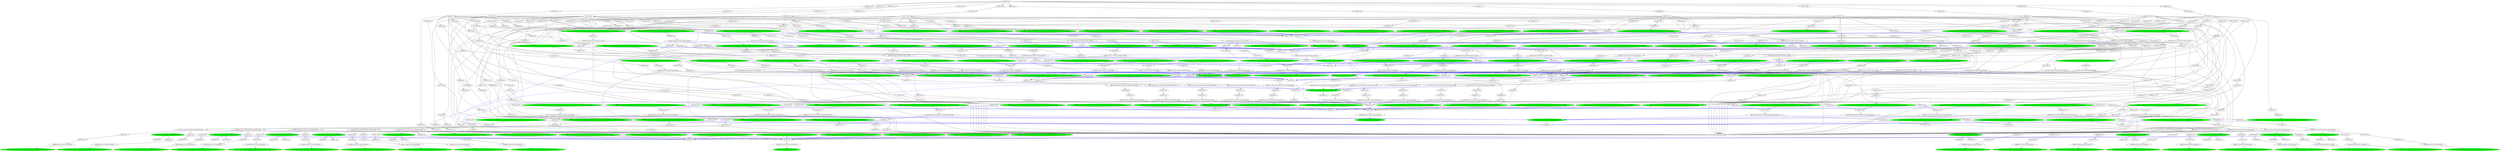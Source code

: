 strict digraph "reflow flowgraph sha256:eabaf1dc16c75647f05e1979c898fbf5a88aefa49508139f14ea3c5afac89d92" {
// Node definitions.
"001b0f0e-intern-n10.r08.s04.Main.fq1-s3://niema-test/n10/r08/n10.r08.s04_R1.fastq" [
fillcolor=green
style=filled
];
"00b709ca-val-";
"00f05d7c-val-";
"0103aeb9-val-";
"01105b97-val-";
"012c6994-val-";
"01e9bf54-coerce-n10.r08.s04.Main.untrimmed_bam";
"0214e945-val-";
"022a6751-intern-n10.r08.s04.Main.fq2-s3://niema-test/n10/r08/n10.r08.s04_R2.fastq" [
fillcolor=green
style=filled
];
"022f66ed-val-";
"02c74b7c-extern-n10.r08.s10.Main.cp_variants-s3://niema-test/n10/r08/n10.r08.s10.variants.vcf" [
fillcolor=green
style=filled
];
"032071f2-exec-n10.r08.s09.Main.pileup" [
fillcolor=green
style=filled
];
"033be6cd-val-";
"0344c3a2-coerce-n10.r08.s01.Main.consensus";
"042e9a7a-val-";
"04527c4b-extern-n10.r08.s02.Main.cp_ref_fas-s3://niema-test/n10/r08/n10.r08.s02.reference.fas" [
fillcolor=green
style=filled
];
"0471600d-val-";
"04f602e5-intern-n10.r08.s03.Main.fq2-s3://niema-test/n10/r08/n10.r08.s03_R2.fastq" [
fillcolor=green
style=filled
];
"05116e1e-val-";
"05aae310-extern-n10.r08.s04.Main.cp_variants-s3://niema-test/n10/r08/n10.r08.s04.variants.vcf" [
fillcolor=green
style=filled
];
"05deaff2-val-";
"06419993-val-";
"064a92bc-val-";
"06706517-val-";
"07297e67-intern-n10.r08.s09.Main.fq1-s3://niema-test/n10/r08/n10.r08.s09_R1.fastq" [
fillcolor=green
style=filled
];
"073ba8db-coerce-n10.r08.s09.Main.sorted_untrimmed_bam";
"07457065-val-";
"07612c63-val-";
"077b1c79-val-";
"079329b9-coerce-n10.r08.s07.Main.variants";
"07a36265-val-";
"07b2338d-extern-n10.r08.s06.Main.cp_sorted_trimmed_bam-s3://niema-test/n10/r08/n10.r08.s06.sorted.trimmed.bam" [
fillcolor=green
style=filled
];
"08c7a1ac-val-";
"0a73f6b0-val-";
"0a777a91-val-";
"0ac1a406-coerce-n10.r08.s02.Main.untrimmed_bam";
"0aff8df9-coerce-n10.r08.s09.Main.pileup";
"0b029abc-val-";
"0b08a02e-val-";
"0b30a3cc-coerce-n10.r08.s06.Main.fq1";
"0bebbdaf-val-";
"0c224e92-val-";
"0c71bc6e-val-";
"0cad545f-val-";
"0cb53810-extern-n10.r08.s08.Main.cp_sorted_untrimmed_bam-s3://niema-test/n10/r08/n10.r08.s08.untrimmed.sorted.bam" [
fillcolor=green
style=filled
];
"0cc043fb-extern-n10.r08.s08.Main.cp_depth-s3://niema-test/n10/r08/n10.r08.s08.depth.txt" [
fillcolor=green
style=filled
];
"0ce3fa80-val-";
"0df8f54b-exec-n10.r08.s10.Main.untrimmed_bam" [
fillcolor=green
style=filled
];
"0e44d406-extern-n10.r08.s03.Main.cp_depth-s3://niema-test/n10/r08/n10.r08.s03.depth.txt" [
fillcolor=green
style=filled
];
"0e94b1f6-coerce-n10.r08.s02.Main.sorted_trimmed_bam";
"0ea73b40-val-";
"0ed7cf28-val-";
"0f4099d0-val-";
"0f885851-val-";
"0fd482c8-extern-n10.r08.s01.Main.cp_variants-s3://niema-test/n10/r08/n10.r08.s01.variants.vcf" [
fillcolor=green
style=filled
];
"0fdcd062-val-";
"0fdebb08-val-";
"10a65592-intern-n10.r08.s01.Main.fq1-s3://niema-test/n10/r08/n10.r08.s01_R1.fastq" [
fillcolor=green
style=filled
];
"10c14fe5-val-";
"10cab09e-val-";
"114ecd64-val-";
"117177bb-extern-n10.r08.s09.Main.cp_pileup-s3://niema-test/n10/r08/n10.r08.s09.pileup.txt" [
fillcolor=green
style=filled
];
"117d4cc9-val-";
"119c7ae0-intern-n10.r08.s02.Main.fq2-s3://niema-test/n10/r08/n10.r08.s02_R2.fastq" [
fillcolor=green
style=filled
];
"11d24962-val-";
"11de546a-val-";
"131eeac2-val-";
"134cc540-val-";
"1384905e-val-";
"138a0c2c-val-";
"13979763-val-";
"13bcc1a2-val-";
"140e9a1f-val-";
"143e23b8-val-";
"1482e153-val-";
"14985f9b-val-";
"14c052e2-val-";
"14ec6e8e-val-";
"14f01059-exec-n10.r08.s09.Main.sorted_untrimmed_bam" [
fillcolor=green
style=filled
];
"160037d2-extern-n10.r08.s01.Main.cp_consensus-s3://niema-test/n10/r08/n10.r08.s01.consensus.fas" [
fillcolor=green
style=filled
];
"167aa457-val-";
"16a134a8-val-";
"17391789-val-";
"1759dd66-val-";
"17800463-val-";
"187a5a95-val-";
"18a4345f-extern-n10.r08.s04.Main.cp_pileup-s3://niema-test/n10/r08/n10.r08.s04.pileup.txt" [
fillcolor=green
style=filled
];
"18a75a06-val-";
"18c774e5-val-";
"18cff03f-extern-n10.r08.s06.Main.cp_ref_gff-s3://niema-test/n10/r08/n10.r08.s06.reference.gff" [
fillcolor=green
style=filled
];
"18db6771-coerce-n10.r08.s07.Main.low_depth";
"1900199b-coerce-n10.r08.s01.Main.consensus";
"190996e2-val-";
"19d87780-exec-n10.r08.s07.Main.untrimmed_bam" [
fillcolor=green
style=filled
];
"1a7365b5-val-";
"1b684e1f-extern-n10.r08.s07.Main.cp_sorted_trimmed_bam-s3://niema-test/n10/r08/n10.r08.s07.sorted.trimmed.bam" [
fillcolor=green
style=filled
];
"1bd14d4a-val-";
"1c26b7a0-val-";
"1c50ff68-coerce-n10.r08.s01.Main.primer_bed";
"1c75a254-coerce-n10.r08.s07.Main.low_depth";
"1d37e2ef-coerce-n10.r08.s09.Main.pileup";
"1dad65ee-val-";
"1def8eae-val-";
"1e399a3f-val-";
"1ea8230e-val-";
"1edcd3b3-val-";
"1f37fac0-val-";
"1f87e5a3-extern-n10.r08.s07.Main.cp_low_depth-s3://niema-test/n10/r08/n10.r08.s07.lowdepth.tsv" [
fillcolor=green
style=filled
];
"20288e79-val-";
"2088e001-val-";
"208b7271-val-";
"208ca338-extern-n10.r08.s06.Main.cp_ref_fas-s3://niema-test/n10/r08/n10.r08.s06.reference.fas" [
fillcolor=green
style=filled
];
"20bbbce8-val-";
"20d9ed7a-val-";
"220541bd-extern-n10.r08.s01.Main.cp_depth-s3://niema-test/n10/r08/n10.r08.s01.depth.txt" [
fillcolor=green
style=filled
];
"22267771-val-";
"2295cea4-val-";
"22e4e80f-extern-n10.r08.s05.Main.cp_depth-s3://niema-test/n10/r08/n10.r08.s05.depth.txt" [
fillcolor=green
style=filled
];
"23093b42-coerce-n10.r08.s05.Main.fq2";
"2352342b-val-";
"238bcaf1-extern-n10.r08.s02.Main.cp_consensus-s3://niema-test/n10/r08/n10.r08.s02.consensus.fas" [
fillcolor=green
style=filled
];
"23d7a470-val-";
"23d8e431-val-";
"23f82037-val-";
"23f936f8-val-";
"24f95fd1-val-";
"253f9f37-val-";
"26082e3d-coerce-n10.r08.s07.Main.depth";
"268d3747-val-";
"26901ee4-extern-n10.r08.s09.Main.cp_low_depth-s3://niema-test/n10/r08/n10.r08.s09.lowdepth.tsv" [
fillcolor=green
style=filled
];
"26b3e125-val-";
"27f5c9c3-val-";
"283e5c32-val-";
"292e83ca-val-";
"29738612-coerce-n10.r08.s07.Main.depth";
"2ae2ca93-val-";
"2b195745-intern-n10.r08.s10.Main.fq2-s3://niema-test/n10/r08/n10.r08.s10_R2.fastq" [
fillcolor=green
style=filled
];
"2b7b6891-val-";
"2be37157-val-";
"2c7191a8-coerce-n10.r08.s01.Main.consensus";
"2d0de24e-val-";
"2dce2dc0-val-";
"2ec438f7-val-";
"2f1fa633-coerce-n10.r08.s07.Main.depth";
"2f258621-extern-n10.r08.s09.Main.cp_primer_bed-s3://niema-test/n10/r08/n10.r08.s09.primers.bed" [
fillcolor=green
style=filled
];
"2f447e6b-coerce-n10.r08.s01.Main.consensus";
"2fa3cd19-coerce-n10.r08.s07.Main.variants";
"2fb0680e-val-";
"2fd6a79a-val-";
"3109df88-val-";
"315592a7-val-";
"31c7e5cc-coerce-n10.r08.s09.Main.pileup";
"31f29e13-coerce-n10.r08.s01.Main.untrimmed_bam";
"32aaa8de-val-";
"333c0310-val-";
"33549537-val-";
"336a2418-extern-n10.r08.s07.Main.cp_consensus-s3://niema-test/n10/r08/n10.r08.s07.consensus.fas" [
fillcolor=green
style=filled
];
"3392f9bf-val-";
"33d0efa9-val-";
"3402df71-extern-n10.r08.s02.Main.cp_low_depth-s3://niema-test/n10/r08/n10.r08.s02.lowdepth.tsv" [
fillcolor=green
style=filled
];
"346b2c8c-val-";
"34730134-val-";
"34b96682-val-";
"35133188-val-";
"35191ec1-val-";
"36d73fcc-val-";
"36ee477d-val-";
"3747f04d-extern-n10.r08.s03.Main.cp_variants-s3://niema-test/n10/r08/n10.r08.s03.variants.vcf" [
fillcolor=green
style=filled
];
"37a8a763-val-";
"38407ba7-val-";
"389a47bf-val-";
"38d47c0e-coerce-n10.r08.s09.Main.sorted_untrimmed_bam";
"38fc79f7-extern-n10.r08.s04.Main.cp_ref_fas-s3://niema-test/n10/r08/n10.r08.s04.reference.fas" [
fillcolor=green
style=filled
];
"3a10625c-val-";
"3aa3967b-extern-n10.r08.s06.Main.cp_variants-s3://niema-test/n10/r08/n10.r08.s06.variants.vcf" [
fillcolor=green
style=filled
];
"3aa47a88-val-";
"3ac456c3-extern-n10.r08.s02.Main.cp_variants-s3://niema-test/n10/r08/n10.r08.s02.variants.vcf" [
fillcolor=green
style=filled
];
"3adba1c7-coerce-n10.r08.s09.Main.fq2";
"3b0bb389-val-";
"3b0ffd75-val-";
"3b7fb0c5-val-";
"3c155af5-val-";
"3c201550-val-";
"3c6ed8f1-coerce-n10.r08.s10.Main.trimmed_bam";
"3cd7b0a6-val-";
"3dd48897-intern-n10.r08.s08.Main.fq2-s3://niema-test/n10/r08/n10.r08.s08_R2.fastq" [
fillcolor=green
style=filled
];
"3e495dfe-extern-n10.r08.s05.Main.cp_ref_fas-s3://niema-test/n10/r08/n10.r08.s05.reference.fas" [
fillcolor=green
style=filled
];
"3f402041-val-";
"3fc867f1-extern-n10.r08.s06.Main.cp_untrimmed_bam-s3://niema-test/n10/r08/n10.r08.s06.untrimmed.bam" [
fillcolor=green
style=filled
];
"3fe36fd3-extern-n10.r08.s03.Main.cp_ref_fas-s3://niema-test/n10/r08/n10.r08.s03.reference.fas" [
fillcolor=green
style=filled
];
"40208d9e-coerce-n10.r08.s01.Main.fq1";
"405741bd-extern-n10.r08.s01.Main.cp_sorted_trimmed_bam-s3://niema-test/n10/r08/n10.r08.s01.sorted.trimmed.bam" [
fillcolor=green
style=filled
];
"40c2036c-val-";
"410e727b-coerce-n10.r08.s10.Main.trimmed_bam";
"417f785a-coerce-n10.r08.s10.Main.trimmed_bam";
"41e4f41e-val-";
"425306f6-val-";
"425fbec8-val-";
"4262a70e-intern-n10.r08.s07.Main.fq1-s3://niema-test/n10/r08/n10.r08.s07_R1.fastq" [
fillcolor=green
style=filled
];
"429114b7-val-";
"436ce534-val-";
"43aa887d-val-";
"44419507-val-";
"449aae3b-val-";
"44ec7eab-val-";
"44f7cc51-extern-n10.r08.s10.Main.cp_primer_bed-s3://niema-test/n10/r08/n10.r08.s10.primers.bed" [
fillcolor=green
style=filled
];
"46052ba7-extern-n10.r08.s04.Main.cp_untrimmed_bam-s3://niema-test/n10/r08/n10.r08.s04.untrimmed.bam" [
fillcolor=green
style=filled
];
"460cc8f0-val-";
"46834a28-extern-n10.r08.s06.Main.cp_low_depth-s3://niema-test/n10/r08/n10.r08.s06.lowdepth.tsv" [
fillcolor=green
style=filled
];
"4687b49b-val-";
"46ce70b1-val-";
"46ec931c-val-";
"47185c8f-extern-n10.r08.s08.Main.cp_sorted_trimmed_bam-s3://niema-test/n10/r08/n10.r08.s08.sorted.trimmed.bam" [
fillcolor=green
style=filled
];
"4750a4ee-val-";
"4781ef16-val-";
"47eae47f-val-";
"482ec7d4-val-";
"483095fb-val-";
"48533d08-val-";
"48a2f368-val-";
"48e183af-val-";
"48e459f0-val-";
"49348857-val-";
"49b0377e-val-";
"49e9ad77-val-";
"49f94246-val-";
"4a4bda74-val-";
"4a93ab85-exec-n10.r08.s01.Main.ref_fas" [
fillcolor=green
style=filled
];
"4a9eb92d-extern-n10.r08.s04.Main.cp_sorted_trimmed_bam-s3://niema-test/n10/r08/n10.r08.s04.sorted.trimmed.bam" [
fillcolor=green
style=filled
];
"4ae681a4-val-";
"4ba2a36d-val-";
"4c14abd0-val-";
"4c1f1083-intern-n10.r08.s05.Main.fq1-s3://niema-test/n10/r08/n10.r08.s05_R1.fastq" [
fillcolor=green
style=filled
];
"4d489b1c-val-";
"4e0ebd40-val-";
"4e408cd9-val-";
"4e8972fd-val-";
"4eb25e4d-extern-n10.r08.s08.Main.cp_variants-s3://niema-test/n10/r08/n10.r08.s08.variants.vcf" [
fillcolor=green
style=filled
];
"4ed55705-val-";
"4f23f292-val-";
"4f3f008c-val-";
"4f428c8f-val-";
"50457023-val-";
"5096ccc5-val-";
"51297171-coerce-n10.r08.s09.Main.sorted_untrimmed_bam";
"5177d8b3-coerce-n10.r08.s07.Main.depth";
"51b8237b-val-";
"51f329ee-val-";
"521201ad-coerce-n10.r08.s04.Main.fq2";
"522bf247-extern-n10.r08.s05.Main.cp_sorted_untrimmed_bam-s3://niema-test/n10/r08/n10.r08.s05.untrimmed.sorted.bam" [
fillcolor=green
style=filled
];
"526a1b78-val-";
"52a77464-coerce-n10.r08.s02.Main.sorted_trimmed_bam";
"52c2ce8d-val-";
"52c63f77-val-";
"52d4ed5d-val-";
"52ef234d-coerce-n10.r08.s10.Main.trimmed_bam";
"532266b2-exec-n10.r08.s03.Main.untrimmed_bam" [
fillcolor=green
style=filled
];
"53540203-val-";
"53e16067-val-";
"5405e0b0-val-";
"54845cd0-val-";
"54b3c81d-val-";
"54c7e854-val-";
"54f63208-extern-n10.r08.s04.Main.cp_consensus-s3://niema-test/n10/r08/n10.r08.s04.consensus.fas" [
fillcolor=green
style=filled
];
"55a5bb63-val-";
"55a86f63-intern-n10.r08.s09.Main.fq2-s3://niema-test/n10/r08/n10.r08.s09_R2.fastq" [
fillcolor=green
style=filled
];
"55eaba25-val-";
"5601a8d2-val-";
"5656f983-val-";
"568b4703-val-";
"56b1c0c6-val-";
"56d00f48-val-";
"56fbe1a6-extern-n10.r08.s05.Main.cp_ref_gff-s3://niema-test/n10/r08/n10.r08.s05.reference.gff" [
fillcolor=green
style=filled
];
"57091302-val-";
"570bb857-val-";
"577d5578-val-";
"5792748f-val-";
"57b84cb8-val-";
"5913541a-extern-n10.r08.s08.Main.cp_primer_bed-s3://niema-test/n10/r08/n10.r08.s08.primers.bed" [
fillcolor=green
style=filled
];
"5967e39e-coerce-n10.r08.s09.Main.sorted_untrimmed_bam";
"59e34a15-val-";
"5a8a77ac-val-";
"5be44ba3-val-";
"5c640fec-val-";
"5cb49034-extern-n10.r08.s09.Main.cp_untrimmed_bam-s3://niema-test/n10/r08/n10.r08.s09.untrimmed.bam" [
fillcolor=green
style=filled
];
"5cdf4524-coerce-n10.r08.s07.Main.variants";
"5d4b24be-val-";
"5d82f086-val-";
"5dd0ba3b-val-";
"5e14cdd9-val-";
"5e41c6c2-val-";
"5e5cbdad-val-";
"5ef49fd8-intern-n10.r08.s03.Main.fq1-s3://niema-test/n10/r08/n10.r08.s03_R1.fastq" [
fillcolor=green
style=filled
];
"5f1a260b-extern-n10.r08.s10.Main.cp_low_depth-s3://niema-test/n10/r08/n10.r08.s10.lowdepth.tsv" [
fillcolor=green
style=filled
];
"5fa89276-val-";
"5faf80b8-val-";
"5fe0b132-extern-n10.r08.s06.Main.cp_primer_bed-s3://niema-test/n10/r08/n10.r08.s06.primers.bed" [
fillcolor=green
style=filled
];
"5fe6b314-val-";
"6013dbc8-val-";
"6015ae1e-coerce-n10.r08.s01.Main.ref_gff";
"601dbc4f-val-";
"606f9ffa-val-";
"60cbc07e-val-";
"62d416e4-val-";
"6307df24-val-";
"63632b20-coerce-n10.r08.s09.Main.pileup";
"63a22b04-val-";
"63d972c7-val-";
"63f9f443-val-";
"64ac7ad2-coerce-n10.r08.s07.Main.low_depth";
"64fd1e24-val-";
"651d7240-extern-n10.r08.s09.Main.cp_sorted_trimmed_bam-s3://niema-test/n10/r08/n10.r08.s09.sorted.trimmed.bam" [
fillcolor=green
style=filled
];
"6539fcc3-val-";
"65b37ac0-val-";
"65c6dc2e-val-";
"665787ff-val-";
"668fe134-coerce-n10.r08.s09.Main.sorted_untrimmed_bam";
"66921af2-val-";
"66d053dd-extern-n10.r08.s10.Main.cp_untrimmed_bam-s3://niema-test/n10/r08/n10.r08.s10.untrimmed.bam" [
fillcolor=green
style=filled
];
"67146e57-exec-n10.r08.s02.Main.untrimmed_bam" [
fillcolor=green
style=filled
];
"677d8e41-val-";
"67a81343-val-";
"67d776ad-val-";
"67fe5491-val-";
"68afebe6-val-";
"68e2e3a3-val-";
"69368719-coerce-n10.r08.s10.Main.trimmed_bam";
"6960b48d-val-";
"6969916d-val-";
"6a052429-val-";
"6a41b8b9-val-";
"6a50921c-coerce-n10.r08.s07.Main.fq2";
"6a7cb470-val-";
"6baf4bc7-val-";
"6d39d1a6-coerce-n10.r08.s09.Main.pileup";
"6d491b43-val-";
"6d4cc982-val-";
"6e1dc7e5-coerce-n10.r08.s02.Main.sorted_trimmed_bam";
"6f580e7f-intern-n10.r08.s06.Main.fq2-s3://niema-test/n10/r08/n10.r08.s06_R2.fastq" [
fillcolor=green
style=filled
];
"6fe71bec-val-";
"70c417d0-coerce-n10.r08.s01.Main.consensus";
"73256a1f-val-";
"73f59e2a-val-";
"74137fa5-extern-n10.r08.s03.Main.cp_sorted_untrimmed_bam-s3://niema-test/n10/r08/n10.r08.s03.untrimmed.sorted.bam" [
fillcolor=green
style=filled
];
"74c09880-coerce-n10.r08.s01.Main.fq2";
"74e2dc95-extern-n10.r08.s03.Main.cp_consensus-s3://niema-test/n10/r08/n10.r08.s03.consensus.fas" [
fillcolor=green
style=filled
];
"74ff3d28-coerce-n10.r08.s07.Main.variants";
"75b0b26f-extern-n10.r08.s05.Main.cp_consensus-s3://niema-test/n10/r08/n10.r08.s05.consensus.fas" [
fillcolor=green
style=filled
];
"75ccd890-val-";
"7643ab93-val-";
"76847d52-val-";
"76fb01ea-val-";
"77e72149-coerce-n10.r08.s02.Main.sorted_trimmed_bam";
"78415426-coerce-n10.r08.s07.Main.variants";
"7841be77-val-";
"791479d0-val-";
"7922b7bf-exec-n10.r08.s05.Main.untrimmed_bam" [
fillcolor=green
style=filled
];
"79722ef5-val-";
"799304be-val-";
"79d9e75d-val-";
"79f6fef5-extern-n10.r08.s02.Main.cp_sorted_trimmed_bam-s3://niema-test/n10/r08/n10.r08.s02.sorted.trimmed.bam" [
fillcolor=green
style=filled
];
"7af4d8b8-extern-n10.r08.s07.Main.cp_variants-s3://niema-test/n10/r08/n10.r08.s07.variants.vcf" [
fillcolor=green
style=filled
];
"7b362b04-val-";
"7bd4a06f-val-";
"7be0c116-val-";
"7c1a5892-val-";
"7c539e76-val-";
"7c7e853f-extern-n10.r08.s08.Main.cp_consensus-s3://niema-test/n10/r08/n10.r08.s08.consensus.fas" [
fillcolor=green
style=filled
];
"7c914efa-coerce-n10.r08.s07.Main.variants";
"7d293632-val-";
"7d4dd02b-val-";
"7da08576-val-";
"7dd41b5f-val-";
"7df942f9-extern-n10.r08.s08.Main.cp_low_depth-s3://niema-test/n10/r08/n10.r08.s08.lowdepth.tsv" [
fillcolor=green
style=filled
];
"7e5306cb-val-";
"7f5174b5-coerce-n10.r08.s10.Main.trimmed_bam";
"7f61f08b-val-";
"7f7964c5-val-";
"8019d8a2-val-";
"80306f12-exec-n10.r08.s01.Main.untrimmed_bam" [
fillcolor=green
style=filled
];
"80b2c43b-val-";
"80bdf324-val-";
"81036658-val-";
"81cccfe4-extern-n10.r08.s10.Main.cp_ref_gff-s3://niema-test/n10/r08/n10.r08.s10.reference.gff" [
fillcolor=green
style=filled
];
"8259c9df-val-";
"8270fb06-val-";
"82d2fff7-val-";
"83226178-val-";
"832cb68d-intern-n10.r08.s02.Main.fq1-s3://niema-test/n10/r08/n10.r08.s02_R1.fastq" [
fillcolor=green
style=filled
];
"83955c3e-val-";
"843c5367-val-";
"851dcf66-val-";
"852b2d97-val-";
"856eb8bf-val-";
"858949af-val-";
"858e6e80-coerce-n10.r08.s07.Main.depth";
"86f9123e-coerce-n10.r08.s01.Main.consensus";
"8711c304-coerce-n10.r08.s09.Main.untrimmed_bam";
"875fc6ac-extern-n10.r08.s05.Main.cp_sorted_trimmed_bam-s3://niema-test/n10/r08/n10.r08.s05.sorted.trimmed.bam" [
fillcolor=green
style=filled
];
"87c7776e-extern-n10.r08.s08.Main.cp_ref_fas-s3://niema-test/n10/r08/n10.r08.s08.reference.fas" [
fillcolor=green
style=filled
];
"88384f5a-val-";
"8861d1da-exec-n10.r08.s09.Main.untrimmed_bam" [
fillcolor=green
style=filled
];
"887053bd-val-";
"8872491f-coerce-n10.r08.s08.Main.fq2";
"8890295d-val-";
"88d7affa-val-";
"88f9845f-val-";
"89d1ca42-val-";
"8a3577ed-coerce-n10.r08.s02.Main.sorted_trimmed_bam";
"8a3ebe36-val-";
"8a62461b-val-";
"8a686c56-val-";
"8acb25d3-val-";
"8adbc31a-val-";
"8b99b9b6-val-";
"8bd649f5-coerce-n10.r08.s09.Main.pileup";
"8c695a93-val-";
"8cc88ee2-extern-n10.r08.s01.Main.cp_low_depth-s3://niema-test/n10/r08/n10.r08.s01.lowdepth.tsv" [
fillcolor=green
style=filled
];
"8ccb3665-val-";
"8ceb4999-val-";
"8d105f2c-val-";
"8d60b805-coerce-n10.r08.s01.Main.consensus";
"8d9ad2cb-val-";
"8e387eb1-val-";
"8f1cb84c-val-";
"90c21076-extern-n10.r08.s01.Main.cp_sorted_untrimmed_bam-s3://niema-test/n10/r08/n10.r08.s01.untrimmed.sorted.bam" [
fillcolor=green
style=filled
];
"90ce1f19-coerce-n10.r08.s05.Main.untrimmed_bam";
"9167484c-val-";
"91a281a5-val-";
"91aa05fe-extern-n10.r08.s10.Main.cp_ref_fas-s3://niema-test/n10/r08/n10.r08.s10.reference.fas" [
fillcolor=green
style=filled
];
"91ad11c0-val-";
"91b0481f-val-";
"91fa7270-coerce-n10.r08.s07.Main.low_depth";
"92328a3d-val-";
"926dc332-val-";
"928a3d00-val-";
"929fdda6-coerce-n10.r08.s06.Main.untrimmed_bam";
"92b0114a-val-";
"92d58080-coerce-n10.r08.s09.Main.sorted_untrimmed_bam";
"93609c0c-coerce-n10.r08.s09.Main.fq1";
"939448c3-coerce-n10.r08.s10.Main.fq1";
"94016a97-exec-n10.r08.s07.Main.low_depth" [
fillcolor=green
style=filled
];
"940fb29a-val-";
"9439857c-val-";
"95541efa-extern-n10.r08.s09.Main.cp_sorted_untrimmed_bam-s3://niema-test/n10/r08/n10.r08.s09.untrimmed.sorted.bam" [
fillcolor=green
style=filled
];
"95d3157b-val-";
"963776ac-val-";
"96679ad4-coerce-n10.r08.s09.Main.sorted_untrimmed_bam";
"96aa19f3-coerce-n10.r08.s02.Main.sorted_trimmed_bam";
"97583d19-coerce-n10.r08.s07.Main.fq1";
"98be3609-val-";
"99cf55e8-val-";
"99d7c6ba-val-";
"99f15dc9-val-";
"9a8f3988-val-";
"9ab2c226-val-";
"9ab7bece-val-";
"9b6192db-coerce-n10.r08.s02.Main.sorted_trimmed_bam";
"9b6d68cd-val-";
"9d08b80d-val-";
"9d21237b-val-";
"9e31e2f9-val-";
"9e329f59-coerce-n10.r08.s07.Main.depth";
"9e8f660e-extern-n10.r08.s03.Main.cp_sorted_trimmed_bam-s3://niema-test/n10/r08/n10.r08.s03.sorted.trimmed.bam" [
fillcolor=green
style=filled
];
"9e9d23d3-extern-n10.r08.s06.Main.cp_depth-s3://niema-test/n10/r08/n10.r08.s06.depth.txt" [
fillcolor=green
style=filled
];
"9fa14cd5-extern-n10.r08.s06.Main.cp_sorted_untrimmed_bam-s3://niema-test/n10/r08/n10.r08.s06.untrimmed.sorted.bam" [
fillcolor=green
style=filled
];
"9fa93c2a-val-";
"9fcc7a21-coerce-n10.r08.s07.Main.untrimmed_bam";
"a02e4e01-val-";
"a039bbcc-coerce-n10.r08.s08.Main.untrimmed_bam";
"a04e2d45-val-";
"a13e51a3-extern-n10.r08.s06.Main.cp_pileup-s3://niema-test/n10/r08/n10.r08.s06.pileup.txt" [
fillcolor=green
style=filled
];
"a1861104-extern-n10.r08.s02.Main.cp_untrimmed_bam-s3://niema-test/n10/r08/n10.r08.s02.untrimmed.bam" [
fillcolor=green
style=filled
];
"a1869f72-coerce-n10.r08.s01.Main.consensus";
"a2e5778c-val-";
"a393424e-coerce-n10.r08.s02.Main.sorted_trimmed_bam";
"a3acc1a9-val-";
"a3dbd820-coerce-n10.r08.s07.Main.low_depth";
"a44ac8ee-val-";
"a44d8c2f-exec-n10.r08.s10.Main.trimmed_bam" [
fillcolor=green
style=filled
];
"a46f80bd-val-";
"a5206802-intern-n10.r08.s08.Main.fq1-s3://niema-test/n10/r08/n10.r08.s08_R1.fastq" [
fillcolor=green
style=filled
];
"a580b6f4-val-";
"a630db56-val-";
"a6ea2807-val-";
"a71f0367-val-";
"a755b216-val-";
"a76995fe-val-";
"a78e532a-val-";
"a7acba74-extern-n10.r08.s09.Main.cp_ref_gff-s3://niema-test/n10/r08/n10.r08.s09.reference.gff" [
fillcolor=green
style=filled
];
"a92af833-val-";
"a9c31667-val-";
"a9c65236-extern-n10.r08.s01.Main.cp_primer_bed-s3://niema-test/n10/r08/n10.r08.s01.primers.bed" [
fillcolor=green
style=filled
];
"a9ecf622-extern-n10.r08.s09.Main.cp_variants-s3://niema-test/n10/r08/n10.r08.s09.variants.vcf" [
fillcolor=green
style=filled
];
"aa6ff03a-extern-n10.r08.s07.Main.cp_untrimmed_bam-s3://niema-test/n10/r08/n10.r08.s07.untrimmed.bam" [
fillcolor=green
style=filled
];
"aa76324f-intern-n10.r08.s01.Main.fq2-s3://niema-test/n10/r08/n10.r08.s01_R2.fastq" [
fillcolor=green
style=filled
];
"aaad12fc-val-";
"ab83631a-val-";
"ababd2a0-extern-n10.r08.s10.Main.cp_pileup-s3://niema-test/n10/r08/n10.r08.s10.pileup.txt" [
fillcolor=green
style=filled
];
"ac0ad848-exec-n10.r08.s06.Main.untrimmed_bam" [
fillcolor=green
style=filled
];
"ad1ae768-val-";
"ad5b0c03-coerce-n10.r08.s06.Main.fq2";
"add7d1d1-coerce-n10.r08.s10.Main.trimmed_bam";
"af6f4a9b-val-";
"af7521eb-val-";
"afa28fb1-val-";
"b0003e30-val-";
"b035c35d-extern-n10.r08.s05.Main.cp_pileup-s3://niema-test/n10/r08/n10.r08.s05.pileup.txt" [
fillcolor=green
style=filled
];
"b0528561-val-";
"b054568d-extern-n10.r08.s05.Main.cp_low_depth-s3://niema-test/n10/r08/n10.r08.s05.lowdepth.tsv" [
fillcolor=green
style=filled
];
"b05698ed-extern-n10.r08.s01.Main.cp_untrimmed_bam-s3://niema-test/n10/r08/n10.r08.s01.untrimmed.bam" [
fillcolor=green
style=filled
];
"b0e462b0-val-";
"b1baba32-val-";
"b20805fa-val-";
"b25d5d10-val-";
"b2605a1c-val-";
"b33cdbb1-val-";
"b45204b5-coerce-n10.r08.s07.Main.low_depth";
"b4d54d23-exec-n10.r08.s01.Main.consensus" [
fillcolor=green
style=filled
];
"b50368bd-coerce-n10.r08.s02.Main.sorted_trimmed_bam";
"b511a561-extern-n10.r08.s09.Main.cp_ref_fas-s3://niema-test/n10/r08/n10.r08.s09.reference.fas" [
fillcolor=green
style=filled
];
"b531b19e-val-";
"b53c35ae-val-";
"b55d8c91-val-";
"b58f1926-extern-n10.r08.s01.Main.cp_pileup-s3://niema-test/n10/r08/n10.r08.s01.pileup.txt" [
fillcolor=green
style=filled
];
"b5a10c73-val-";
"b61397a9-val-";
"b6e7dcf3-val-";
"b7a82f92-val-";
"b833ed83-val-";
"b85d56c4-extern-n10.r08.s03.Main.cp_ref_gff-s3://niema-test/n10/r08/n10.r08.s03.reference.gff" [
fillcolor=green
style=filled
];
"b88bdef6-val-";
"b8a25211-extern-n10.r08.s10.Main.cp_sorted_untrimmed_bam-s3://niema-test/n10/r08/n10.r08.s10.untrimmed.sorted.bam" [
fillcolor=green
style=filled
];
"b918dea3-val-";
"b92946b4-extern-n10.r08.s03.Main.cp_primer_bed-s3://niema-test/n10/r08/n10.r08.s03.primers.bed" [
fillcolor=green
style=filled
];
"b9bb0408-val-";
"ba0c421a-val-";
"ba68f9c7-val-";
"baa33703-coerce-n10.r08.s01.Main.consensus";
"bbe00ba6-val-";
"bc168a45-val-";
"bc4ac957-val-";
"bc78288b-val-";
"bcc68bfc-val-";
"bd0fd854-coerce-n10.r08.s07.Main.depth";
"bdbabd95-val-";
"bdc7a764-coerce-n10.r08.s01.Main.consensus";
"bec86ebd-val-";
"bef968c2-coerce-n10.r08.s07.Main.low_depth";
"bf64a9db-val-";
"bf66fcf5-coerce-n10.r08.s09.Main.pileup";
"bf6a83b4-coerce-n10.r08.s07.Main.depth";
"bf9ee7b0-val-";
"c006df7d-coerce-n10.r08.s10.Main.trimmed_bam";
"c0a8c616-coerce-n10.r08.s04.Main.fq1";
"c0d3a58a-val-";
"c0fd849d-extern-n10.r08.s04.Main.cp_primer_bed-s3://niema-test/n10/r08/n10.r08.s04.primers.bed" [
fillcolor=green
style=filled
];
"c1428f63-extern-n10.r08.s10.Main.cp_consensus-s3://niema-test/n10/r08/n10.r08.s10.consensus.fas" [
fillcolor=green
style=filled
];
"c14f1efb-val-";
"c16de07b-val-";
"c1c77e90-val-";
"c1f39c15-val-";
"c24fde67-extern-n10.r08.s08.Main.cp_ref_gff-s3://niema-test/n10/r08/n10.r08.s08.reference.gff" [
fillcolor=green
style=filled
];
"c2cd6a0f-extern-n10.r08.s07.Main.cp_ref_fas-s3://niema-test/n10/r08/n10.r08.s07.reference.fas" [
fillcolor=green
style=filled
];
"c2f55892-extern-n10.r08.s07.Main.cp_pileup-s3://niema-test/n10/r08/n10.r08.s07.pileup.txt" [
fillcolor=green
style=filled
];
"c387bbdc-extern-n10.r08.s04.Main.cp_low_depth-s3://niema-test/n10/r08/n10.r08.s04.lowdepth.tsv" [
fillcolor=green
style=filled
];
"c4067d97-val-";
"c473a901-val-";
"c4c28393-extern-n10.r08.s02.Main.cp_pileup-s3://niema-test/n10/r08/n10.r08.s02.pileup.txt" [
fillcolor=green
style=filled
];
"c4ff5aea-exec-n10.r08.s02.Main.sorted_trimmed_bam" [
fillcolor=green
style=filled
];
"c5442114-extern-n10.r08.s04.Main.cp_depth-s3://niema-test/n10/r08/n10.r08.s04.depth.txt" [
fillcolor=green
style=filled
];
"c58fe94a-val-";
"c652166d-val-";
"c67d5055-coerce-n10.r08.s07.Main.low_depth";
"c7729683-val-";
"c78312bb-val-";
"c8202de6-val-";
"c8b5da1a-extern-n10.r08.s07.Main.cp_sorted_untrimmed_bam-s3://niema-test/n10/r08/n10.r08.s07.untrimmed.sorted.bam" [
fillcolor=green
style=filled
];
"c8d5c25e-extern-n10.r08.s03.Main.cp_untrimmed_bam-s3://niema-test/n10/r08/n10.r08.s03.untrimmed.bam" [
fillcolor=green
style=filled
];
"c93e0565-val-";
"c94c1bc0-coerce-n10.r08.s07.Main.variants";
"c989d72f-extern-n10.r08.s07.Main.cp_depth-s3://niema-test/n10/r08/n10.r08.s07.depth.txt" [
fillcolor=green
style=filled
];
"cb716495-val-";
"cbad213c-extern-n10.r08.s02.Main.cp_primer_bed-s3://niema-test/n10/r08/n10.r08.s02.primers.bed" [
fillcolor=green
style=filled
];
"cccc570d-extern-n10.r08.s04.Main.cp_sorted_untrimmed_bam-s3://niema-test/n10/r08/n10.r08.s04.untrimmed.sorted.bam" [
fillcolor=green
style=filled
];
"cd19dc4e-val-";
"cd290e7c-val-";
"cdeedd0f-val-";
"ce029b0f-val-";
"ce088689-val-";
"cefe6b7a-val-";
"cf64eb92-val-";
"cf7e8fd8-coerce-n10.r08.s03.Main.fq1";
"cfa76260-coerce-n10.r08.s08.Main.fq1";
"cfb8d8c5-val-";
"cfce4898-val-";
"d00c1992-val-";
"d070c718-val-";
"d075b0d9-val-";
"d1accc6b-val-";
"d1e9a7bf-val-";
"d1eabc60-coerce-n10.r08.s10.Main.trimmed_bam";
"d23670b7-val-";
"d241cbef-coerce-n10.r08.s10.Main.fq2";
"d24de695-val-";
"d2597afe-val-";
"d2773a26-val-";
"d2a37b6f-coerce-n10.r08.s09.Main.sorted_untrimmed_bam";
"d40cfeba-val-";
"d45ace8b-val-";
"d4df904f-exec-n10.r08.s07.Main.variants" [
fillcolor=green
style=filled
];
"d5222197-val-";
"d58aac8d-extern-n10.r08.s05.Main.cp_untrimmed_bam-s3://niema-test/n10/r08/n10.r08.s05.untrimmed.bam" [
fillcolor=green
style=filled
];
"d5a1237d-extern-n10.r08.s02.Main.cp_sorted_untrimmed_bam-s3://niema-test/n10/r08/n10.r08.s02.untrimmed.sorted.bam" [
fillcolor=green
style=filled
];
"d5bfbd1b-val-";
"d610643b-val-";
"d634d8a2-val-";
"d66ddf6c-val-";
"d67a0ce1-val-";
"d67a93c6-val-";
"d6fa8719-extern-n10.r08.s01.Main.cp_ref_fas-s3://niema-test/n10/r08/n10.r08.s01.reference.fas" [
fillcolor=green
style=filled
];
"d79c8e8b-exec-n10.r08.s04.Main.untrimmed_bam" [
fillcolor=green
style=filled
];
"d7aaef6d-val-";
"d7b1ba2e-val-";
"d80d6967-val-";
"d81b7187-val-";
"d822d96d-coerce-n10.r08.s03.Main.untrimmed_bam";
"d887806e-val-";
"d92d8ba3-val-";
"d9564d91-extern-n10.r08.s08.Main.cp_untrimmed_bam-s3://niema-test/n10/r08/n10.r08.s08.untrimmed.bam" [
fillcolor=green
style=filled
];
"d98c88a0-val-";
"d9b3ce9e-coerce-n10.r08.s07.Main.variants";
"dabc43d5-val-";
"db003a2d-val-";
"db77d9d3-coerce-n10.r08.s09.Main.pileup";
"dbbd0515-val-";
"dbfb9595-extern-n10.r08.s05.Main.cp_primer_bed-s3://niema-test/n10/r08/n10.r08.s05.primers.bed" [
fillcolor=green
style=filled
];
"dc2f0fca-val-";
"dc990ced-extern-n10.r08.s07.Main.cp_primer_bed-s3://niema-test/n10/r08/n10.r08.s07.primers.bed" [
fillcolor=green
style=filled
];
"dd44d19d-val-";
"dda10ec6-val-";
"dda37353-val-";
"ddca01f6-val-";
"ddced400-val-";
"ddd920b6-val-";
"de057dc0-val-";
"dea94291-val-";
"deb3732c-val-";
"dec22858-val-";
"dee95186-val-";
"df59a3d6-extern-n10.r08.s10.Main.cp_depth-s3://niema-test/n10/r08/n10.r08.s10.depth.txt" [
fillcolor=green
style=filled
];
"df712bdf-extern-n10.r08.s05.Main.cp_variants-s3://niema-test/n10/r08/n10.r08.s05.variants.vcf" [
fillcolor=green
style=filled
];
"dfae4fce-extern-n10.r08.s08.Main.cp_pileup-s3://niema-test/n10/r08/n10.r08.s08.pileup.txt" [
fillcolor=green
style=filled
];
"dfd2bd8d-val-";
"e00ebf8c-coerce-n10.r08.s09.Main.sorted_untrimmed_bam";
"e069bbd8-extern-n10.r08.s07.Main.cp_ref_gff-s3://niema-test/n10/r08/n10.r08.s07.reference.gff" [
fillcolor=green
style=filled
];
"e0f00c66-val-";
"e17535bc-extern-n10.r08.s04.Main.cp_ref_gff-s3://niema-test/n10/r08/n10.r08.s04.reference.gff" [
fillcolor=green
style=filled
];
"e1aa910b-val-";
"e265c80f-coerce-n10.r08.s10.Main.trimmed_bam";
"e29501da-val-";
"e33100f8-val-";
"e34abb5a-val-";
"e37ace17-val-";
"e38044de-exec-n10.r08.s01.Main.ref_gff" [
fillcolor=green
style=filled
];
"e3f335b6-val-";
"e471a1f4-val-";
"e4a6752b-extern-n10.r08.s09.Main.cp_consensus-s3://niema-test/n10/r08/n10.r08.s09.consensus.fas" [
fillcolor=green
style=filled
];
"e4ba7afb-extern-n10.r08.s02.Main.cp_depth-s3://niema-test/n10/r08/n10.r08.s02.depth.txt" [
fillcolor=green
style=filled
];
"e5005fd5-val-";
"e52c28ed-val-";
"e5a3d85e-val-";
"e5c43af8-val-";
"e5fd7c3a-val-";
"e6140bc4-val-";
"e66b3e7c-val-";
"e69b56ad-val-";
"e69c8b79-exec-n10.r08.s01.Main.primer_bed" [
fillcolor=green
style=filled
];
"e6f80b0d-val-";
"e73dac15-val-";
"e7739aae-coerce-n10.r08.s07.Main.variants";
"e7b10c92-intern-n10.r08.s10.Main.fq1-s3://niema-test/n10/r08/n10.r08.s10_R1.fastq" [
fillcolor=green
style=filled
];
"e80f03bd-extern-n10.r08.s01.Main.cp_ref_gff-s3://niema-test/n10/r08/n10.r08.s01.reference.gff" [
fillcolor=green
style=filled
];
"e83cbea6-val-";
"e93edc34-coerce-n10.r08.s01.Main.ref_fas";
"e988f2e1-val-";
"e98d1289-val-";
"e99f272b-coerce-n10.r08.s07.Main.depth";
"e9e5e5ec-val-";
"e9e88323-val-";
"e9fafebe-coerce-n10.r08.s02.Main.fq1";
"ea391823-coerce-n10.r08.s10.Main.untrimmed_bam";
"ea55fdf7-val-";
"ea757f84-val-";
"eaaa12c8-coerce-n10.r08.s05.Main.fq1";
"ead54add-coerce-n10.r08.s09.Main.pileup";
"eb78ba4e-exec-n10.r08.s07.Main.depth" [
fillcolor=green
style=filled
];
"eb7d7198-val-";
"ebd304c3-val-";
"ec7b0f1d-exec-n10.r08.s08.Main.untrimmed_bam" [
fillcolor=green
style=filled
];
"ec7e1616-coerce-n10.r08.s09.Main.sorted_untrimmed_bam";
"ecc6932f-val-";
"ed749b93-val-";
"eeca2d99-extern-n10.r08.s09.Main.cp_depth-s3://niema-test/n10/r08/n10.r08.s09.depth.txt" [
fillcolor=green
style=filled
];
"eef42506-val-";
"ef98bc64-val-";
"efdce97b-coerce-n10.r08.s03.Main.fq2";
"f014db2d-intern-n10.r08.s06.Main.fq1-s3://niema-test/n10/r08/n10.r08.s06_R1.fastq" [
fillcolor=green
style=filled
];
"f0358b8e-coerce-n10.r08.s07.Main.variants";
"f061887e-val-";
"f16625d5-val-";
"f209c6c1-val-";
"f2a6a1b5-val-";
"f32e3b40-extern-n10.r08.s02.Main.cp_ref_gff-s3://niema-test/n10/r08/n10.r08.s02.reference.gff" [
fillcolor=green
style=filled
];
"f458b37e-val-";
"f51b21d4-val-";
"f55605a0-val-";
"f5a92d9c-extern-n10.r08.s03.Main.cp_low_depth-s3://niema-test/n10/r08/n10.r08.s03.lowdepth.tsv" [
fillcolor=green
style=filled
];
"f5dc71ff-coerce-n10.r08.s07.Main.depth";
"f6836875-val-";
"f6a75c26-val-";
"f8719a37-val-";
"f88b404f-val-";
"f88fc816-val-";
"f8dae2fb-val-";
"f946617a-val-";
"f96e79b1-val-";
"fa228f73-val-";
"fa37770b-val-";
"fb2f5a73-val-";
"fb49ac56-val-";
"fb51f3ce-extern-n10.r08.s10.Main.cp_sorted_trimmed_bam-s3://niema-test/n10/r08/n10.r08.s10.sorted.trimmed.bam" [
fillcolor=green
style=filled
];
"fbab440f-intern-n10.r08.s07.Main.fq2-s3://niema-test/n10/r08/n10.r08.s07_R2.fastq" [
fillcolor=green
style=filled
];
"fbce27dd-intern-n10.r08.s05.Main.fq2-s3://niema-test/n10/r08/n10.r08.s05_R2.fastq" [
fillcolor=green
style=filled
];
"fc3ac614-val-";
"fc5b415a-val-";
"fcc6b6c0-val-";
"fce9756c-extern-n10.r08.s06.Main.cp_consensus-s3://niema-test/n10/r08/n10.r08.s06.consensus.fas" [
fillcolor=green
style=filled
];
"fcedfe25-extern-n10.r08.s03.Main.cp_pileup-s3://niema-test/n10/r08/n10.r08.s03.pileup.txt" [
fillcolor=green
style=filled
];
"fd203b5c-val-";
"fd292195-val-";
"fde5b883-coerce-n10.r08.s02.Main.fq2";
"fde70515-coerce-n10.r08.s09.Main.pileup";
"fe0ecbc2-val-";
"fe1aef1f-val-";
"fe21356d-val-";
"fe513169-val-";
"ff003e77-coerce-n10.r08.s02.Main.sorted_trimmed_bam";
"ff50bb72-val-";
"ff988dab-val-";
"ff9c1a14-coerce-n10.r08.s07.Main.low_depth";
"ffdec97e-coerce-n10.r08.s07.Main.low_depth";

// Edge definitions.
"00b709ca-val-" -> "c1428f63-extern-n10.r08.s10.Main.cp_consensus-s3://niema-test/n10/r08/n10.r08.s10.consensus.fas" [dynamic=false];
"00f05d7c-val-" -> "292e83ca-val-" [dynamic=false];
"0103aeb9-val-" -> "e069bbd8-extern-n10.r08.s07.Main.cp_ref_gff-s3://niema-test/n10/r08/n10.r08.s07.reference.gff" [dynamic=false];
"01105b97-val-" -> "208b7271-val-" [dynamic=false];
"012c6994-val-" -> "9a8f3988-val-" [dynamic=false];
"01e9bf54-coerce-n10.r08.s04.Main.untrimmed_bam" -> "346b2c8c-val-" [dynamic=false];
"01e9bf54-coerce-n10.r08.s04.Main.untrimmed_bam" -> "51f329ee-val-" [dynamic=false];
"01e9bf54-coerce-n10.r08.s04.Main.untrimmed_bam" -> "8259c9df-val-" [dynamic=false];
"01e9bf54-coerce-n10.r08.s04.Main.untrimmed_bam" -> "d79c8e8b-exec-n10.r08.s04.Main.untrimmed_bam" [
dynamic=true
color=blue
];
"0214e945-val-" -> "54f63208-extern-n10.r08.s04.Main.cp_consensus-s3://niema-test/n10/r08/n10.r08.s04.consensus.fas" [dynamic=false];
"022f66ed-val-" -> "0fdcd062-val-" [dynamic=false];
"022f66ed-val-" -> "20bbbce8-val-" [dynamic=false];
"022f66ed-val-" -> "23f936f8-val-" [dynamic=false];
"022f66ed-val-" -> "3b0ffd75-val-" [dynamic=false];
"022f66ed-val-" -> "7bd4a06f-val-" [dynamic=false];
"022f66ed-val-" -> "bc4ac957-val-" [dynamic=false];
"022f66ed-val-" -> "ddca01f6-val-" [dynamic=false];
"022f66ed-val-" -> "dfd2bd8d-val-" [dynamic=false];
"022f66ed-val-" -> "e29501da-val-" [dynamic=false];
"022f66ed-val-" -> "e3f335b6-val-" [dynamic=false];
"022f66ed-val-" -> "fd292195-val-" [dynamic=false];
"02c74b7c-extern-n10.r08.s10.Main.cp_variants-s3://niema-test/n10/r08/n10.r08.s10.variants.vcf" -> "55a5bb63-val-" [
dynamic=true
color=blue
];
"02c74b7c-extern-n10.r08.s10.Main.cp_variants-s3://niema-test/n10/r08/n10.r08.s10.variants.vcf" -> "80bdf324-val-" [dynamic=false];
"032071f2-exec-n10.r08.s09.Main.pileup" -> "59e34a15-val-" [
dynamic=true
color=blue
];
"032071f2-exec-n10.r08.s09.Main.pileup" -> "f8719a37-val-" [
dynamic=true
color=blue
];
"0344c3a2-coerce-n10.r08.s01.Main.consensus" -> "4f23f292-val-" [dynamic=false];
"0344c3a2-coerce-n10.r08.s01.Main.consensus" -> "5faf80b8-val-" [dynamic=false];
"0344c3a2-coerce-n10.r08.s01.Main.consensus" -> "8259c9df-val-" [dynamic=false];
"0344c3a2-coerce-n10.r08.s01.Main.consensus" -> "b4d54d23-exec-n10.r08.s01.Main.consensus" [
dynamic=true
color=blue
];
"042e9a7a-val-" -> "70c417d0-coerce-n10.r08.s01.Main.consensus" [dynamic=false];
"04527c4b-extern-n10.r08.s02.Main.cp_ref_fas-s3://niema-test/n10/r08/n10.r08.s02.reference.fas" -> "131eeac2-val-" [dynamic=false];
"04527c4b-extern-n10.r08.s02.Main.cp_ref_fas-s3://niema-test/n10/r08/n10.r08.s02.reference.fas" -> "59e34a15-val-" [
dynamic=true
color=blue
];
"0471600d-val-" -> "0e44d406-extern-n10.r08.s03.Main.cp_depth-s3://niema-test/n10/r08/n10.r08.s03.depth.txt" [dynamic=false];
"05116e1e-val-" -> "7f7964c5-val-" [dynamic=false];
"05aae310-extern-n10.r08.s04.Main.cp_variants-s3://niema-test/n10/r08/n10.r08.s04.variants.vcf" -> "55a5bb63-val-" [
dynamic=true
color=blue
];
"05aae310-extern-n10.r08.s04.Main.cp_variants-s3://niema-test/n10/r08/n10.r08.s04.variants.vcf" -> "b88bdef6-val-" [dynamic=false];
"05deaff2-val-" -> "02c74b7c-extern-n10.r08.s10.Main.cp_variants-s3://niema-test/n10/r08/n10.r08.s10.variants.vcf" [dynamic=false];
"06419993-val-" -> "91aa05fe-extern-n10.r08.s10.Main.cp_ref_fas-s3://niema-test/n10/r08/n10.r08.s10.reference.fas" [dynamic=false];
"064a92bc-val-" -> "64fd1e24-val-" [dynamic=false];
"06706517-val-" -> "34730134-val-" [dynamic=false];
"073ba8db-coerce-n10.r08.s09.Main.sorted_untrimmed_bam" -> "14f01059-exec-n10.r08.s09.Main.sorted_untrimmed_bam" [
dynamic=true
color=blue
];
"073ba8db-coerce-n10.r08.s09.Main.sorted_untrimmed_bam" -> "89d1ca42-val-" [dynamic=false];
"07457065-val-" -> "efdce97b-coerce-n10.r08.s03.Main.fq2" [dynamic=false];
"07612c63-val-" -> "52a77464-coerce-n10.r08.s02.Main.sorted_trimmed_bam" [dynamic=false];
"077b1c79-val-" -> "dd44d19d-val-" [dynamic=false];
"079329b9-coerce-n10.r08.s07.Main.variants" -> "1384905e-val-" [dynamic=false];
"079329b9-coerce-n10.r08.s07.Main.variants" -> "8259c9df-val-" [dynamic=false];
"079329b9-coerce-n10.r08.s07.Main.variants" -> "d4df904f-exec-n10.r08.s07.Main.variants" [
dynamic=true
color=blue
];
"07a36265-val-" -> "2d0de24e-val-" [dynamic=false];
"07b2338d-extern-n10.r08.s06.Main.cp_sorted_trimmed_bam-s3://niema-test/n10/r08/n10.r08.s06.sorted.trimmed.bam" -> "60cbc07e-val-" [dynamic=false];
"07b2338d-extern-n10.r08.s06.Main.cp_sorted_trimmed_bam-s3://niema-test/n10/r08/n10.r08.s06.sorted.trimmed.bam" -> "f8719a37-val-" [
dynamic=true
color=blue
];
"08c7a1ac-val-" -> "4a9eb92d-extern-n10.r08.s04.Main.cp_sorted_trimmed_bam-s3://niema-test/n10/r08/n10.r08.s04.sorted.trimmed.bam" [dynamic=false];
"0a73f6b0-val-" -> "29738612-coerce-n10.r08.s07.Main.depth" [dynamic=false];
"0ac1a406-coerce-n10.r08.s02.Main.untrimmed_bam" -> "00f05d7c-val-" [dynamic=false];
"0ac1a406-coerce-n10.r08.s02.Main.untrimmed_bam" -> "67146e57-exec-n10.r08.s02.Main.untrimmed_bam" [
dynamic=true
color=blue
];
"0ac1a406-coerce-n10.r08.s02.Main.untrimmed_bam" -> "8259c9df-val-" [dynamic=false];
"0ac1a406-coerce-n10.r08.s02.Main.untrimmed_bam" -> "8ceb4999-val-" [dynamic=false];
"0aff8df9-coerce-n10.r08.s09.Main.pileup" -> "032071f2-exec-n10.r08.s09.Main.pileup" [
dynamic=true
color=blue
];
"0aff8df9-coerce-n10.r08.s09.Main.pileup" -> "2dce2dc0-val-" [dynamic=false];
"0aff8df9-coerce-n10.r08.s09.Main.pileup" -> "8259c9df-val-" [dynamic=false];
"0b029abc-val-" -> "66d053dd-extern-n10.r08.s10.Main.cp_untrimmed_bam-s3://niema-test/n10/r08/n10.r08.s10.untrimmed.bam" [dynamic=false];
"0b08a02e-val-" -> "e4ba7afb-extern-n10.r08.s02.Main.cp_depth-s3://niema-test/n10/r08/n10.r08.s02.depth.txt" [dynamic=false];
"0b30a3cc-coerce-n10.r08.s06.Main.fq1" -> "f014db2d-intern-n10.r08.s06.Main.fq1-s3://niema-test/n10/r08/n10.r08.s06_R1.fastq" [dynamic=false];
"0bebbdaf-val-" -> "54b3c81d-val-" [dynamic=false];
"0c224e92-val-" -> "ea391823-coerce-n10.r08.s10.Main.untrimmed_bam" [dynamic=false];
"0c71bc6e-val-" -> "8acb25d3-val-" [dynamic=false];
"0cad545f-val-" -> "7c1a5892-val-" [dynamic=false];
"0cb53810-extern-n10.r08.s08.Main.cp_sorted_untrimmed_bam-s3://niema-test/n10/r08/n10.r08.s08.untrimmed.sorted.bam" -> "0a777a91-val-" [
dynamic=true
color=blue
];
"0cb53810-extern-n10.r08.s08.Main.cp_sorted_untrimmed_bam-s3://niema-test/n10/r08/n10.r08.s08.untrimmed.sorted.bam" -> "55eaba25-val-" [dynamic=false];
"0cc043fb-extern-n10.r08.s08.Main.cp_depth-s3://niema-test/n10/r08/n10.r08.s08.depth.txt" -> "79d9e75d-val-" [dynamic=false];
"0cc043fb-extern-n10.r08.s08.Main.cp_depth-s3://niema-test/n10/r08/n10.r08.s08.depth.txt" -> "95d3157b-val-" [
dynamic=true
color=blue
];
"0ce3fa80-val-" -> "b58f1926-extern-n10.r08.s01.Main.cp_pileup-s3://niema-test/n10/r08/n10.r08.s01.pileup.txt" [dynamic=false];
"0df8f54b-exec-n10.r08.s10.Main.untrimmed_bam" -> "59e34a15-val-" [
dynamic=true
color=blue
];
"0df8f54b-exec-n10.r08.s10.Main.untrimmed_bam" -> "5e5cbdad-val-" [
dynamic=true
color=blue
];
"0df8f54b-exec-n10.r08.s10.Main.untrimmed_bam" -> "80b2c43b-val-" [
dynamic=true
color=blue
];
"0e44d406-extern-n10.r08.s03.Main.cp_depth-s3://niema-test/n10/r08/n10.r08.s03.depth.txt" -> "95d3157b-val-" [
dynamic=true
color=blue
];
"0e44d406-extern-n10.r08.s03.Main.cp_depth-s3://niema-test/n10/r08/n10.r08.s03.depth.txt" -> "e5005fd5-val-" [dynamic=false];
"0e94b1f6-coerce-n10.r08.s02.Main.sorted_trimmed_bam" -> "c4ff5aea-exec-n10.r08.s02.Main.sorted_trimmed_bam" [
dynamic=true
color=blue
];
"0e94b1f6-coerce-n10.r08.s02.Main.sorted_trimmed_bam" -> "ddd920b6-val-" [dynamic=false];
"0ea73b40-val-" -> "f16625d5-val-" [dynamic=false];
"0ed7cf28-val-" -> "5913541a-extern-n10.r08.s08.Main.cp_primer_bed-s3://niema-test/n10/r08/n10.r08.s08.primers.bed" [dynamic=false];
"0f4099d0-val-" -> "50457023-val-" [dynamic=false];
"0f885851-val-" -> "07612c63-val-" [dynamic=false];
"0fd482c8-extern-n10.r08.s01.Main.cp_variants-s3://niema-test/n10/r08/n10.r08.s01.variants.vcf" -> "208b7271-val-" [dynamic=false];
"0fd482c8-extern-n10.r08.s01.Main.cp_variants-s3://niema-test/n10/r08/n10.r08.s01.variants.vcf" -> "55a5bb63-val-" [
dynamic=true
color=blue
];
"0fdcd062-val-" -> "0ce3fa80-val-" [dynamic=false];
"0fdebb08-val-" -> "67d776ad-val-" [dynamic=false];
"10c14fe5-val-" -> "cccc570d-extern-n10.r08.s04.Main.cp_sorted_untrimmed_bam-s3://niema-test/n10/r08/n10.r08.s04.untrimmed.sorted.bam" [dynamic=false];
"10cab09e-val-" -> "5fe0b132-extern-n10.r08.s06.Main.cp_primer_bed-s3://niema-test/n10/r08/n10.r08.s06.primers.bed" [dynamic=false];
"114ecd64-val-" -> "99d7c6ba-val-" [dynamic=false];
"117177bb-extern-n10.r08.s09.Main.cp_pileup-s3://niema-test/n10/r08/n10.r08.s09.pileup.txt" -> "6539fcc3-val-" [
dynamic=true
color=blue
];
"117177bb-extern-n10.r08.s09.Main.cp_pileup-s3://niema-test/n10/r08/n10.r08.s09.pileup.txt" -> "f51b21d4-val-" [dynamic=false];
"117d4cc9-val-" -> "d58aac8d-extern-n10.r08.s05.Main.cp_untrimmed_bam-s3://niema-test/n10/r08/n10.r08.s05.untrimmed.bam" [dynamic=false];
"11d24962-val-" -> "3c201550-val-" [dynamic=false];
"11de546a-val-" -> "b833ed83-val-" [dynamic=false];
"131eeac2-val-" -> "e93edc34-coerce-n10.r08.s01.Main.ref_fas" [dynamic=false];
"134cc540-val-" -> "33549537-val-" [dynamic=false];
"1384905e-val-" -> "44419507-val-" [dynamic=false];
"138a0c2c-val-" -> "10cab09e-val-" [dynamic=false];
"13979763-val-" -> "4687b49b-val-" [dynamic=false];
"13bcc1a2-val-" -> "858e6e80-coerce-n10.r08.s07.Main.depth" [dynamic=false];
"140e9a1f-val-" -> "7be0c116-val-" [dynamic=false];
"143e23b8-val-" -> "651d7240-extern-n10.r08.s09.Main.cp_sorted_trimmed_bam-s3://niema-test/n10/r08/n10.r08.s09.sorted.trimmed.bam" [dynamic=false];
"1482e153-val-" -> "c1c77e90-val-" [dynamic=false];
"14985f9b-val-" -> "4a4bda74-val-" [dynamic=false];
"14c052e2-val-" -> "8adbc31a-val-" [dynamic=false];
"14ec6e8e-val-" -> "b88bdef6-val-" [dynamic=false];
"14f01059-exec-n10.r08.s09.Main.sorted_untrimmed_bam" -> "033be6cd-val-" [
dynamic=true
color=blue
];
"160037d2-extern-n10.r08.s01.Main.cp_consensus-s3://niema-test/n10/r08/n10.r08.s01.consensus.fas" -> "d67a0ce1-val-" [dynamic=false];
"160037d2-extern-n10.r08.s01.Main.cp_consensus-s3://niema-test/n10/r08/n10.r08.s01.consensus.fas" -> "dec22858-val-" [
dynamic=true
color=blue
];
"167aa457-val-" -> "d9b3ce9e-coerce-n10.r08.s07.Main.variants" [dynamic=false];
"16a134a8-val-" -> "01e9bf54-coerce-n10.r08.s04.Main.untrimmed_bam" [dynamic=false];
"1759dd66-val-" -> "a02e4e01-val-" [dynamic=false];
"17800463-val-" -> "9e8f660e-extern-n10.r08.s03.Main.cp_sorted_trimmed_bam-s3://niema-test/n10/r08/n10.r08.s03.sorted.trimmed.bam" [dynamic=false];
"187a5a95-val-" -> "2c7191a8-coerce-n10.r08.s01.Main.consensus" [dynamic=false];
"18a4345f-extern-n10.r08.s04.Main.cp_pileup-s3://niema-test/n10/r08/n10.r08.s04.pileup.txt" -> "18c774e5-val-" [dynamic=false];
"18a4345f-extern-n10.r08.s04.Main.cp_pileup-s3://niema-test/n10/r08/n10.r08.s04.pileup.txt" -> "6539fcc3-val-" [
dynamic=true
color=blue
];
"18a75a06-val-" -> "79f6fef5-extern-n10.r08.s02.Main.cp_sorted_trimmed_bam-s3://niema-test/n10/r08/n10.r08.s02.sorted.trimmed.bam" [dynamic=false];
"18c774e5-val-" -> "0aff8df9-coerce-n10.r08.s09.Main.pileup" [dynamic=false];
"18cff03f-extern-n10.r08.s06.Main.cp_ref_gff-s3://niema-test/n10/r08/n10.r08.s06.reference.gff" -> "26b3e125-val-" [
dynamic=true
color=blue
];
"18cff03f-extern-n10.r08.s06.Main.cp_ref_gff-s3://niema-test/n10/r08/n10.r08.s06.reference.gff" -> "9439857c-val-" [dynamic=false];
"18db6771-coerce-n10.r08.s07.Main.low_depth" -> "94016a97-exec-n10.r08.s07.Main.low_depth" [
dynamic=true
color=blue
];
"18db6771-coerce-n10.r08.s07.Main.low_depth" -> "dee95186-val-" [dynamic=false];
"1900199b-coerce-n10.r08.s01.Main.consensus" -> "01105b97-val-" [dynamic=false];
"1900199b-coerce-n10.r08.s01.Main.consensus" -> "4ae681a4-val-" [dynamic=false];
"1900199b-coerce-n10.r08.s01.Main.consensus" -> "8259c9df-val-" [dynamic=false];
"1900199b-coerce-n10.r08.s01.Main.consensus" -> "b4d54d23-exec-n10.r08.s01.Main.consensus" [
dynamic=true
color=blue
];
"190996e2-val-" -> "b6e7dcf3-val-" [dynamic=false];
"19d87780-exec-n10.r08.s07.Main.untrimmed_bam" -> "17391789-val-" [
dynamic=true
color=blue
];
"19d87780-exec-n10.r08.s07.Main.untrimmed_bam" -> "59e34a15-val-" [
dynamic=true
color=blue
];
"19d87780-exec-n10.r08.s07.Main.untrimmed_bam" -> "92328a3d-val-" [
dynamic=true
color=blue
];
"1a7365b5-val-" -> "63a22b04-val-" [dynamic=false];
"1b684e1f-extern-n10.r08.s07.Main.cp_sorted_trimmed_bam-s3://niema-test/n10/r08/n10.r08.s07.sorted.trimmed.bam" -> "07612c63-val-" [dynamic=false];
"1b684e1f-extern-n10.r08.s07.Main.cp_sorted_trimmed_bam-s3://niema-test/n10/r08/n10.r08.s07.sorted.trimmed.bam" -> "f8719a37-val-" [
dynamic=true
color=blue
];
"1bd14d4a-val-" -> "c0fd849d-extern-n10.r08.s04.Main.cp_primer_bed-s3://niema-test/n10/r08/n10.r08.s04.primers.bed" [dynamic=false];
"1c26b7a0-val-" -> "c2cd6a0f-extern-n10.r08.s07.Main.cp_ref_fas-s3://niema-test/n10/r08/n10.r08.s07.reference.fas" [dynamic=false];
"1c50ff68-coerce-n10.r08.s01.Main.primer_bed" -> "e69c8b79-exec-n10.r08.s01.Main.primer_bed" [dynamic=false];
"1c75a254-coerce-n10.r08.s07.Main.low_depth" -> "114ecd64-val-" [dynamic=false];
"1c75a254-coerce-n10.r08.s07.Main.low_depth" -> "94016a97-exec-n10.r08.s07.Main.low_depth" [
dynamic=true
color=blue
];
"1d37e2ef-coerce-n10.r08.s09.Main.pileup" -> "032071f2-exec-n10.r08.s09.Main.pileup" [
dynamic=true
color=blue
];
"1d37e2ef-coerce-n10.r08.s09.Main.pileup" -> "1384905e-val-" [dynamic=false];
"1d37e2ef-coerce-n10.r08.s09.Main.pileup" -> "8259c9df-val-" [dynamic=false];
"1dad65ee-val-" -> "167aa457-val-" [dynamic=false];
"1def8eae-val-" -> "f32e3b40-extern-n10.r08.s02.Main.cp_ref_gff-s3://niema-test/n10/r08/n10.r08.s02.reference.gff" [dynamic=false];
"1e399a3f-val-" -> "2f258621-extern-n10.r08.s09.Main.cp_primer_bed-s3://niema-test/n10/r08/n10.r08.s09.primers.bed" [dynamic=false];
"1ea8230e-val-" -> "07a36265-val-" [dynamic=false];
"1edcd3b3-val-" -> "67a81343-val-" [dynamic=false];
"1f37fac0-val-" -> "05deaff2-val-" [dynamic=false];
"1f87e5a3-extern-n10.r08.s07.Main.cp_low_depth-s3://niema-test/n10/r08/n10.r08.s07.lowdepth.tsv" -> "c473a901-val-" [dynamic=false];
"1f87e5a3-extern-n10.r08.s07.Main.cp_low_depth-s3://niema-test/n10/r08/n10.r08.s07.lowdepth.tsv" -> "dbbd0515-val-" [
dynamic=true
color=blue
];
"2088e001-val-" -> "22267771-val-" [dynamic=false];
"208b7271-val-" -> "079329b9-coerce-n10.r08.s07.Main.variants" [dynamic=false];
"208ca338-extern-n10.r08.s06.Main.cp_ref_fas-s3://niema-test/n10/r08/n10.r08.s06.reference.fas" -> "131eeac2-val-" [dynamic=false];
"208ca338-extern-n10.r08.s06.Main.cp_ref_fas-s3://niema-test/n10/r08/n10.r08.s06.reference.fas" -> "59e34a15-val-" [
dynamic=true
color=blue
];
"20bbbce8-val-" -> "51b8237b-val-" [dynamic=false];
"20d9ed7a-val-" -> "e66b3e7c-val-" [dynamic=false];
"220541bd-extern-n10.r08.s01.Main.cp_depth-s3://niema-test/n10/r08/n10.r08.s01.depth.txt" -> "6fe71bec-val-" [dynamic=false];
"220541bd-extern-n10.r08.s01.Main.cp_depth-s3://niema-test/n10/r08/n10.r08.s01.depth.txt" -> "95d3157b-val-" [
dynamic=true
color=blue
];
"22267771-val-" -> "38d47c0e-coerce-n10.r08.s09.Main.sorted_untrimmed_bam" [dynamic=false];
"2295cea4-val-" -> "add7d1d1-coerce-n10.r08.s10.Main.trimmed_bam" [dynamic=false];
"22e4e80f-extern-n10.r08.s05.Main.cp_depth-s3://niema-test/n10/r08/n10.r08.s05.depth.txt" -> "95d3157b-val-" [
dynamic=true
color=blue
];
"22e4e80f-extern-n10.r08.s05.Main.cp_depth-s3://niema-test/n10/r08/n10.r08.s05.depth.txt" -> "99d7c6ba-val-" [dynamic=false];
"23093b42-coerce-n10.r08.s05.Main.fq2" -> "fbce27dd-intern-n10.r08.s05.Main.fq2-s3://niema-test/n10/r08/n10.r08.s05_R2.fastq" [dynamic=false];
"2352342b-val-" -> "b918dea3-val-" [dynamic=false];
"238bcaf1-extern-n10.r08.s02.Main.cp_consensus-s3://niema-test/n10/r08/n10.r08.s02.consensus.fas" -> "8890295d-val-" [dynamic=false];
"238bcaf1-extern-n10.r08.s02.Main.cp_consensus-s3://niema-test/n10/r08/n10.r08.s02.consensus.fas" -> "dec22858-val-" [
dynamic=true
color=blue
];
"23d7a470-val-" -> "6960b48d-val-" [dynamic=false];
"23d8e431-val-" -> "601dbc4f-val-" [dynamic=false];
"23f82037-val-" -> "8c695a93-val-" [dynamic=false];
"23f936f8-val-" -> "e471a1f4-val-" [dynamic=false];
"253f9f37-val-" -> "79d9e75d-val-" [dynamic=false];
"26082e3d-coerce-n10.r08.s07.Main.depth" -> "2dce2dc0-val-" [dynamic=false];
"26082e3d-coerce-n10.r08.s07.Main.depth" -> "eb78ba4e-exec-n10.r08.s07.Main.depth" [
dynamic=true
color=blue
];
"268d3747-val-" -> "32aaa8de-val-" [dynamic=false];
"26901ee4-extern-n10.r08.s09.Main.cp_low_depth-s3://niema-test/n10/r08/n10.r08.s09.lowdepth.tsv" -> "5405e0b0-val-" [dynamic=false];
"26901ee4-extern-n10.r08.s09.Main.cp_low_depth-s3://niema-test/n10/r08/n10.r08.s09.lowdepth.tsv" -> "dbbd0515-val-" [
dynamic=true
color=blue
];
"27f5c9c3-val-" -> "791479d0-val-" [dynamic=false];
"283e5c32-val-" -> "a7acba74-extern-n10.r08.s09.Main.cp_ref_gff-s3://niema-test/n10/r08/n10.r08.s09.reference.gff" [dynamic=false];
"292e83ca-val-" -> "e9fafebe-coerce-n10.r08.s02.Main.fq1" [dynamic=false];
"29738612-coerce-n10.r08.s07.Main.depth" -> "bcc68bfc-val-" [dynamic=false];
"29738612-coerce-n10.r08.s07.Main.depth" -> "eb78ba4e-exec-n10.r08.s07.Main.depth" [
dynamic=true
color=blue
];
"2ae2ca93-val-" -> "75b0b26f-extern-n10.r08.s05.Main.cp_consensus-s3://niema-test/n10/r08/n10.r08.s05.consensus.fas" [dynamic=false];
"2b7b6891-val-" -> "2ec438f7-val-" [dynamic=false];
"2be37157-val-" -> "0b30a3cc-coerce-n10.r08.s06.Main.fq1" [dynamic=false];
"2c7191a8-coerce-n10.r08.s01.Main.consensus" -> "8259c9df-val-" [dynamic=false];
"2c7191a8-coerce-n10.r08.s01.Main.consensus" -> "8f1cb84c-val-" [dynamic=false];
"2c7191a8-coerce-n10.r08.s01.Main.consensus" -> "b4d54d23-exec-n10.r08.s01.Main.consensus" [
dynamic=true
color=blue
];
"2c7191a8-coerce-n10.r08.s01.Main.consensus" -> "ba68f9c7-val-" [dynamic=false];
"2d0de24e-val-" -> "0bebbdaf-val-" [dynamic=false];
"2d0de24e-val-" -> "11d24962-val-" [dynamic=false];
"2d0de24e-val-" -> "1edcd3b3-val-" [dynamic=false];
"2d0de24e-val-" -> "92b0114a-val-" [dynamic=false];
"2d0de24e-val-" -> "a2e5778c-val-" [dynamic=false];
"2d0de24e-val-" -> "b2605a1c-val-" [dynamic=false];
"2d0de24e-val-" -> "bf64a9db-val-" [dynamic=false];
"2d0de24e-val-" -> "ce029b0f-val-" [dynamic=false];
"2d0de24e-val-" -> "d40cfeba-val-" [dynamic=false];
"2d0de24e-val-" -> "e52c28ed-val-" [dynamic=false];
"2d0de24e-val-" -> "ecc6932f-val-" [dynamic=false];
"2dce2dc0-val-" -> "5d4b24be-val-" [dynamic=false];
"2ec438f7-val-" -> "d241cbef-coerce-n10.r08.s10.Main.fq2" [dynamic=false];
"2f1fa633-coerce-n10.r08.s07.Main.depth" -> "0f885851-val-" [dynamic=false];
"2f1fa633-coerce-n10.r08.s07.Main.depth" -> "eb78ba4e-exec-n10.r08.s07.Main.depth" [
dynamic=true
color=blue
];
"2f258621-extern-n10.r08.s09.Main.cp_primer_bed-s3://niema-test/n10/r08/n10.r08.s09.primers.bed" -> "53e16067-val-" [
dynamic=true
color=blue
];
"2f258621-extern-n10.r08.s09.Main.cp_primer_bed-s3://niema-test/n10/r08/n10.r08.s09.primers.bed" -> "6a052429-val-" [dynamic=false];
"2f447e6b-coerce-n10.r08.s01.Main.consensus" -> "54c7e854-val-" [dynamic=false];
"2f447e6b-coerce-n10.r08.s01.Main.consensus" -> "8259c9df-val-" [dynamic=false];
"2f447e6b-coerce-n10.r08.s01.Main.consensus" -> "88f9845f-val-" [dynamic=false];
"2f447e6b-coerce-n10.r08.s01.Main.consensus" -> "b4d54d23-exec-n10.r08.s01.Main.consensus" [
dynamic=true
color=blue
];
"2fa3cd19-coerce-n10.r08.s07.Main.variants" -> "8259c9df-val-" [dynamic=false];
"2fa3cd19-coerce-n10.r08.s07.Main.variants" -> "d4df904f-exec-n10.r08.s07.Main.variants" [
dynamic=true
color=blue
];
"2fa3cd19-coerce-n10.r08.s07.Main.variants" -> "f209c6c1-val-" [dynamic=false];
"2fb0680e-val-" -> "9e31e2f9-val-" [dynamic=false];
"2fd6a79a-val-" -> "d5222197-val-" [dynamic=false];
"3109df88-val-" -> "13bcc1a2-val-" [dynamic=false];
"315592a7-val-" -> "22e4e80f-extern-n10.r08.s05.Main.cp_depth-s3://niema-test/n10/r08/n10.r08.s05.depth.txt" [dynamic=false];
"31c7e5cc-coerce-n10.r08.s09.Main.pileup" -> "032071f2-exec-n10.r08.s09.Main.pileup" [
dynamic=true
color=blue
];
"31c7e5cc-coerce-n10.r08.s09.Main.pileup" -> "8259c9df-val-" [dynamic=false];
"31c7e5cc-coerce-n10.r08.s09.Main.pileup" -> "fc5b415a-val-" [dynamic=false];
"31f29e13-coerce-n10.r08.s01.Main.untrimmed_bam" -> "20d9ed7a-val-" [dynamic=false];
"31f29e13-coerce-n10.r08.s01.Main.untrimmed_bam" -> "80306f12-exec-n10.r08.s01.Main.untrimmed_bam" [
dynamic=true
color=blue
];
"31f29e13-coerce-n10.r08.s01.Main.untrimmed_bam" -> "8259c9df-val-" [dynamic=false];
"31f29e13-coerce-n10.r08.s01.Main.untrimmed_bam" -> "cefe6b7a-val-" [dynamic=false];
"32aaa8de-val-" -> "c4c28393-extern-n10.r08.s02.Main.cp_pileup-s3://niema-test/n10/r08/n10.r08.s02.pileup.txt" [dynamic=false];
"333c0310-val-" -> "c0d3a58a-val-" [dynamic=false];
"33549537-val-" -> "7f5174b5-coerce-n10.r08.s10.Main.trimmed_bam" [dynamic=false];
"336a2418-extern-n10.r08.s07.Main.cp_consensus-s3://niema-test/n10/r08/n10.r08.s07.consensus.fas" -> "7e5306cb-val-" [dynamic=false];
"336a2418-extern-n10.r08.s07.Main.cp_consensus-s3://niema-test/n10/r08/n10.r08.s07.consensus.fas" -> "dec22858-val-" [
dynamic=true
color=blue
];
"3392f9bf-val-" -> "d98c88a0-val-" [dynamic=false];
"33d0efa9-val-" -> "b035c35d-extern-n10.r08.s05.Main.cp_pileup-s3://niema-test/n10/r08/n10.r08.s05.pileup.txt" [dynamic=false];
"3402df71-extern-n10.r08.s02.Main.cp_low_depth-s3://niema-test/n10/r08/n10.r08.s02.lowdepth.tsv" -> "d5222197-val-" [dynamic=false];
"3402df71-extern-n10.r08.s02.Main.cp_low_depth-s3://niema-test/n10/r08/n10.r08.s02.lowdepth.tsv" -> "dbbd0515-val-" [
dynamic=true
color=blue
];
"346b2c8c-val-" -> "83226178-val-" [dynamic=false];
"34730134-val-" -> "91ad11c0-val-" [dynamic=false];
"34b96682-val-" -> "40208d9e-coerce-n10.r08.s01.Main.fq1" [dynamic=false];
"35133188-val-" -> "d5bfbd1b-val-" [dynamic=false];
"35191ec1-val-" -> "d6fa8719-extern-n10.r08.s01.Main.cp_ref_fas-s3://niema-test/n10/r08/n10.r08.s01.reference.fas" [dynamic=false];
"36d73fcc-val-" -> "dda10ec6-val-" [dynamic=false];
"36ee477d-val-" -> "3fc867f1-extern-n10.r08.s06.Main.cp_untrimmed_bam-s3://niema-test/n10/r08/n10.r08.s06.untrimmed.bam" [dynamic=false];
"3747f04d-extern-n10.r08.s03.Main.cp_variants-s3://niema-test/n10/r08/n10.r08.s03.variants.vcf" -> "55a5bb63-val-" [
dynamic=true
color=blue
];
"3747f04d-extern-n10.r08.s03.Main.cp_variants-s3://niema-test/n10/r08/n10.r08.s03.variants.vcf" -> "8d105f2c-val-" [dynamic=false];
"37a8a763-val-" -> "8ccb3665-val-" [dynamic=false];
"38407ba7-val-" -> "9ab7bece-val-" [dynamic=false];
"389a47bf-val-" -> "44ec7eab-val-" [dynamic=false];
"38d47c0e-coerce-n10.r08.s09.Main.sorted_untrimmed_bam" -> "14f01059-exec-n10.r08.s09.Main.sorted_untrimmed_bam" [
dynamic=true
color=blue
];
"38d47c0e-coerce-n10.r08.s09.Main.sorted_untrimmed_bam" -> "a04e2d45-val-" [dynamic=false];
"38fc79f7-extern-n10.r08.s04.Main.cp_ref_fas-s3://niema-test/n10/r08/n10.r08.s04.reference.fas" -> "131eeac2-val-" [dynamic=false];
"38fc79f7-extern-n10.r08.s04.Main.cp_ref_fas-s3://niema-test/n10/r08/n10.r08.s04.reference.fas" -> "59e34a15-val-" [
dynamic=true
color=blue
];
"3a10625c-val-" -> "ff50bb72-val-" [dynamic=false];
"3aa3967b-extern-n10.r08.s06.Main.cp_variants-s3://niema-test/n10/r08/n10.r08.s06.variants.vcf" -> "3b0bb389-val-" [dynamic=false];
"3aa3967b-extern-n10.r08.s06.Main.cp_variants-s3://niema-test/n10/r08/n10.r08.s06.variants.vcf" -> "55a5bb63-val-" [
dynamic=true
color=blue
];
"3aa47a88-val-" -> "68e2e3a3-val-" [dynamic=false];
"3ac456c3-extern-n10.r08.s02.Main.cp_variants-s3://niema-test/n10/r08/n10.r08.s02.variants.vcf" -> "55a5bb63-val-" [
dynamic=true
color=blue
];
"3ac456c3-extern-n10.r08.s02.Main.cp_variants-s3://niema-test/n10/r08/n10.r08.s02.variants.vcf" -> "fa37770b-val-" [dynamic=false];
"3adba1c7-coerce-n10.r08.s09.Main.fq2" -> "55a86f63-intern-n10.r08.s09.Main.fq2-s3://niema-test/n10/r08/n10.r08.s09_R2.fastq" [dynamic=false];
"3b0bb389-val-" -> "5cdf4524-coerce-n10.r08.s07.Main.variants" [dynamic=false];
"3b0ffd75-val-" -> "d634d8a2-val-" [dynamic=false];
"3b7fb0c5-val-" -> "e17535bc-extern-n10.r08.s04.Main.cp_ref_gff-s3://niema-test/n10/r08/n10.r08.s04.reference.gff" [dynamic=false];
"3c155af5-val-" -> "460cc8f0-val-" [dynamic=false];
"3c201550-val-" -> "0cb53810-extern-n10.r08.s08.Main.cp_sorted_untrimmed_bam-s3://niema-test/n10/r08/n10.r08.s08.untrimmed.sorted.bam" [dynamic=false];
"3c6ed8f1-coerce-n10.r08.s10.Main.trimmed_bam" -> "1482e153-val-" [dynamic=false];
"3c6ed8f1-coerce-n10.r08.s10.Main.trimmed_bam" -> "65c6dc2e-val-" [dynamic=false];
"3c6ed8f1-coerce-n10.r08.s10.Main.trimmed_bam" -> "a44d8c2f-exec-n10.r08.s10.Main.trimmed_bam" [
dynamic=true
color=blue
];
"3cd7b0a6-val-" -> "b511a561-extern-n10.r08.s09.Main.cp_ref_fas-s3://niema-test/n10/r08/n10.r08.s09.reference.fas" [dynamic=false];
"3e495dfe-extern-n10.r08.s05.Main.cp_ref_fas-s3://niema-test/n10/r08/n10.r08.s05.reference.fas" -> "131eeac2-val-" [dynamic=false];
"3e495dfe-extern-n10.r08.s05.Main.cp_ref_fas-s3://niema-test/n10/r08/n10.r08.s05.reference.fas" -> "59e34a15-val-" [
dynamic=true
color=blue
];
"3f402041-val-" -> "5792748f-val-" [dynamic=false];
"3fc867f1-extern-n10.r08.s06.Main.cp_untrimmed_bam-s3://niema-test/n10/r08/n10.r08.s06.untrimmed.bam" -> "033be6cd-val-" [
dynamic=true
color=blue
];
"3fc867f1-extern-n10.r08.s06.Main.cp_untrimmed_bam-s3://niema-test/n10/r08/n10.r08.s06.untrimmed.bam" -> "c14f1efb-val-" [dynamic=false];
"3fe36fd3-extern-n10.r08.s03.Main.cp_ref_fas-s3://niema-test/n10/r08/n10.r08.s03.reference.fas" -> "131eeac2-val-" [dynamic=false];
"3fe36fd3-extern-n10.r08.s03.Main.cp_ref_fas-s3://niema-test/n10/r08/n10.r08.s03.reference.fas" -> "59e34a15-val-" [
dynamic=true
color=blue
];
"40208d9e-coerce-n10.r08.s01.Main.fq1" -> "10a65592-intern-n10.r08.s01.Main.fq1-s3://niema-test/n10/r08/n10.r08.s01_R1.fastq" [dynamic=false];
"405741bd-extern-n10.r08.s01.Main.cp_sorted_trimmed_bam-s3://niema-test/n10/r08/n10.r08.s01.sorted.trimmed.bam" -> "44419507-val-" [dynamic=false];
"405741bd-extern-n10.r08.s01.Main.cp_sorted_trimmed_bam-s3://niema-test/n10/r08/n10.r08.s01.sorted.trimmed.bam" -> "f8719a37-val-" [
dynamic=true
color=blue
];
"40c2036c-val-" -> "7f61f08b-val-" [dynamic=false];
"410e727b-coerce-n10.r08.s10.Main.trimmed_bam" -> "2088e001-val-" [dynamic=false];
"410e727b-coerce-n10.r08.s10.Main.trimmed_bam" -> "65c6dc2e-val-" [dynamic=false];
"410e727b-coerce-n10.r08.s10.Main.trimmed_bam" -> "a44d8c2f-exec-n10.r08.s10.Main.trimmed_bam" [
dynamic=true
color=blue
];
"417f785a-coerce-n10.r08.s10.Main.trimmed_bam" -> "65c6dc2e-val-" [dynamic=false];
"417f785a-coerce-n10.r08.s10.Main.trimmed_bam" -> "a44d8c2f-exec-n10.r08.s10.Main.trimmed_bam" [
dynamic=true
color=blue
];
"417f785a-coerce-n10.r08.s10.Main.trimmed_bam" -> "d81b7187-val-" [dynamic=false];
"41e4f41e-val-" -> "f6836875-val-" [dynamic=false];
"425306f6-val-" -> "63632b20-coerce-n10.r08.s09.Main.pileup" [dynamic=false];
"425fbec8-val-" -> "8a62461b-val-" [dynamic=false];
"429114b7-val-" -> "23d8e431-val-" [dynamic=false];
"429114b7-val-" -> "27f5c9c3-val-" [dynamic=false];
"429114b7-val-" -> "3a10625c-val-" [dynamic=false];
"429114b7-val-" -> "52c63f77-val-" [dynamic=false];
"429114b7-val-" -> "5fa89276-val-" [dynamic=false];
"429114b7-val-" -> "6013dbc8-val-" [dynamic=false];
"429114b7-val-" -> "606f9ffa-val-" [dynamic=false];
"429114b7-val-" -> "7dd41b5f-val-" [dynamic=false];
"429114b7-val-" -> "91a281a5-val-" [dynamic=false];
"429114b7-val-" -> "963776ac-val-" [dynamic=false];
"429114b7-val-" -> "cd290e7c-val-" [dynamic=false];
"436ce534-val-" -> "52ef234d-coerce-n10.r08.s10.Main.trimmed_bam" [dynamic=false];
"43aa887d-val-" -> "f5dc71ff-coerce-n10.r08.s07.Main.depth" [dynamic=false];
"44419507-val-" -> "0e94b1f6-coerce-n10.r08.s02.Main.sorted_trimmed_bam" [dynamic=false];
"449aae3b-val-" -> "2be37157-val-" [dynamic=false];
"44ec7eab-val-" -> "b8a25211-extern-n10.r08.s10.Main.cp_sorted_untrimmed_bam-s3://niema-test/n10/r08/n10.r08.s10.untrimmed.sorted.bam" [dynamic=false];
"44f7cc51-extern-n10.r08.s10.Main.cp_primer_bed-s3://niema-test/n10/r08/n10.r08.s10.primers.bed" -> "53e16067-val-" [
dynamic=true
color=blue
];
"44f7cc51-extern-n10.r08.s10.Main.cp_primer_bed-s3://niema-test/n10/r08/n10.r08.s10.primers.bed" -> "6a052429-val-" [dynamic=false];
"46052ba7-extern-n10.r08.s04.Main.cp_untrimmed_bam-s3://niema-test/n10/r08/n10.r08.s04.untrimmed.bam" -> "033be6cd-val-" [
dynamic=true
color=blue
];
"46052ba7-extern-n10.r08.s04.Main.cp_untrimmed_bam-s3://niema-test/n10/r08/n10.r08.s04.untrimmed.bam" -> "16a134a8-val-" [dynamic=false];
"460cc8f0-val-" -> "b92946b4-extern-n10.r08.s03.Main.cp_primer_bed-s3://niema-test/n10/r08/n10.r08.s03.primers.bed" [dynamic=false];
"46834a28-extern-n10.r08.s06.Main.cp_low_depth-s3://niema-test/n10/r08/n10.r08.s06.lowdepth.tsv" -> "dbbd0515-val-" [
dynamic=true
color=blue
];
"46834a28-extern-n10.r08.s06.Main.cp_low_depth-s3://niema-test/n10/r08/n10.r08.s06.lowdepth.tsv" -> "f061887e-val-" [dynamic=false];
"4687b49b-val-" -> "26082e3d-coerce-n10.r08.s07.Main.depth" [dynamic=false];
"46ce70b1-val-" -> "eb7d7198-val-" [dynamic=false];
"46ec931c-val-" -> "79722ef5-val-" [dynamic=false];
"47185c8f-extern-n10.r08.s08.Main.cp_sorted_trimmed_bam-s3://niema-test/n10/r08/n10.r08.s08.sorted.trimmed.bam" -> "4e408cd9-val-" [dynamic=false];
"47185c8f-extern-n10.r08.s08.Main.cp_sorted_trimmed_bam-s3://niema-test/n10/r08/n10.r08.s08.sorted.trimmed.bam" -> "f8719a37-val-" [
dynamic=true
color=blue
];
"4750a4ee-val-" -> "2f1fa633-coerce-n10.r08.s07.Main.depth" [dynamic=false];
"4781ef16-val-" -> "69368719-coerce-n10.r08.s10.Main.trimmed_bam" [dynamic=false];
"47eae47f-val-" -> "0214e945-val-" [dynamic=false];
"482ec7d4-val-" -> "df712bdf-extern-n10.r08.s05.Main.cp_variants-s3://niema-test/n10/r08/n10.r08.s05.variants.vcf" [dynamic=false];
"483095fb-val-" -> "4ed55705-val-" [dynamic=false];
"48533d08-val-" -> "fe513169-val-" [dynamic=false];
"48a2f368-val-" -> "48e183af-val-" [dynamic=false];
"48e183af-val-" -> "bd0fd854-coerce-n10.r08.s07.Main.depth" [dynamic=false];
"49348857-val-" -> "3747f04d-extern-n10.r08.s03.Main.cp_variants-s3://niema-test/n10/r08/n10.r08.s03.variants.vcf" [dynamic=false];
"49b0377e-val-" -> "283e5c32-val-" [dynamic=false];
"49e9ad77-val-" -> "482ec7d4-val-" [dynamic=false];
"49f94246-val-" -> "ea55fdf7-val-" [dynamic=false];
"4a4bda74-val-" -> "d2a37b6f-coerce-n10.r08.s09.Main.sorted_untrimmed_bam" [dynamic=false];
"4a9eb92d-extern-n10.r08.s04.Main.cp_sorted_trimmed_bam-s3://niema-test/n10/r08/n10.r08.s04.sorted.trimmed.bam" -> "5d4b24be-val-" [dynamic=false];
"4a9eb92d-extern-n10.r08.s04.Main.cp_sorted_trimmed_bam-s3://niema-test/n10/r08/n10.r08.s04.sorted.trimmed.bam" -> "f8719a37-val-" [
dynamic=true
color=blue
];
"4ae681a4-val-" -> "9d08b80d-val-" [dynamic=false];
"4ba2a36d-val-" -> "410e727b-coerce-n10.r08.s10.Main.trimmed_bam" [dynamic=false];
"4d489b1c-val-" -> "c8b5da1a-extern-n10.r08.s07.Main.cp_sorted_untrimmed_bam-s3://niema-test/n10/r08/n10.r08.s07.untrimmed.sorted.bam" [dynamic=false];
"4e0ebd40-val-" -> "fa37770b-val-" [dynamic=false];
"4e408cd9-val-" -> "96aa19f3-coerce-n10.r08.s02.Main.sorted_trimmed_bam" [dynamic=false];
"4e8972fd-val-" -> "1bd14d4a-val-" [dynamic=false];
"4eb25e4d-extern-n10.r08.s08.Main.cp_variants-s3://niema-test/n10/r08/n10.r08.s08.variants.vcf" -> "55a5bb63-val-" [
dynamic=true
color=blue
];
"4eb25e4d-extern-n10.r08.s08.Main.cp_variants-s3://niema-test/n10/r08/n10.r08.s08.variants.vcf" -> "dea94291-val-" [dynamic=false];
"4ed55705-val-" -> "cbad213c-extern-n10.r08.s02.Main.cp_primer_bed-s3://niema-test/n10/r08/n10.r08.s02.primers.bed" [dynamic=false];
"4f23f292-val-" -> "dea94291-val-" [dynamic=false];
"4f3f008c-val-" -> "c5442114-extern-n10.r08.s04.Main.cp_depth-s3://niema-test/n10/r08/n10.r08.s04.depth.txt" [dynamic=false];
"4f428c8f-val-" -> "8a3577ed-coerce-n10.r08.s02.Main.sorted_trimmed_bam" [dynamic=false];
"50457023-val-" -> "23f82037-val-" [dynamic=false];
"50457023-val-" -> "37a8a763-val-" [dynamic=false];
"50457023-val-" -> "3c155af5-val-" [dynamic=false];
"50457023-val-" -> "52c2ce8d-val-" [dynamic=false];
"50457023-val-" -> "54845cd0-val-" [dynamic=false];
"50457023-val-" -> "5e41c6c2-val-" [dynamic=false];
"50457023-val-" -> "75ccd890-val-" [dynamic=false];
"50457023-val-" -> "7c539e76-val-" [dynamic=false];
"50457023-val-" -> "9d21237b-val-" [dynamic=false];
"50457023-val-" -> "a9c31667-val-" [dynamic=false];
"50457023-val-" -> "af7521eb-val-" [dynamic=false];
"5096ccc5-val-" -> "b054568d-extern-n10.r08.s05.Main.cp_low_depth-s3://niema-test/n10/r08/n10.r08.s05.lowdepth.tsv" [dynamic=false];
"51297171-coerce-n10.r08.s09.Main.sorted_untrimmed_bam" -> "14c052e2-val-" [dynamic=false];
"51297171-coerce-n10.r08.s09.Main.sorted_untrimmed_bam" -> "14f01059-exec-n10.r08.s09.Main.sorted_untrimmed_bam" [
dynamic=true
color=blue
];
"5177d8b3-coerce-n10.r08.s07.Main.depth" -> "eb78ba4e-exec-n10.r08.s07.Main.depth" [
dynamic=true
color=blue
];
"5177d8b3-coerce-n10.r08.s07.Main.depth" -> "ef98bc64-val-" [dynamic=false];
"51b8237b-val-" -> "8cc88ee2-extern-n10.r08.s01.Main.cp_low_depth-s3://niema-test/n10/r08/n10.r08.s01.lowdepth.tsv" [dynamic=false];
"51f329ee-val-" -> "f458b37e-val-" [dynamic=false];
"521201ad-coerce-n10.r08.s04.Main.fq2" -> "022a6751-intern-n10.r08.s04.Main.fq2-s3://niema-test/n10/r08/n10.r08.s04_R2.fastq" [dynamic=false];
"522bf247-extern-n10.r08.s05.Main.cp_sorted_untrimmed_bam-s3://niema-test/n10/r08/n10.r08.s05.untrimmed.sorted.bam" -> "0a777a91-val-" [
dynamic=true
color=blue
];
"522bf247-extern-n10.r08.s05.Main.cp_sorted_untrimmed_bam-s3://niema-test/n10/r08/n10.r08.s05.untrimmed.sorted.bam" -> "ea55fdf7-val-" [dynamic=false];
"526a1b78-val-" -> "d1eabc60-coerce-n10.r08.s10.Main.trimmed_bam" [dynamic=false];
"52a77464-coerce-n10.r08.s02.Main.sorted_trimmed_bam" -> "c4ff5aea-exec-n10.r08.s02.Main.sorted_trimmed_bam" [
dynamic=true
color=blue
];
"52a77464-coerce-n10.r08.s02.Main.sorted_trimmed_bam" -> "e37ace17-val-" [dynamic=false];
"52c2ce8d-val-" -> "a71f0367-val-" [dynamic=false];
"52c63f77-val-" -> "1c26b7a0-val-" [dynamic=false];
"52d4ed5d-val-" -> "5405e0b0-val-" [dynamic=false];
"52ef234d-coerce-n10.r08.s10.Main.trimmed_bam" -> "65c6dc2e-val-" [dynamic=false];
"52ef234d-coerce-n10.r08.s10.Main.trimmed_bam" -> "a44d8c2f-exec-n10.r08.s10.Main.trimmed_bam" [
dynamic=true
color=blue
];
"52ef234d-coerce-n10.r08.s10.Main.trimmed_bam" -> "e5fd7c3a-val-" [dynamic=false];
"532266b2-exec-n10.r08.s03.Main.untrimmed_bam" -> "59e34a15-val-" [
dynamic=true
color=blue
];
"532266b2-exec-n10.r08.s03.Main.untrimmed_bam" -> "dda37353-val-" [
dynamic=true
color=blue
];
"532266b2-exec-n10.r08.s03.Main.untrimmed_bam" -> "fe1aef1f-val-" [
dynamic=true
color=blue
];
"53540203-val-" -> "de057dc0-val-" [dynamic=false];
"5405e0b0-val-" -> "18db6771-coerce-n10.r08.s07.Main.low_depth" [dynamic=false];
"54845cd0-val-" -> "d24de695-val-" [dynamic=false];
"54b3c81d-val-" -> "d9564d91-extern-n10.r08.s08.Main.cp_untrimmed_bam-s3://niema-test/n10/r08/n10.r08.s08.untrimmed.bam" [dynamic=false];
"54c7e854-val-" -> "3b0bb389-val-" [dynamic=false];
"54f63208-extern-n10.r08.s04.Main.cp_consensus-s3://niema-test/n10/r08/n10.r08.s04.consensus.fas" -> "8b99b9b6-val-" [dynamic=false];
"54f63208-extern-n10.r08.s04.Main.cp_consensus-s3://niema-test/n10/r08/n10.r08.s04.consensus.fas" -> "dec22858-val-" [
dynamic=true
color=blue
];
"55eaba25-val-" -> "96679ad4-coerce-n10.r08.s09.Main.sorted_untrimmed_bam" [dynamic=false];
"5656f983-val-" -> "56fbe1a6-extern-n10.r08.s05.Main.cp_ref_gff-s3://niema-test/n10/r08/n10.r08.s05.reference.gff" [dynamic=false];
"56b1c0c6-val-" -> "d45ace8b-val-" [dynamic=false];
"56d00f48-val-" -> "ff003e77-coerce-n10.r08.s02.Main.sorted_trimmed_bam" [dynamic=false];
"56fbe1a6-extern-n10.r08.s05.Main.cp_ref_gff-s3://niema-test/n10/r08/n10.r08.s05.reference.gff" -> "26b3e125-val-" [
dynamic=true
color=blue
];
"56fbe1a6-extern-n10.r08.s05.Main.cp_ref_gff-s3://niema-test/n10/r08/n10.r08.s05.reference.gff" -> "9439857c-val-" [dynamic=false];
"57091302-val-" -> "dfae4fce-extern-n10.r08.s08.Main.cp_pileup-s3://niema-test/n10/r08/n10.r08.s08.pileup.txt" [dynamic=false];
"570bb857-val-" -> "68afebe6-val-" [dynamic=false];
"577d5578-val-" -> "aaad12fc-val-" [dynamic=false];
"5792748f-val-" -> "c67d5055-coerce-n10.r08.s07.Main.low_depth" [dynamic=false];
"57b84cb8-val-" -> "e80f03bd-extern-n10.r08.s01.Main.cp_ref_gff-s3://niema-test/n10/r08/n10.r08.s01.reference.gff" [dynamic=false];
"5913541a-extern-n10.r08.s08.Main.cp_primer_bed-s3://niema-test/n10/r08/n10.r08.s08.primers.bed" -> "53e16067-val-" [
dynamic=true
color=blue
];
"5913541a-extern-n10.r08.s08.Main.cp_primer_bed-s3://niema-test/n10/r08/n10.r08.s08.primers.bed" -> "6a052429-val-" [dynamic=false];
"5967e39e-coerce-n10.r08.s09.Main.sorted_untrimmed_bam" -> "14f01059-exec-n10.r08.s09.Main.sorted_untrimmed_bam" [
dynamic=true
color=blue
];
"5967e39e-coerce-n10.r08.s09.Main.sorted_untrimmed_bam" -> "62d416e4-val-" [dynamic=false];
"5a8a77ac-val-" -> "1def8eae-val-" [dynamic=false];
"5be44ba3-val-" -> "4750a4ee-val-" [dynamic=false];
"5c640fec-val-" -> "df59a3d6-extern-n10.r08.s10.Main.cp_depth-s3://niema-test/n10/r08/n10.r08.s10.depth.txt" [dynamic=false];
"5cb49034-extern-n10.r08.s09.Main.cp_untrimmed_bam-s3://niema-test/n10/r08/n10.r08.s09.untrimmed.bam" -> "033be6cd-val-" [
dynamic=true
color=blue
];
"5cb49034-extern-n10.r08.s09.Main.cp_untrimmed_bam-s3://niema-test/n10/r08/n10.r08.s09.untrimmed.bam" -> "8acb25d3-val-" [dynamic=false];
"5cdf4524-coerce-n10.r08.s07.Main.variants" -> "8259c9df-val-" [dynamic=false];
"5cdf4524-coerce-n10.r08.s07.Main.variants" -> "d4df904f-exec-n10.r08.s07.Main.variants" [
dynamic=true
color=blue
];
"5cdf4524-coerce-n10.r08.s07.Main.variants" -> "d92d8ba3-val-" [dynamic=false];
"5d4b24be-val-" -> "9b6192db-coerce-n10.r08.s02.Main.sorted_trimmed_bam" [dynamic=false];
"5d82f086-val-" -> "7c7e853f-extern-n10.r08.s08.Main.cp_consensus-s3://niema-test/n10/r08/n10.r08.s08.consensus.fas" [dynamic=false];
"5dd0ba3b-val-" -> "852b2d97-val-" [dynamic=false];
"5e14cdd9-val-" -> "677d8e41-val-" [dynamic=false];
"5e41c6c2-val-" -> "ad1ae768-val-" [dynamic=false];
"5f1a260b-extern-n10.r08.s10.Main.cp_low_depth-s3://niema-test/n10/r08/n10.r08.s10.lowdepth.tsv" -> "5792748f-val-" [dynamic=false];
"5f1a260b-extern-n10.r08.s10.Main.cp_low_depth-s3://niema-test/n10/r08/n10.r08.s10.lowdepth.tsv" -> "dbbd0515-val-" [
dynamic=true
color=blue
];
"5fa89276-val-" -> "dabc43d5-val-" [dynamic=false];
"5faf80b8-val-" -> "f946617a-val-" [dynamic=false];
"5fe0b132-extern-n10.r08.s06.Main.cp_primer_bed-s3://niema-test/n10/r08/n10.r08.s06.primers.bed" -> "53e16067-val-" [
dynamic=true
color=blue
];
"5fe0b132-extern-n10.r08.s06.Main.cp_primer_bed-s3://niema-test/n10/r08/n10.r08.s06.primers.bed" -> "6a052429-val-" [dynamic=false];
"5fe6b314-val-" -> "ed749b93-val-" [dynamic=false];
"6013dbc8-val-" -> "4d489b1c-val-" [dynamic=false];
"6015ae1e-coerce-n10.r08.s01.Main.ref_gff" -> "e38044de-exec-n10.r08.s01.Main.ref_gff" [dynamic=false];
"601dbc4f-val-" -> "1b684e1f-extern-n10.r08.s07.Main.cp_sorted_trimmed_bam-s3://niema-test/n10/r08/n10.r08.s07.sorted.trimmed.bam" [dynamic=false];
"606f9ffa-val-" -> "0103aeb9-val-" [dynamic=false];
"60cbc07e-val-" -> "77e72149-coerce-n10.r08.s02.Main.sorted_trimmed_bam" [dynamic=false];
"62d416e4-val-" -> "0c224e92-val-" [dynamic=false];
"6307df24-val-" -> "f5a92d9c-extern-n10.r08.s03.Main.cp_low_depth-s3://niema-test/n10/r08/n10.r08.s03.lowdepth.tsv" [dynamic=false];
"63632b20-coerce-n10.r08.s09.Main.pileup" -> "032071f2-exec-n10.r08.s09.Main.pileup" [
dynamic=true
color=blue
];
"63632b20-coerce-n10.r08.s09.Main.pileup" -> "8259c9df-val-" [dynamic=false];
"63632b20-coerce-n10.r08.s09.Main.pileup" -> "f209c6c1-val-" [dynamic=false];
"63a22b04-val-" -> "26901ee4-extern-n10.r08.s09.Main.cp_low_depth-s3://niema-test/n10/r08/n10.r08.s09.lowdepth.tsv" [dynamic=false];
"63d972c7-val-" -> "1e399a3f-val-" [dynamic=false];
"63f9f443-val-" -> "405741bd-extern-n10.r08.s01.Main.cp_sorted_trimmed_bam-s3://niema-test/n10/r08/n10.r08.s01.sorted.trimmed.bam" [dynamic=false];
"64ac7ad2-coerce-n10.r08.s07.Main.low_depth" -> "799304be-val-" [dynamic=false];
"64ac7ad2-coerce-n10.r08.s07.Main.low_depth" -> "94016a97-exec-n10.r08.s07.Main.low_depth" [
dynamic=true
color=blue
];
"64fd1e24-val-" -> "05aae310-extern-n10.r08.s04.Main.cp_variants-s3://niema-test/n10/r08/n10.r08.s04.variants.vcf" [dynamic=false];
"651d7240-extern-n10.r08.s09.Main.cp_sorted_trimmed_bam-s3://niema-test/n10/r08/n10.r08.s09.sorted.trimmed.bam" -> "e69b56ad-val-" [dynamic=false];
"651d7240-extern-n10.r08.s09.Main.cp_sorted_trimmed_bam-s3://niema-test/n10/r08/n10.r08.s09.sorted.trimmed.bam" -> "f8719a37-val-" [
dynamic=true
color=blue
];
"65b37ac0-val-" -> "c24fde67-extern-n10.r08.s08.Main.cp_ref_gff-s3://niema-test/n10/r08/n10.r08.s08.reference.gff" [dynamic=false];
"65c6dc2e-val-" -> "6a052429-val-" [dynamic=false];
"665787ff-val-" -> "0fd482c8-extern-n10.r08.s01.Main.cp_variants-s3://niema-test/n10/r08/n10.r08.s01.variants.vcf" [dynamic=false];
"668fe134-coerce-n10.r08.s09.Main.sorted_untrimmed_bam" -> "14f01059-exec-n10.r08.s09.Main.sorted_untrimmed_bam" [
dynamic=true
color=blue
];
"668fe134-coerce-n10.r08.s09.Main.sorted_untrimmed_bam" -> "dc2f0fca-val-" [dynamic=false];
"66921af2-val-" -> "c006df7d-coerce-n10.r08.s10.Main.trimmed_bam" [dynamic=false];
"66d053dd-extern-n10.r08.s10.Main.cp_untrimmed_bam-s3://niema-test/n10/r08/n10.r08.s10.untrimmed.bam" -> "033be6cd-val-" [
dynamic=true
color=blue
];
"66d053dd-extern-n10.r08.s10.Main.cp_untrimmed_bam-s3://niema-test/n10/r08/n10.r08.s10.untrimmed.bam" -> "0c224e92-val-" [dynamic=false];
"67146e57-exec-n10.r08.s02.Main.untrimmed_bam" -> "20288e79-val-" [
dynamic=true
color=blue
];
"67146e57-exec-n10.r08.s02.Main.untrimmed_bam" -> "59e34a15-val-" [
dynamic=true
color=blue
];
"67146e57-exec-n10.r08.s02.Main.untrimmed_bam" -> "c8202de6-val-" [
dynamic=true
color=blue
];
"677d8e41-val-" -> "3adba1c7-coerce-n10.r08.s09.Main.fq2" [dynamic=false];
"67a81343-val-" -> "87c7776e-extern-n10.r08.s08.Main.cp_ref_fas-s3://niema-test/n10/r08/n10.r08.s08.reference.fas" [dynamic=false];
"67d776ad-val-" -> "23093b42-coerce-n10.r08.s05.Main.fq2" [dynamic=false];
"67fe5491-val-" -> "2f447e6b-coerce-n10.r08.s01.Main.consensus" [dynamic=false];
"68afebe6-val-" -> "11de546a-val-" [dynamic=false];
"68afebe6-val-" -> "138a0c2c-val-" [dynamic=false];
"68afebe6-val-" -> "140e9a1f-val-" [dynamic=false];
"68afebe6-val-" -> "2352342b-val-" [dynamic=false];
"68afebe6-val-" -> "2fb0680e-val-" [dynamic=false];
"68afebe6-val-" -> "56b1c0c6-val-" [dynamic=false];
"68afebe6-val-" -> "5dd0ba3b-val-" [dynamic=false];
"68afebe6-val-" -> "b5a10c73-val-" [dynamic=false];
"68afebe6-val-" -> "bf9ee7b0-val-" [dynamic=false];
"68afebe6-val-" -> "d075b0d9-val-" [dynamic=false];
"68afebe6-val-" -> "ddced400-val-" [dynamic=false];
"68e2e3a3-val-" -> "04527c4b-extern-n10.r08.s02.Main.cp_ref_fas-s3://niema-test/n10/r08/n10.r08.s02.reference.fas" [dynamic=false];
"69368719-coerce-n10.r08.s10.Main.trimmed_bam" -> "23d7a470-val-" [dynamic=false];
"69368719-coerce-n10.r08.s10.Main.trimmed_bam" -> "65c6dc2e-val-" [dynamic=false];
"69368719-coerce-n10.r08.s10.Main.trimmed_bam" -> "a44d8c2f-exec-n10.r08.s10.Main.trimmed_bam" [
dynamic=true
color=blue
];
"6960b48d-val-" -> "51297171-coerce-n10.r08.s09.Main.sorted_untrimmed_bam" [dynamic=false];
"6969916d-val-" -> "d5a1237d-extern-n10.r08.s02.Main.cp_sorted_untrimmed_bam-s3://niema-test/n10/r08/n10.r08.s02.untrimmed.sorted.bam" [dynamic=false];
"6a052429-val-" -> "1c50ff68-coerce-n10.r08.s01.Main.primer_bed" [dynamic=false];
"6a41b8b9-val-" -> "46052ba7-extern-n10.r08.s04.Main.cp_untrimmed_bam-s3://niema-test/n10/r08/n10.r08.s04.untrimmed.bam" [dynamic=false];
"6a50921c-coerce-n10.r08.s07.Main.fq2" -> "fbab440f-intern-n10.r08.s07.Main.fq2-s3://niema-test/n10/r08/n10.r08.s07_R2.fastq" [dynamic=false];
"6a7cb470-val-" -> "0b029abc-val-" [dynamic=false];
"6baf4bc7-val-" -> "66921af2-val-" [dynamic=false];
"6d39d1a6-coerce-n10.r08.s09.Main.pileup" -> "032071f2-exec-n10.r08.s09.Main.pileup" [
dynamic=true
color=blue
];
"6d39d1a6-coerce-n10.r08.s09.Main.pileup" -> "0f885851-val-" [dynamic=false];
"6d39d1a6-coerce-n10.r08.s09.Main.pileup" -> "8259c9df-val-" [dynamic=false];
"6d491b43-val-" -> "43aa887d-val-" [dynamic=false];
"6d4cc982-val-" -> "93609c0c-coerce-n10.r08.s09.Main.fq1" [dynamic=false];
"6e1dc7e5-coerce-n10.r08.s02.Main.sorted_trimmed_bam" -> "7d293632-val-" [dynamic=false];
"6e1dc7e5-coerce-n10.r08.s02.Main.sorted_trimmed_bam" -> "c4ff5aea-exec-n10.r08.s02.Main.sorted_trimmed_bam" [
dynamic=true
color=blue
];
"6fe71bec-val-" -> "e99f272b-coerce-n10.r08.s07.Main.depth" [dynamic=false];
"70c417d0-coerce-n10.r08.s01.Main.consensus" -> "46ce70b1-val-" [dynamic=false];
"70c417d0-coerce-n10.r08.s01.Main.consensus" -> "8259c9df-val-" [dynamic=false];
"70c417d0-coerce-n10.r08.s01.Main.consensus" -> "b4d54d23-exec-n10.r08.s01.Main.consensus" [
dynamic=true
color=blue
];
"70c417d0-coerce-n10.r08.s01.Main.consensus" -> "b55d8c91-val-" [dynamic=false];
"73256a1f-val-" -> "7c914efa-coerce-n10.r08.s07.Main.variants" [dynamic=false];
"73f59e2a-val-" -> "b33cdbb1-val-" [dynamic=false];
"74137fa5-extern-n10.r08.s03.Main.cp_sorted_untrimmed_bam-s3://niema-test/n10/r08/n10.r08.s03.untrimmed.sorted.bam" -> "0a777a91-val-" [
dynamic=true
color=blue
];
"74137fa5-extern-n10.r08.s03.Main.cp_sorted_untrimmed_bam-s3://niema-test/n10/r08/n10.r08.s03.untrimmed.sorted.bam" -> "4a4bda74-val-" [dynamic=false];
"74c09880-coerce-n10.r08.s01.Main.fq2" -> "aa76324f-intern-n10.r08.s01.Main.fq2-s3://niema-test/n10/r08/n10.r08.s01_R2.fastq" [dynamic=false];
"74e2dc95-extern-n10.r08.s03.Main.cp_consensus-s3://niema-test/n10/r08/n10.r08.s03.consensus.fas" -> "042e9a7a-val-" [dynamic=false];
"74e2dc95-extern-n10.r08.s03.Main.cp_consensus-s3://niema-test/n10/r08/n10.r08.s03.consensus.fas" -> "dec22858-val-" [
dynamic=true
color=blue
];
"74ff3d28-coerce-n10.r08.s07.Main.variants" -> "36d73fcc-val-" [dynamic=false];
"74ff3d28-coerce-n10.r08.s07.Main.variants" -> "8259c9df-val-" [dynamic=false];
"74ff3d28-coerce-n10.r08.s07.Main.variants" -> "d4df904f-exec-n10.r08.s07.Main.variants" [
dynamic=true
color=blue
];
"75b0b26f-extern-n10.r08.s05.Main.cp_consensus-s3://niema-test/n10/r08/n10.r08.s05.consensus.fas" -> "187a5a95-val-" [dynamic=false];
"75b0b26f-extern-n10.r08.s05.Main.cp_consensus-s3://niema-test/n10/r08/n10.r08.s05.consensus.fas" -> "dec22858-val-" [
dynamic=true
color=blue
];
"75ccd890-val-" -> "17800463-val-" [dynamic=false];
"7643ab93-val-" -> "3aa3967b-extern-n10.r08.s06.Main.cp_variants-s3://niema-test/n10/r08/n10.r08.s06.variants.vcf" [dynamic=false];
"76847d52-val-" -> "8270fb06-val-" [dynamic=false];
"76fb01ea-val-" -> "47185c8f-extern-n10.r08.s08.Main.cp_sorted_trimmed_bam-s3://niema-test/n10/r08/n10.r08.s08.sorted.trimmed.bam" [dynamic=false];
"77e72149-coerce-n10.r08.s02.Main.sorted_trimmed_bam" -> "c4ff5aea-exec-n10.r08.s02.Main.sorted_trimmed_bam" [
dynamic=true
color=blue
];
"77e72149-coerce-n10.r08.s02.Main.sorted_trimmed_bam" -> "d00c1992-val-" [dynamic=false];
"78415426-coerce-n10.r08.s07.Main.variants" -> "2dce2dc0-val-" [dynamic=false];
"78415426-coerce-n10.r08.s07.Main.variants" -> "8259c9df-val-" [dynamic=false];
"78415426-coerce-n10.r08.s07.Main.variants" -> "d4df904f-exec-n10.r08.s07.Main.variants" [
dynamic=true
color=blue
];
"7841be77-val-" -> "a46f80bd-val-" [dynamic=false];
"791479d0-val-" -> "dc990ced-extern-n10.r08.s07.Main.cp_primer_bed-s3://niema-test/n10/r08/n10.r08.s07.primers.bed" [dynamic=false];
"7922b7bf-exec-n10.r08.s05.Main.untrimmed_bam" -> "59e34a15-val-" [
dynamic=true
color=blue
];
"7922b7bf-exec-n10.r08.s05.Main.untrimmed_bam" -> "b7a82f92-val-" [
dynamic=true
color=blue
];
"7922b7bf-exec-n10.r08.s05.Main.untrimmed_bam" -> "e33100f8-val-" [
dynamic=true
color=blue
];
"79722ef5-val-" -> "238bcaf1-extern-n10.r08.s02.Main.cp_consensus-s3://niema-test/n10/r08/n10.r08.s02.consensus.fas" [dynamic=false];
"799304be-val-" -> "e5005fd5-val-" [dynamic=false];
"79d9e75d-val-" -> "5177d8b3-coerce-n10.r08.s07.Main.depth" [dynamic=false];
"79f6fef5-extern-n10.r08.s02.Main.cp_sorted_trimmed_bam-s3://niema-test/n10/r08/n10.r08.s02.sorted.trimmed.bam" -> "cd19dc4e-val-" [dynamic=false];
"79f6fef5-extern-n10.r08.s02.Main.cp_sorted_trimmed_bam-s3://niema-test/n10/r08/n10.r08.s02.sorted.trimmed.bam" -> "f8719a37-val-" [
dynamic=true
color=blue
];
"7af4d8b8-extern-n10.r08.s07.Main.cp_variants-s3://niema-test/n10/r08/n10.r08.s07.variants.vcf" -> "55a5bb63-val-" [
dynamic=true
color=blue
];
"7af4d8b8-extern-n10.r08.s07.Main.cp_variants-s3://niema-test/n10/r08/n10.r08.s07.variants.vcf" -> "73256a1f-val-" [dynamic=false];
"7b362b04-val-" -> "5c640fec-val-" [dynamic=false];
"7bd4a06f-val-" -> "57b84cb8-val-" [dynamic=false];
"7be0c116-val-" -> "18cff03f-extern-n10.r08.s06.Main.cp_ref_gff-s3://niema-test/n10/r08/n10.r08.s06.reference.gff" [dynamic=false];
"7c1a5892-val-" -> "3e495dfe-extern-n10.r08.s05.Main.cp_ref_fas-s3://niema-test/n10/r08/n10.r08.s05.reference.fas" [dynamic=false];
"7c539e76-val-" -> "49348857-val-" [dynamic=false];
"7c7e853f-extern-n10.r08.s08.Main.cp_consensus-s3://niema-test/n10/r08/n10.r08.s08.consensus.fas" -> "bdbabd95-val-" [dynamic=false];
"7c7e853f-extern-n10.r08.s08.Main.cp_consensus-s3://niema-test/n10/r08/n10.r08.s08.consensus.fas" -> "dec22858-val-" [
dynamic=true
color=blue
];
"7c914efa-coerce-n10.r08.s07.Main.variants" -> "0f885851-val-" [dynamic=false];
"7c914efa-coerce-n10.r08.s07.Main.variants" -> "8259c9df-val-" [dynamic=false];
"7c914efa-coerce-n10.r08.s07.Main.variants" -> "d4df904f-exec-n10.r08.s07.Main.variants" [
dynamic=true
color=blue
];
"7d293632-val-" -> "4ba2a36d-val-" [dynamic=false];
"7d4dd02b-val-" -> "5cb49034-extern-n10.r08.s09.Main.cp_untrimmed_bam-s3://niema-test/n10/r08/n10.r08.s09.untrimmed.bam" [dynamic=false];
"7da08576-val-" -> "4eb25e4d-extern-n10.r08.s08.Main.cp_variants-s3://niema-test/n10/r08/n10.r08.s08.variants.vcf" [dynamic=false];
"7dd41b5f-val-" -> "d23670b7-val-" [dynamic=false];
"7df942f9-extern-n10.r08.s08.Main.cp_low_depth-s3://niema-test/n10/r08/n10.r08.s08.lowdepth.tsv" -> "dbbd0515-val-" [
dynamic=true
color=blue
];
"7df942f9-extern-n10.r08.s08.Main.cp_low_depth-s3://niema-test/n10/r08/n10.r08.s08.lowdepth.tsv" -> "f946617a-val-" [dynamic=false];
"7e5306cb-val-" -> "a1869f72-coerce-n10.r08.s01.Main.consensus" [dynamic=false];
"7f5174b5-coerce-n10.r08.s10.Main.trimmed_bam" -> "65c6dc2e-val-" [dynamic=false];
"7f5174b5-coerce-n10.r08.s10.Main.trimmed_bam" -> "9167484c-val-" [dynamic=false];
"7f5174b5-coerce-n10.r08.s10.Main.trimmed_bam" -> "a44d8c2f-exec-n10.r08.s10.Main.trimmed_bam" [
dynamic=true
color=blue
];
"7f61f08b-val-" -> "1759dd66-val-" [dynamic=false];
"7f61f08b-val-" -> "1f37fac0-val-" [dynamic=false];
"7f61f08b-val-" -> "389a47bf-val-" [dynamic=false];
"7f61f08b-val-" -> "6a7cb470-val-" [dynamic=false];
"7f61f08b-val-" -> "7b362b04-val-" [dynamic=false];
"7f61f08b-val-" -> "887053bd-val-" [dynamic=false];
"7f61f08b-val-" -> "a6ea2807-val-" [dynamic=false];
"7f61f08b-val-" -> "ba0c421a-val-" [dynamic=false];
"7f61f08b-val-" -> "bbe00ba6-val-" [dynamic=false];
"7f61f08b-val-" -> "f6a75c26-val-" [dynamic=false];
"7f61f08b-val-" -> "fc3ac614-val-" [dynamic=false];
"7f7964c5-val-" -> "38fc79f7-extern-n10.r08.s04.Main.cp_ref_fas-s3://niema-test/n10/r08/n10.r08.s04.reference.fas" [dynamic=false];
"8019d8a2-val-" -> "b9bb0408-val-" [dynamic=false];
"80306f12-exec-n10.r08.s01.Main.untrimmed_bam" -> "24f95fd1-val-" [
dynamic=true
color=blue
];
"80306f12-exec-n10.r08.s01.Main.untrimmed_bam" -> "59e34a15-val-" [
dynamic=true
color=blue
];
"80306f12-exec-n10.r08.s01.Main.untrimmed_bam" -> "e5a3d85e-val-" [
dynamic=true
color=blue
];
"80bdf324-val-" -> "c94c1bc0-coerce-n10.r08.s07.Main.variants" [dynamic=false];
"81cccfe4-extern-n10.r08.s10.Main.cp_ref_gff-s3://niema-test/n10/r08/n10.r08.s10.reference.gff" -> "26b3e125-val-" [
dynamic=true
color=blue
];
"81cccfe4-extern-n10.r08.s10.Main.cp_ref_gff-s3://niema-test/n10/r08/n10.r08.s10.reference.gff" -> "9439857c-val-" [dynamic=false];
"8259c9df-val-" -> "131eeac2-val-" [dynamic=false];
"8270fb06-val-" -> "92d58080-coerce-n10.r08.s09.Main.sorted_untrimmed_bam" [dynamic=false];
"82d2fff7-val-" -> "cfce4898-val-" [dynamic=false];
"83226178-val-" -> "c0a8c616-coerce-n10.r08.s04.Main.fq1" [dynamic=false];
"83955c3e-val-" -> "fde5b883-coerce-n10.r08.s02.Main.fq2" [dynamic=false];
"843c5367-val-" -> "53540203-val-" [dynamic=false];
"851dcf66-val-" -> "0b08a02e-val-" [dynamic=false];
"852b2d97-val-" -> "208ca338-extern-n10.r08.s06.Main.cp_ref_fas-s3://niema-test/n10/r08/n10.r08.s06.reference.fas" [dynamic=false];
"856eb8bf-val-" -> "7d4dd02b-val-" [dynamic=false];
"858949af-val-" -> "deb3732c-val-" [dynamic=false];
"858e6e80-coerce-n10.r08.s07.Main.depth" -> "eb78ba4e-exec-n10.r08.s07.Main.depth" [
dynamic=true
color=blue
];
"858e6e80-coerce-n10.r08.s07.Main.depth" -> "fc5b415a-val-" [dynamic=false];
"86f9123e-coerce-n10.r08.s01.Main.consensus" -> "1dad65ee-val-" [dynamic=false];
"86f9123e-coerce-n10.r08.s01.Main.consensus" -> "52d4ed5d-val-" [dynamic=false];
"86f9123e-coerce-n10.r08.s01.Main.consensus" -> "8259c9df-val-" [dynamic=false];
"86f9123e-coerce-n10.r08.s01.Main.consensus" -> "b4d54d23-exec-n10.r08.s01.Main.consensus" [
dynamic=true
color=blue
];
"8711c304-coerce-n10.r08.s09.Main.untrimmed_bam" -> "5e14cdd9-val-" [dynamic=false];
"8711c304-coerce-n10.r08.s09.Main.untrimmed_bam" -> "8259c9df-val-" [dynamic=false];
"8711c304-coerce-n10.r08.s09.Main.untrimmed_bam" -> "8861d1da-exec-n10.r08.s09.Main.untrimmed_bam" [
dynamic=true
color=blue
];
"8711c304-coerce-n10.r08.s09.Main.untrimmed_bam" -> "a630db56-val-" [dynamic=false];
"875fc6ac-extern-n10.r08.s05.Main.cp_sorted_trimmed_bam-s3://niema-test/n10/r08/n10.r08.s05.sorted.trimmed.bam" -> "56d00f48-val-" [dynamic=false];
"875fc6ac-extern-n10.r08.s05.Main.cp_sorted_trimmed_bam-s3://niema-test/n10/r08/n10.r08.s05.sorted.trimmed.bam" -> "f8719a37-val-" [
dynamic=true
color=blue
];
"87c7776e-extern-n10.r08.s08.Main.cp_ref_fas-s3://niema-test/n10/r08/n10.r08.s08.reference.fas" -> "131eeac2-val-" [dynamic=false];
"87c7776e-extern-n10.r08.s08.Main.cp_ref_fas-s3://niema-test/n10/r08/n10.r08.s08.reference.fas" -> "59e34a15-val-" [
dynamic=true
color=blue
];
"88384f5a-val-" -> "e4a6752b-extern-n10.r08.s09.Main.cp_consensus-s3://niema-test/n10/r08/n10.r08.s09.consensus.fas" [dynamic=false];
"8861d1da-exec-n10.r08.s09.Main.untrimmed_bam" -> "59e34a15-val-" [
dynamic=true
color=blue
];
"8861d1da-exec-n10.r08.s09.Main.untrimmed_bam" -> "e0f00c66-val-" [
dynamic=true
color=blue
];
"8861d1da-exec-n10.r08.s09.Main.untrimmed_bam" -> "e988f2e1-val-" [
dynamic=true
color=blue
];
"887053bd-val-" -> "00b709ca-val-" [dynamic=false];
"8872491f-coerce-n10.r08.s08.Main.fq2" -> "3dd48897-intern-n10.r08.s08.Main.fq2-s3://niema-test/n10/r08/n10.r08.s08_R2.fastq" [dynamic=false];
"8890295d-val-" -> "8d60b805-coerce-n10.r08.s01.Main.consensus" [dynamic=false];
"88d7affa-val-" -> "73256a1f-val-" [dynamic=false];
"88f9845f-val-" -> "f061887e-val-" [dynamic=false];
"89d1ca42-val-" -> "16a134a8-val-" [dynamic=false];
"8a3577ed-coerce-n10.r08.s02.Main.sorted_trimmed_bam" -> "b61397a9-val-" [dynamic=false];
"8a3577ed-coerce-n10.r08.s02.Main.sorted_trimmed_bam" -> "c4ff5aea-exec-n10.r08.s02.Main.sorted_trimmed_bam" [
dynamic=true
color=blue
];
"8a3ebe36-val-" -> "7df942f9-extern-n10.r08.s08.Main.cp_low_depth-s3://niema-test/n10/r08/n10.r08.s08.lowdepth.tsv" [dynamic=false];
"8a62461b-val-" -> "a039bbcc-coerce-n10.r08.s08.Main.untrimmed_bam" [dynamic=false];
"8a686c56-val-" -> "a755b216-val-" [dynamic=false];
"8acb25d3-val-" -> "8711c304-coerce-n10.r08.s09.Main.untrimmed_bam" [dynamic=false];
"8adbc31a-val-" -> "31f29e13-coerce-n10.r08.s01.Main.untrimmed_bam" [dynamic=false];
"8b99b9b6-val-" -> "bdc7a764-coerce-n10.r08.s01.Main.consensus" [dynamic=false];
"8bd649f5-coerce-n10.r08.s09.Main.pileup" -> "032071f2-exec-n10.r08.s09.Main.pileup" [
dynamic=true
color=blue
];
"8bd649f5-coerce-n10.r08.s09.Main.pileup" -> "8259c9df-val-" [dynamic=false];
"8bd649f5-coerce-n10.r08.s09.Main.pileup" -> "940fb29a-val-" [dynamic=false];
"8c695a93-val-" -> "3fe36fd3-extern-n10.r08.s03.Main.cp_ref_fas-s3://niema-test/n10/r08/n10.r08.s03.reference.fas" [dynamic=false];
"8cc88ee2-extern-n10.r08.s01.Main.cp_low_depth-s3://niema-test/n10/r08/n10.r08.s01.lowdepth.tsv" -> "9d08b80d-val-" [dynamic=false];
"8cc88ee2-extern-n10.r08.s01.Main.cp_low_depth-s3://niema-test/n10/r08/n10.r08.s01.lowdepth.tsv" -> "dbbd0515-val-" [
dynamic=true
color=blue
];
"8ccb3665-val-" -> "74137fa5-extern-n10.r08.s03.Main.cp_sorted_untrimmed_bam-s3://niema-test/n10/r08/n10.r08.s03.untrimmed.sorted.bam" [dynamic=false];
"8ceb4999-val-" -> "83955c3e-val-" [dynamic=false];
"8d105f2c-val-" -> "74ff3d28-coerce-n10.r08.s07.Main.variants" [dynamic=false];
"8d60b805-coerce-n10.r08.s01.Main.consensus" -> "2fd6a79a-val-" [dynamic=false];
"8d60b805-coerce-n10.r08.s01.Main.consensus" -> "4e0ebd40-val-" [dynamic=false];
"8d60b805-coerce-n10.r08.s01.Main.consensus" -> "8259c9df-val-" [dynamic=false];
"8d60b805-coerce-n10.r08.s01.Main.consensus" -> "b4d54d23-exec-n10.r08.s01.Main.consensus" [
dynamic=true
color=blue
];
"8d9ad2cb-val-" -> "2ae2ca93-val-" [dynamic=false];
"8e387eb1-val-" -> "ebd304c3-val-" [dynamic=false];
"8f1cb84c-val-" -> "d80d6967-val-" [dynamic=false];
"90c21076-extern-n10.r08.s01.Main.cp_sorted_untrimmed_bam-s3://niema-test/n10/r08/n10.r08.s01.untrimmed.sorted.bam" -> "0a777a91-val-" [
dynamic=true
color=blue
];
"90c21076-extern-n10.r08.s01.Main.cp_sorted_untrimmed_bam-s3://niema-test/n10/r08/n10.r08.s01.untrimmed.sorted.bam" -> "6960b48d-val-" [dynamic=false];
"90ce1f19-coerce-n10.r08.s05.Main.untrimmed_bam" -> "0fdebb08-val-" [dynamic=false];
"90ce1f19-coerce-n10.r08.s05.Main.untrimmed_bam" -> "7841be77-val-" [dynamic=false];
"90ce1f19-coerce-n10.r08.s05.Main.untrimmed_bam" -> "7922b7bf-exec-n10.r08.s05.Main.untrimmed_bam" [
dynamic=true
color=blue
];
"90ce1f19-coerce-n10.r08.s05.Main.untrimmed_bam" -> "8259c9df-val-" [dynamic=false];
"9167484c-val-" -> "55eaba25-val-" [dynamic=false];
"91a281a5-val-" -> "fe0ecbc2-val-" [dynamic=false];
"91aa05fe-extern-n10.r08.s10.Main.cp_ref_fas-s3://niema-test/n10/r08/n10.r08.s10.reference.fas" -> "131eeac2-val-" [dynamic=false];
"91aa05fe-extern-n10.r08.s10.Main.cp_ref_fas-s3://niema-test/n10/r08/n10.r08.s10.reference.fas" -> "59e34a15-val-" [
dynamic=true
color=blue
];
"91ad11c0-val-" -> "077b1c79-val-" [dynamic=false];
"91ad11c0-val-" -> "0cad545f-val-" [dynamic=false];
"91ad11c0-val-" -> "49e9ad77-val-" [dynamic=false];
"91ad11c0-val-" -> "73f59e2a-val-" [dynamic=false];
"91ad11c0-val-" -> "8d9ad2cb-val-" [dynamic=false];
"91ad11c0-val-" -> "98be3609-val-" [dynamic=false];
"91ad11c0-val-" -> "a76995fe-val-" [dynamic=false];
"91ad11c0-val-" -> "c652166d-val-" [dynamic=false];
"91ad11c0-val-" -> "c7729683-val-" [dynamic=false];
"91ad11c0-val-" -> "ea757f84-val-" [dynamic=false];
"91ad11c0-val-" -> "f88b404f-val-" [dynamic=false];
"91b0481f-val-" -> "3b7fb0c5-val-" [dynamic=false];
"91fa7270-coerce-n10.r08.s07.Main.low_depth" -> "5be44ba3-val-" [dynamic=false];
"91fa7270-coerce-n10.r08.s07.Main.low_depth" -> "94016a97-exec-n10.r08.s07.Main.low_depth" [
dynamic=true
color=blue
];
"926dc332-val-" -> "073ba8db-coerce-n10.r08.s09.Main.sorted_untrimmed_bam" [dynamic=false];
"928a3d00-val-" -> "0cc043fb-extern-n10.r08.s08.Main.cp_depth-s3://niema-test/n10/r08/n10.r08.s08.depth.txt" [dynamic=false];
"929fdda6-coerce-n10.r08.s06.Main.untrimmed_bam" -> "449aae3b-val-" [dynamic=false];
"929fdda6-coerce-n10.r08.s06.Main.untrimmed_bam" -> "8259c9df-val-" [dynamic=false];
"929fdda6-coerce-n10.r08.s06.Main.untrimmed_bam" -> "858949af-val-" [dynamic=false];
"929fdda6-coerce-n10.r08.s06.Main.untrimmed_bam" -> "ac0ad848-exec-n10.r08.s06.Main.untrimmed_bam" [
dynamic=true
color=blue
];
"92b0114a-val-" -> "76fb01ea-val-" [dynamic=false];
"92d58080-coerce-n10.r08.s09.Main.sorted_untrimmed_bam" -> "14f01059-exec-n10.r08.s09.Main.sorted_untrimmed_bam" [
dynamic=true
color=blue
];
"92d58080-coerce-n10.r08.s09.Main.sorted_untrimmed_bam" -> "48533d08-val-" [dynamic=false];
"93609c0c-coerce-n10.r08.s09.Main.fq1" -> "07297e67-intern-n10.r08.s09.Main.fq1-s3://niema-test/n10/r08/n10.r08.s09_R1.fastq" [dynamic=false];
"939448c3-coerce-n10.r08.s10.Main.fq1" -> "e7b10c92-intern-n10.r08.s10.Main.fq1-s3://niema-test/n10/r08/n10.r08.s10_R1.fastq" [dynamic=false];
"94016a97-exec-n10.r08.s07.Main.low_depth" -> "95d3157b-val-" [
dynamic=true
color=blue
];
"940fb29a-val-" -> "56d00f48-val-" [dynamic=false];
"9439857c-val-" -> "6015ae1e-coerce-n10.r08.s01.Main.ref_gff" [dynamic=false];
"95541efa-extern-n10.r08.s09.Main.cp_sorted_untrimmed_bam-s3://niema-test/n10/r08/n10.r08.s09.untrimmed.sorted.bam" -> "0a777a91-val-" [
dynamic=true
color=blue
];
"95541efa-extern-n10.r08.s09.Main.cp_sorted_untrimmed_bam-s3://niema-test/n10/r08/n10.r08.s09.untrimmed.sorted.bam" -> "bc168a45-val-" [dynamic=false];
"963776ac-val-" -> "fa228f73-val-" [dynamic=false];
"96679ad4-coerce-n10.r08.s09.Main.sorted_untrimmed_bam" -> "14f01059-exec-n10.r08.s09.Main.sorted_untrimmed_bam" [
dynamic=true
color=blue
];
"96679ad4-coerce-n10.r08.s09.Main.sorted_untrimmed_bam" -> "425fbec8-val-" [dynamic=false];
"96aa19f3-coerce-n10.r08.s02.Main.sorted_trimmed_bam" -> "134cc540-val-" [dynamic=false];
"96aa19f3-coerce-n10.r08.s02.Main.sorted_trimmed_bam" -> "c4ff5aea-exec-n10.r08.s02.Main.sorted_trimmed_bam" [
dynamic=true
color=blue
];
"97583d19-coerce-n10.r08.s07.Main.fq1" -> "4262a70e-intern-n10.r08.s07.Main.fq1-s3://niema-test/n10/r08/n10.r08.s07_R1.fastq" [dynamic=false];
"98be3609-val-" -> "d610643b-val-" [dynamic=false];
"99cf55e8-val-" -> "fcc6b6c0-val-" [dynamic=false];
"99d7c6ba-val-" -> "9e329f59-coerce-n10.r08.s07.Main.depth" [dynamic=false];
"99f15dc9-val-" -> "6a41b8b9-val-" [dynamic=false];
"9a8f3988-val-" -> "ffdec97e-coerce-n10.r08.s07.Main.low_depth" [dynamic=false];
"9ab2c226-val-" -> "3402df71-extern-n10.r08.s02.Main.cp_low_depth-s3://niema-test/n10/r08/n10.r08.s02.lowdepth.tsv" [dynamic=false];
"9ab7bece-val-" -> "b0003e30-val-" [dynamic=false];
"9b6192db-coerce-n10.r08.s02.Main.sorted_trimmed_bam" -> "b25d5d10-val-" [dynamic=false];
"9b6192db-coerce-n10.r08.s02.Main.sorted_trimmed_bam" -> "c4ff5aea-exec-n10.r08.s02.Main.sorted_trimmed_bam" [
dynamic=true
color=blue
];
"9b6d68cd-val-" -> "08c7a1ac-val-" [dynamic=false];
"9d08b80d-val-" -> "b45204b5-coerce-n10.r08.s07.Main.low_depth" [dynamic=false];
"9d21237b-val-" -> "6307df24-val-" [dynamic=false];
"9e31e2f9-val-" -> "a13e51a3-extern-n10.r08.s06.Main.cp_pileup-s3://niema-test/n10/r08/n10.r08.s06.pileup.txt" [dynamic=false];
"9e329f59-coerce-n10.r08.s07.Main.depth" -> "940fb29a-val-" [dynamic=false];
"9e329f59-coerce-n10.r08.s07.Main.depth" -> "eb78ba4e-exec-n10.r08.s07.Main.depth" [
dynamic=true
color=blue
];
"9e8f660e-extern-n10.r08.s03.Main.cp_sorted_trimmed_bam-s3://niema-test/n10/r08/n10.r08.s03.sorted.trimmed.bam" -> "dda10ec6-val-" [dynamic=false];
"9e8f660e-extern-n10.r08.s03.Main.cp_sorted_trimmed_bam-s3://niema-test/n10/r08/n10.r08.s03.sorted.trimmed.bam" -> "f8719a37-val-" [
dynamic=true
color=blue
];
"9e9d23d3-extern-n10.r08.s06.Main.cp_depth-s3://niema-test/n10/r08/n10.r08.s06.depth.txt" -> "48e183af-val-" [dynamic=false];
"9e9d23d3-extern-n10.r08.s06.Main.cp_depth-s3://niema-test/n10/r08/n10.r08.s06.depth.txt" -> "95d3157b-val-" [
dynamic=true
color=blue
];
"9fa14cd5-extern-n10.r08.s06.Main.cp_sorted_untrimmed_bam-s3://niema-test/n10/r08/n10.r08.s06.untrimmed.sorted.bam" -> "0a777a91-val-" [
dynamic=true
color=blue
];
"9fa14cd5-extern-n10.r08.s06.Main.cp_sorted_untrimmed_bam-s3://niema-test/n10/r08/n10.r08.s06.untrimmed.sorted.bam" -> "b0e462b0-val-" [dynamic=false];
"9fa93c2a-val-" -> "8019d8a2-val-" [dynamic=false];
"9fcc7a21-coerce-n10.r08.s07.Main.untrimmed_bam" -> "19d87780-exec-n10.r08.s07.Main.untrimmed_bam" [
dynamic=true
color=blue
];
"9fcc7a21-coerce-n10.r08.s07.Main.untrimmed_bam" -> "8259c9df-val-" [dynamic=false];
"9fcc7a21-coerce-n10.r08.s07.Main.untrimmed_bam" -> "d66ddf6c-val-" [dynamic=false];
"9fcc7a21-coerce-n10.r08.s07.Main.untrimmed_bam" -> "d67a93c6-val-" [dynamic=false];
"a02e4e01-val-" -> "81cccfe4-extern-n10.r08.s10.Main.cp_ref_gff-s3://niema-test/n10/r08/n10.r08.s10.reference.gff" [dynamic=false];
"a039bbcc-coerce-n10.r08.s08.Main.untrimmed_bam" -> "41e4f41e-val-" [dynamic=false];
"a039bbcc-coerce-n10.r08.s08.Main.untrimmed_bam" -> "8259c9df-val-" [dynamic=false];
"a039bbcc-coerce-n10.r08.s08.Main.untrimmed_bam" -> "bc78288b-val-" [dynamic=false];
"a039bbcc-coerce-n10.r08.s08.Main.untrimmed_bam" -> "ec7b0f1d-exec-n10.r08.s08.Main.untrimmed_bam" [
dynamic=true
color=blue
];
"a04e2d45-val-" -> "d070c718-val-" [dynamic=false];
"a13e51a3-extern-n10.r08.s06.Main.cp_pileup-s3://niema-test/n10/r08/n10.r08.s06.pileup.txt" -> "6539fcc3-val-" [
dynamic=true
color=blue
];
"a13e51a3-extern-n10.r08.s06.Main.cp_pileup-s3://niema-test/n10/r08/n10.r08.s06.pileup.txt" -> "e83cbea6-val-" [dynamic=false];
"a1861104-extern-n10.r08.s02.Main.cp_untrimmed_bam-s3://niema-test/n10/r08/n10.r08.s02.untrimmed.bam" -> "033be6cd-val-" [
dynamic=true
color=blue
];
"a1861104-extern-n10.r08.s02.Main.cp_untrimmed_bam-s3://niema-test/n10/r08/n10.r08.s02.untrimmed.bam" -> "d070c718-val-" [dynamic=false];
"a1869f72-coerce-n10.r08.s01.Main.consensus" -> "8259c9df-val-" [dynamic=false];
"a1869f72-coerce-n10.r08.s01.Main.consensus" -> "88d7affa-val-" [dynamic=false];
"a1869f72-coerce-n10.r08.s01.Main.consensus" -> "b4d54d23-exec-n10.r08.s01.Main.consensus" [
dynamic=true
color=blue
];
"a1869f72-coerce-n10.r08.s01.Main.consensus" -> "e1aa910b-val-" [dynamic=false];
"a2e5778c-val-" -> "0ed7cf28-val-" [dynamic=false];
"a393424e-coerce-n10.r08.s02.Main.sorted_trimmed_bam" -> "8e387eb1-val-" [dynamic=false];
"a393424e-coerce-n10.r08.s02.Main.sorted_trimmed_bam" -> "c4ff5aea-exec-n10.r08.s02.Main.sorted_trimmed_bam" [
dynamic=true
color=blue
];
"a3acc1a9-val-" -> "570bb857-val-" [dynamic=false];
"a3dbd820-coerce-n10.r08.s07.Main.low_depth" -> "6d491b43-val-" [dynamic=false];
"a3dbd820-coerce-n10.r08.s07.Main.low_depth" -> "94016a97-exec-n10.r08.s07.Main.low_depth" [
dynamic=true
color=blue
];
"a44ac8ee-val-" -> "06706517-val-" [dynamic=false];
"a44ac8ee-val-" -> "1ea8230e-val-" [dynamic=false];
"a44ac8ee-val-" -> "38407ba7-val-" [dynamic=false];
"a44ac8ee-val-" -> "843c5367-val-" [dynamic=false];
"a44ac8ee-val-" -> "8a686c56-val-" [dynamic=false];
"a44ac8ee-val-" -> "9fa93c2a-val-" [dynamic=false];
"a44ac8ee-val-" -> "a3acc1a9-val-" [dynamic=false];
"a44ac8ee-val-" -> "c4067d97-val-" [dynamic=false];
"a44ac8ee-val-" -> "ce088689-val-" [dynamic=false];
"a44ac8ee-val-" -> "e34abb5a-val-" [dynamic=false];
"a44d8c2f-exec-n10.r08.s10.Main.trimmed_bam" -> "0a777a91-val-" [
dynamic=true
color=blue
];
"a44d8c2f-exec-n10.r08.s10.Main.trimmed_bam" -> "53e16067-val-" [
dynamic=true
color=blue
];
"a46f80bd-val-" -> "eaaa12c8-coerce-n10.r08.s05.Main.fq1" [dynamic=false];
"a580b6f4-val-" -> "117177bb-extern-n10.r08.s09.Main.cp_pileup-s3://niema-test/n10/r08/n10.r08.s09.pileup.txt" [dynamic=false];
"a630db56-val-" -> "6d4cc982-val-" [dynamic=false];
"a6ea2807-val-" -> "06419993-val-" [dynamic=false];
"a71f0367-val-" -> "fcedfe25-extern-n10.r08.s03.Main.cp_pileup-s3://niema-test/n10/r08/n10.r08.s03.pileup.txt" [dynamic=false];
"a755b216-val-" -> "022f66ed-val-" [dynamic=false];
"a76995fe-val-" -> "315592a7-val-" [dynamic=false];
"a78e532a-val-" -> "429114b7-val-" [dynamic=false];
"a7acba74-extern-n10.r08.s09.Main.cp_ref_gff-s3://niema-test/n10/r08/n10.r08.s09.reference.gff" -> "26b3e125-val-" [
dynamic=true
color=blue
];
"a7acba74-extern-n10.r08.s09.Main.cp_ref_gff-s3://niema-test/n10/r08/n10.r08.s09.reference.gff" -> "9439857c-val-" [dynamic=false];
"a92af833-val-" -> "80bdf324-val-" [dynamic=false];
"a9c31667-val-" -> "0471600d-val-" [dynamic=false];
"a9c65236-extern-n10.r08.s01.Main.cp_primer_bed-s3://niema-test/n10/r08/n10.r08.s01.primers.bed" -> "53e16067-val-" [
dynamic=true
color=blue
];
"a9c65236-extern-n10.r08.s01.Main.cp_primer_bed-s3://niema-test/n10/r08/n10.r08.s01.primers.bed" -> "6a052429-val-" [dynamic=false];
"a9ecf622-extern-n10.r08.s09.Main.cp_variants-s3://niema-test/n10/r08/n10.r08.s09.variants.vcf" -> "167aa457-val-" [dynamic=false];
"a9ecf622-extern-n10.r08.s09.Main.cp_variants-s3://niema-test/n10/r08/n10.r08.s09.variants.vcf" -> "55a5bb63-val-" [
dynamic=true
color=blue
];
"aa6ff03a-extern-n10.r08.s07.Main.cp_untrimmed_bam-s3://niema-test/n10/r08/n10.r08.s07.untrimmed.bam" -> "033be6cd-val-" [
dynamic=true
color=blue
];
"aa6ff03a-extern-n10.r08.s07.Main.cp_untrimmed_bam-s3://niema-test/n10/r08/n10.r08.s07.untrimmed.bam" -> "fe513169-val-" [dynamic=false];
"aaad12fc-val-" -> "cf7e8fd8-coerce-n10.r08.s03.Main.fq1" [dynamic=false];
"ab83631a-val-" -> "97583d19-coerce-n10.r08.s07.Main.fq1" [dynamic=false];
"ababd2a0-extern-n10.r08.s10.Main.cp_pileup-s3://niema-test/n10/r08/n10.r08.s10.pileup.txt" -> "6539fcc3-val-" [
dynamic=true
color=blue
];
"ababd2a0-extern-n10.r08.s10.Main.cp_pileup-s3://niema-test/n10/r08/n10.r08.s10.pileup.txt" -> "bec86ebd-val-" [dynamic=false];
"ac0ad848-exec-n10.r08.s06.Main.untrimmed_bam" -> "4c14abd0-val-" [
dynamic=true
color=blue
];
"ac0ad848-exec-n10.r08.s06.Main.untrimmed_bam" -> "59e34a15-val-" [
dynamic=true
color=blue
];
"ac0ad848-exec-n10.r08.s06.Main.untrimmed_bam" -> "b531b19e-val-" [
dynamic=true
color=blue
];
"ad1ae768-val-" -> "74e2dc95-extern-n10.r08.s03.Main.cp_consensus-s3://niema-test/n10/r08/n10.r08.s03.consensus.fas" [dynamic=false];
"ad5b0c03-coerce-n10.r08.s06.Main.fq2" -> "6f580e7f-intern-n10.r08.s06.Main.fq2-s3://niema-test/n10/r08/n10.r08.s06_R2.fastq" [dynamic=false];
"add7d1d1-coerce-n10.r08.s10.Main.trimmed_bam" -> "65c6dc2e-val-" [dynamic=false];
"add7d1d1-coerce-n10.r08.s10.Main.trimmed_bam" -> "a44d8c2f-exec-n10.r08.s10.Main.trimmed_bam" [
dynamic=true
color=blue
];
"add7d1d1-coerce-n10.r08.s10.Main.trimmed_bam" -> "fb2f5a73-val-" [dynamic=false];
"af6f4a9b-val-" -> "cfa76260-coerce-n10.r08.s08.Main.fq1" [dynamic=false];
"af7521eb-val-" -> "f8dae2fb-val-" [dynamic=false];
"afa28fb1-val-" -> "8bd649f5-coerce-n10.r08.s09.Main.pileup" [dynamic=false];
"b0003e30-val-" -> "0ea73b40-val-" [dynamic=false];
"b0003e30-val-" -> "1a7365b5-val-" [dynamic=false];
"b0003e30-val-" -> "49b0377e-val-" [dynamic=false];
"b0003e30-val-" -> "63d972c7-val-" [dynamic=false];
"b0003e30-val-" -> "82d2fff7-val-" [dynamic=false];
"b0003e30-val-" -> "856eb8bf-val-" [dynamic=false];
"b0003e30-val-" -> "c78312bb-val-" [dynamic=false];
"b0003e30-val-" -> "c93e0565-val-" [dynamic=false];
"b0003e30-val-" -> "db003a2d-val-" [dynamic=false];
"b0003e30-val-" -> "e6140bc4-val-" [dynamic=false];
"b0003e30-val-" -> "e73dac15-val-" [dynamic=false];
"b035c35d-extern-n10.r08.s05.Main.cp_pileup-s3://niema-test/n10/r08/n10.r08.s05.pileup.txt" -> "6539fcc3-val-" [
dynamic=true
color=blue
];
"b035c35d-extern-n10.r08.s05.Main.cp_pileup-s3://niema-test/n10/r08/n10.r08.s05.pileup.txt" -> "afa28fb1-val-" [dynamic=false];
"b0528561-val-" -> "ead54add-coerce-n10.r08.s09.Main.pileup" [dynamic=false];
"b054568d-extern-n10.r08.s05.Main.cp_low_depth-s3://niema-test/n10/r08/n10.r08.s05.lowdepth.tsv" -> "d80d6967-val-" [dynamic=false];
"b054568d-extern-n10.r08.s05.Main.cp_low_depth-s3://niema-test/n10/r08/n10.r08.s05.lowdepth.tsv" -> "dbbd0515-val-" [
dynamic=true
color=blue
];
"b05698ed-extern-n10.r08.s01.Main.cp_untrimmed_bam-s3://niema-test/n10/r08/n10.r08.s01.untrimmed.bam" -> "033be6cd-val-" [
dynamic=true
color=blue
];
"b05698ed-extern-n10.r08.s01.Main.cp_untrimmed_bam-s3://niema-test/n10/r08/n10.r08.s01.untrimmed.bam" -> "8adbc31a-val-" [dynamic=false];
"b0e462b0-val-" -> "668fe134-coerce-n10.r08.s09.Main.sorted_untrimmed_bam" [dynamic=false];
"b1baba32-val-" -> "a1861104-extern-n10.r08.s02.Main.cp_untrimmed_bam-s3://niema-test/n10/r08/n10.r08.s02.untrimmed.bam" [dynamic=false];
"b20805fa-val-" -> "336a2418-extern-n10.r08.s07.Main.cp_consensus-s3://niema-test/n10/r08/n10.r08.s07.consensus.fas" [dynamic=false];
"b25d5d10-val-" -> "436ce534-val-" [dynamic=false];
"b2605a1c-val-" -> "8a3ebe36-val-" [dynamic=false];
"b33cdbb1-val-" -> "dbfb9595-extern-n10.r08.s05.Main.cp_primer_bed-s3://niema-test/n10/r08/n10.r08.s05.primers.bed" [dynamic=false];
"b45204b5-coerce-n10.r08.s07.Main.low_depth" -> "94016a97-exec-n10.r08.s07.Main.low_depth" [
dynamic=true
color=blue
];
"b45204b5-coerce-n10.r08.s07.Main.low_depth" -> "f96e79b1-val-" [dynamic=false];
"b4d54d23-exec-n10.r08.s01.Main.consensus" -> "55a5bb63-val-" [
dynamic=true
color=blue
];
"b4d54d23-exec-n10.r08.s01.Main.consensus" -> "59e34a15-val-" [
dynamic=true
color=blue
];
"b4d54d23-exec-n10.r08.s01.Main.consensus" -> "dbbd0515-val-" [
dynamic=true
color=blue
];
"b50368bd-coerce-n10.r08.s02.Main.sorted_trimmed_bam" -> "6baf4bc7-val-" [dynamic=false];
"b50368bd-coerce-n10.r08.s02.Main.sorted_trimmed_bam" -> "c4ff5aea-exec-n10.r08.s02.Main.sorted_trimmed_bam" [
dynamic=true
color=blue
];
"b511a561-extern-n10.r08.s09.Main.cp_ref_fas-s3://niema-test/n10/r08/n10.r08.s09.reference.fas" -> "131eeac2-val-" [dynamic=false];
"b511a561-extern-n10.r08.s09.Main.cp_ref_fas-s3://niema-test/n10/r08/n10.r08.s09.reference.fas" -> "59e34a15-val-" [
dynamic=true
color=blue
];
"b53c35ae-val-" -> "9fa14cd5-extern-n10.r08.s06.Main.cp_sorted_untrimmed_bam-s3://niema-test/n10/r08/n10.r08.s06.untrimmed.sorted.bam" [dynamic=false];
"b55d8c91-val-" -> "8d105f2c-val-" [dynamic=false];
"b58f1926-extern-n10.r08.s01.Main.cp_pileup-s3://niema-test/n10/r08/n10.r08.s01.pileup.txt" -> "6539fcc3-val-" [
dynamic=true
color=blue
];
"b58f1926-extern-n10.r08.s01.Main.cp_pileup-s3://niema-test/n10/r08/n10.r08.s01.pileup.txt" -> "d1accc6b-val-" [dynamic=false];
"b5a10c73-val-" -> "7643ab93-val-" [dynamic=false];
"b61397a9-val-" -> "e9e5e5ec-val-" [dynamic=false];
"b6e7dcf3-val-" -> "90ce1f19-coerce-n10.r08.s05.Main.untrimmed_bam" [dynamic=false];
"b833ed83-val-" -> "07b2338d-extern-n10.r08.s06.Main.cp_sorted_trimmed_bam-s3://niema-test/n10/r08/n10.r08.s06.sorted.trimmed.bam" [dynamic=false];
"b85d56c4-extern-n10.r08.s03.Main.cp_ref_gff-s3://niema-test/n10/r08/n10.r08.s03.reference.gff" -> "26b3e125-val-" [
dynamic=true
color=blue
];
"b85d56c4-extern-n10.r08.s03.Main.cp_ref_gff-s3://niema-test/n10/r08/n10.r08.s03.reference.gff" -> "9439857c-val-" [dynamic=false];
"b88bdef6-val-" -> "78415426-coerce-n10.r08.s07.Main.variants" [dynamic=false];
"b8a25211-extern-n10.r08.s10.Main.cp_sorted_untrimmed_bam-s3://niema-test/n10/r08/n10.r08.s10.untrimmed.sorted.bam" -> "0a777a91-val-" [
dynamic=true
color=blue
];
"b8a25211-extern-n10.r08.s10.Main.cp_sorted_untrimmed_bam-s3://niema-test/n10/r08/n10.r08.s10.untrimmed.sorted.bam" -> "c1c77e90-val-" [dynamic=false];
"b918dea3-val-" -> "fce9756c-extern-n10.r08.s06.Main.cp_consensus-s3://niema-test/n10/r08/n10.r08.s06.consensus.fas" [dynamic=false];
"b92946b4-extern-n10.r08.s03.Main.cp_primer_bed-s3://niema-test/n10/r08/n10.r08.s03.primers.bed" -> "53e16067-val-" [
dynamic=true
color=blue
];
"b92946b4-extern-n10.r08.s03.Main.cp_primer_bed-s3://niema-test/n10/r08/n10.r08.s03.primers.bed" -> "6a052429-val-" [dynamic=false];
"b9bb0408-val-" -> "268d3747-val-" [dynamic=false];
"b9bb0408-val-" -> "3aa47a88-val-" [dynamic=false];
"b9bb0408-val-" -> "46ec931c-val-" [dynamic=false];
"b9bb0408-val-" -> "483095fb-val-" [dynamic=false];
"b9bb0408-val-" -> "5a8a77ac-val-" [dynamic=false];
"b9bb0408-val-" -> "5fe6b314-val-" [dynamic=false];
"b9bb0408-val-" -> "851dcf66-val-" [dynamic=false];
"b9bb0408-val-" -> "cfb8d8c5-val-" [dynamic=false];
"b9bb0408-val-" -> "d1e9a7bf-val-" [dynamic=false];
"b9bb0408-val-" -> "f55605a0-val-" [dynamic=false];
"b9bb0408-val-" -> "f88fc816-val-" [dynamic=false];
"ba0c421a-val-" -> "fb49ac56-val-" [dynamic=false];
"ba68f9c7-val-" -> "d2773a26-val-" [dynamic=false];
"baa33703-coerce-n10.r08.s01.Main.consensus" -> "3f402041-val-" [dynamic=false];
"baa33703-coerce-n10.r08.s01.Main.consensus" -> "8259c9df-val-" [dynamic=false];
"baa33703-coerce-n10.r08.s01.Main.consensus" -> "a92af833-val-" [dynamic=false];
"baa33703-coerce-n10.r08.s01.Main.consensus" -> "b4d54d23-exec-n10.r08.s01.Main.consensus" [
dynamic=true
color=blue
];
"bbe00ba6-val-" -> "ff988dab-val-" [dynamic=false];
"bc168a45-val-" -> "e00ebf8c-coerce-n10.r08.s09.Main.sorted_untrimmed_bam" [dynamic=false];
"bc4ac957-val-" -> "63f9f443-val-" [dynamic=false];
"bc78288b-val-" -> "af6f4a9b-val-" [dynamic=false];
"bcc68bfc-val-" -> "e69b56ad-val-" [dynamic=false];
"bd0fd854-coerce-n10.r08.s07.Main.depth" -> "d92d8ba3-val-" [dynamic=false];
"bd0fd854-coerce-n10.r08.s07.Main.depth" -> "eb78ba4e-exec-n10.r08.s07.Main.depth" [
dynamic=true
color=blue
];
"bdbabd95-val-" -> "0344c3a2-coerce-n10.r08.s01.Main.consensus" [dynamic=false];
"bdc7a764-coerce-n10.r08.s01.Main.consensus" -> "012c6994-val-" [dynamic=false];
"bdc7a764-coerce-n10.r08.s01.Main.consensus" -> "14ec6e8e-val-" [dynamic=false];
"bdc7a764-coerce-n10.r08.s01.Main.consensus" -> "8259c9df-val-" [dynamic=false];
"bdc7a764-coerce-n10.r08.s01.Main.consensus" -> "b4d54d23-exec-n10.r08.s01.Main.consensus" [
dynamic=true
color=blue
];
"bec86ebd-val-" -> "31c7e5cc-coerce-n10.r08.s09.Main.pileup" [dynamic=false];
"bef968c2-coerce-n10.r08.s07.Main.low_depth" -> "48a2f368-val-" [dynamic=false];
"bef968c2-coerce-n10.r08.s07.Main.low_depth" -> "94016a97-exec-n10.r08.s07.Main.low_depth" [
dynamic=true
color=blue
];
"bf64a9db-val-" -> "928a3d00-val-" [dynamic=false];
"bf66fcf5-coerce-n10.r08.s09.Main.pileup" -> "032071f2-exec-n10.r08.s09.Main.pileup" [
dynamic=true
color=blue
];
"bf66fcf5-coerce-n10.r08.s09.Main.pileup" -> "8259c9df-val-" [dynamic=false];
"bf66fcf5-coerce-n10.r08.s09.Main.pileup" -> "bcc68bfc-val-" [dynamic=false];
"bf6a83b4-coerce-n10.r08.s07.Main.depth" -> "36d73fcc-val-" [dynamic=false];
"bf6a83b4-coerce-n10.r08.s07.Main.depth" -> "eb78ba4e-exec-n10.r08.s07.Main.depth" [
dynamic=true
color=blue
];
"bf9ee7b0-val-" -> "36ee477d-val-" [dynamic=false];
"c006df7d-coerce-n10.r08.s10.Main.trimmed_bam" -> "14985f9b-val-" [dynamic=false];
"c006df7d-coerce-n10.r08.s10.Main.trimmed_bam" -> "65c6dc2e-val-" [dynamic=false];
"c006df7d-coerce-n10.r08.s10.Main.trimmed_bam" -> "a44d8c2f-exec-n10.r08.s10.Main.trimmed_bam" [
dynamic=true
color=blue
];
"c0a8c616-coerce-n10.r08.s04.Main.fq1" -> "001b0f0e-intern-n10.r08.s04.Main.fq1-s3://niema-test/n10/r08/n10.r08.s04_R1.fastq" [dynamic=false];
"c0d3a58a-val-" -> "18a4345f-extern-n10.r08.s04.Main.cp_pileup-s3://niema-test/n10/r08/n10.r08.s04.pileup.txt" [dynamic=false];
"c0fd849d-extern-n10.r08.s04.Main.cp_primer_bed-s3://niema-test/n10/r08/n10.r08.s04.primers.bed" -> "53e16067-val-" [
dynamic=true
color=blue
];
"c0fd849d-extern-n10.r08.s04.Main.cp_primer_bed-s3://niema-test/n10/r08/n10.r08.s04.primers.bed" -> "6a052429-val-" [dynamic=false];
"c1428f63-extern-n10.r08.s10.Main.cp_consensus-s3://niema-test/n10/r08/n10.r08.s10.consensus.fas" -> "d2597afe-val-" [dynamic=false];
"c1428f63-extern-n10.r08.s10.Main.cp_consensus-s3://niema-test/n10/r08/n10.r08.s10.consensus.fas" -> "dec22858-val-" [
dynamic=true
color=blue
];
"c14f1efb-val-" -> "929fdda6-coerce-n10.r08.s06.Main.untrimmed_bam" [dynamic=false];
"c16de07b-val-" -> "86f9123e-coerce-n10.r08.s01.Main.consensus" [dynamic=false];
"c1c77e90-val-" -> "5967e39e-coerce-n10.r08.s09.Main.sorted_untrimmed_bam" [dynamic=false];
"c1f39c15-val-" -> "fb51f3ce-extern-n10.r08.s10.Main.cp_sorted_trimmed_bam-s3://niema-test/n10/r08/n10.r08.s10.sorted.trimmed.bam" [dynamic=false];
"c24fde67-extern-n10.r08.s08.Main.cp_ref_gff-s3://niema-test/n10/r08/n10.r08.s08.reference.gff" -> "26b3e125-val-" [
dynamic=true
color=blue
];
"c24fde67-extern-n10.r08.s08.Main.cp_ref_gff-s3://niema-test/n10/r08/n10.r08.s08.reference.gff" -> "9439857c-val-" [dynamic=false];
"c2cd6a0f-extern-n10.r08.s07.Main.cp_ref_fas-s3://niema-test/n10/r08/n10.r08.s07.reference.fas" -> "131eeac2-val-" [dynamic=false];
"c2cd6a0f-extern-n10.r08.s07.Main.cp_ref_fas-s3://niema-test/n10/r08/n10.r08.s07.reference.fas" -> "59e34a15-val-" [
dynamic=true
color=blue
];
"c2f55892-extern-n10.r08.s07.Main.cp_pileup-s3://niema-test/n10/r08/n10.r08.s07.pileup.txt" -> "6539fcc3-val-" [
dynamic=true
color=blue
];
"c2f55892-extern-n10.r08.s07.Main.cp_pileup-s3://niema-test/n10/r08/n10.r08.s07.pileup.txt" -> "e6f80b0d-val-" [dynamic=false];
"c387bbdc-extern-n10.r08.s04.Main.cp_low_depth-s3://niema-test/n10/r08/n10.r08.s04.lowdepth.tsv" -> "9a8f3988-val-" [dynamic=false];
"c387bbdc-extern-n10.r08.s04.Main.cp_low_depth-s3://niema-test/n10/r08/n10.r08.s04.lowdepth.tsv" -> "dbbd0515-val-" [
dynamic=true
color=blue
];
"c4067d97-val-" -> "0f4099d0-val-" [dynamic=false];
"c473a901-val-" -> "91fa7270-coerce-n10.r08.s07.Main.low_depth" [dynamic=false];
"c4c28393-extern-n10.r08.s02.Main.cp_pileup-s3://niema-test/n10/r08/n10.r08.s02.pileup.txt" -> "425306f6-val-" [dynamic=false];
"c4c28393-extern-n10.r08.s02.Main.cp_pileup-s3://niema-test/n10/r08/n10.r08.s02.pileup.txt" -> "6539fcc3-val-" [
dynamic=true
color=blue
];
"c4ff5aea-exec-n10.r08.s02.Main.sorted_trimmed_bam" -> "5601a8d2-val-" [
dynamic=true
color=blue
];
"c5442114-extern-n10.r08.s04.Main.cp_depth-s3://niema-test/n10/r08/n10.r08.s04.depth.txt" -> "4687b49b-val-" [dynamic=false];
"c5442114-extern-n10.r08.s04.Main.cp_depth-s3://niema-test/n10/r08/n10.r08.s04.depth.txt" -> "95d3157b-val-" [
dynamic=true
color=blue
];
"c58fe94a-val-" -> "4f3f008c-val-" [dynamic=false];
"c652166d-val-" -> "33d0efa9-val-" [dynamic=false];
"c67d5055-coerce-n10.r08.s07.Main.low_depth" -> "3109df88-val-" [dynamic=false];
"c67d5055-coerce-n10.r08.s07.Main.low_depth" -> "94016a97-exec-n10.r08.s07.Main.low_depth" [
dynamic=true
color=blue
];
"c7729683-val-" -> "5096ccc5-val-" [dynamic=false];
"c78312bb-val-" -> "eef42506-val-" [dynamic=false];
"c8b5da1a-extern-n10.r08.s07.Main.cp_sorted_untrimmed_bam-s3://niema-test/n10/r08/n10.r08.s07.untrimmed.sorted.bam" -> "0a777a91-val-" [
dynamic=true
color=blue
];
"c8b5da1a-extern-n10.r08.s07.Main.cp_sorted_untrimmed_bam-s3://niema-test/n10/r08/n10.r08.s07.untrimmed.sorted.bam" -> "8270fb06-val-" [dynamic=false];
"c8d5c25e-extern-n10.r08.s03.Main.cp_untrimmed_bam-s3://niema-test/n10/r08/n10.r08.s03.untrimmed.bam" -> "033be6cd-val-" [
dynamic=true
color=blue
];
"c8d5c25e-extern-n10.r08.s03.Main.cp_untrimmed_bam-s3://niema-test/n10/r08/n10.r08.s03.untrimmed.bam" -> "d98c88a0-val-" [dynamic=false];
"c93e0565-val-" -> "a580b6f4-val-" [dynamic=false];
"c94c1bc0-coerce-n10.r08.s07.Main.variants" -> "8259c9df-val-" [dynamic=false];
"c94c1bc0-coerce-n10.r08.s07.Main.variants" -> "d4df904f-exec-n10.r08.s07.Main.variants" [
dynamic=true
color=blue
];
"c94c1bc0-coerce-n10.r08.s07.Main.variants" -> "fc5b415a-val-" [dynamic=false];
"c989d72f-extern-n10.r08.s07.Main.cp_depth-s3://niema-test/n10/r08/n10.r08.s07.depth.txt" -> "4750a4ee-val-" [dynamic=false];
"c989d72f-extern-n10.r08.s07.Main.cp_depth-s3://niema-test/n10/r08/n10.r08.s07.depth.txt" -> "95d3157b-val-" [
dynamic=true
color=blue
];
"cb716495-val-" -> "220541bd-extern-n10.r08.s01.Main.cp_depth-s3://niema-test/n10/r08/n10.r08.s01.depth.txt" [dynamic=false];
"cbad213c-extern-n10.r08.s02.Main.cp_primer_bed-s3://niema-test/n10/r08/n10.r08.s02.primers.bed" -> "53e16067-val-" [
dynamic=true
color=blue
];
"cbad213c-extern-n10.r08.s02.Main.cp_primer_bed-s3://niema-test/n10/r08/n10.r08.s02.primers.bed" -> "6a052429-val-" [dynamic=false];
"cccc570d-extern-n10.r08.s04.Main.cp_sorted_untrimmed_bam-s3://niema-test/n10/r08/n10.r08.s04.untrimmed.sorted.bam" -> "0a777a91-val-" [
dynamic=true
color=blue
];
"cccc570d-extern-n10.r08.s04.Main.cp_sorted_untrimmed_bam-s3://niema-test/n10/r08/n10.r08.s04.untrimmed.sorted.bam" -> "926dc332-val-" [dynamic=false];
"cd19dc4e-val-" -> "6e1dc7e5-coerce-n10.r08.s02.Main.sorted_trimmed_bam" [dynamic=false];
"cd290e7c-val-" -> "b20805fa-val-" [dynamic=false];
"cdeedd0f-val-" -> "07457065-val-" [dynamic=false];
"ce029b0f-val-" -> "5d82f086-val-" [dynamic=false];
"ce088689-val-" -> "40c2036c-val-" [dynamic=false];
"cefe6b7a-val-" -> "34b96682-val-" [dynamic=false];
"cf64eb92-val-" -> "e265c80f-coerce-n10.r08.s10.Main.trimmed_bam" [dynamic=false];
"cf7e8fd8-coerce-n10.r08.s03.Main.fq1" -> "5ef49fd8-intern-n10.r08.s03.Main.fq1-s3://niema-test/n10/r08/n10.r08.s03_R1.fastq" [dynamic=false];
"cfa76260-coerce-n10.r08.s08.Main.fq1" -> "a5206802-intern-n10.r08.s08.Main.fq1-s3://niema-test/n10/r08/n10.r08.s08_R1.fastq" [dynamic=false];
"cfb8d8c5-val-" -> "6969916d-val-" [dynamic=false];
"cfce4898-val-" -> "95541efa-extern-n10.r08.s09.Main.cp_sorted_untrimmed_bam-s3://niema-test/n10/r08/n10.r08.s09.untrimmed.sorted.bam" [dynamic=false];
"d00c1992-val-" -> "2295cea4-val-" [dynamic=false];
"d070c718-val-" -> "0ac1a406-coerce-n10.r08.s02.Main.untrimmed_bam" [dynamic=false];
"d075b0d9-val-" -> "d7b1ba2e-val-" [dynamic=false];
"d1accc6b-val-" -> "1d37e2ef-coerce-n10.r08.s09.Main.pileup" [dynamic=false];
"d1e9a7bf-val-" -> "18a75a06-val-" [dynamic=false];
"d1eabc60-coerce-n10.r08.s10.Main.trimmed_bam" -> "65c6dc2e-val-" [dynamic=false];
"d1eabc60-coerce-n10.r08.s10.Main.trimmed_bam" -> "76847d52-val-" [dynamic=false];
"d1eabc60-coerce-n10.r08.s10.Main.trimmed_bam" -> "a44d8c2f-exec-n10.r08.s10.Main.trimmed_bam" [
dynamic=true
color=blue
];
"d23670b7-val-" -> "aa6ff03a-extern-n10.r08.s07.Main.cp_untrimmed_bam-s3://niema-test/n10/r08/n10.r08.s07.untrimmed.bam" [dynamic=false];
"d241cbef-coerce-n10.r08.s10.Main.fq2" -> "2b195745-intern-n10.r08.s10.Main.fq2-s3://niema-test/n10/r08/n10.r08.s10_R2.fastq" [dynamic=false];
"d24de695-val-" -> "b85d56c4-extern-n10.r08.s03.Main.cp_ref_gff-s3://niema-test/n10/r08/n10.r08.s03.reference.gff" [dynamic=false];
"d2597afe-val-" -> "baa33703-coerce-n10.r08.s01.Main.consensus" [dynamic=false];
"d2773a26-val-" -> "e7739aae-coerce-n10.r08.s07.Main.variants" [dynamic=false];
"d2a37b6f-coerce-n10.r08.s09.Main.sorted_untrimmed_bam" -> "14f01059-exec-n10.r08.s09.Main.sorted_untrimmed_bam" [
dynamic=true
color=blue
];
"d2a37b6f-coerce-n10.r08.s09.Main.sorted_untrimmed_bam" -> "3392f9bf-val-" [dynamic=false];
"d40cfeba-val-" -> "65b37ac0-val-" [dynamic=false];
"d45ace8b-val-" -> "46834a28-extern-n10.r08.s06.Main.cp_low_depth-s3://niema-test/n10/r08/n10.r08.s06.lowdepth.tsv" [dynamic=false];
"d4df904f-exec-n10.r08.s07.Main.variants" -> "59e34a15-val-" [
dynamic=true
color=blue
];
"d4df904f-exec-n10.r08.s07.Main.variants" -> "f8719a37-val-" [
dynamic=true
color=blue
];
"d5222197-val-" -> "a3dbd820-coerce-n10.r08.s07.Main.low_depth" [dynamic=false];
"d58aac8d-extern-n10.r08.s05.Main.cp_untrimmed_bam-s3://niema-test/n10/r08/n10.r08.s05.untrimmed.bam" -> "033be6cd-val-" [
dynamic=true
color=blue
];
"d58aac8d-extern-n10.r08.s05.Main.cp_untrimmed_bam-s3://niema-test/n10/r08/n10.r08.s05.untrimmed.bam" -> "b6e7dcf3-val-" [dynamic=false];
"d5a1237d-extern-n10.r08.s02.Main.cp_sorted_untrimmed_bam-s3://niema-test/n10/r08/n10.r08.s02.untrimmed.sorted.bam" -> "0a777a91-val-" [
dynamic=true
color=blue
];
"d5a1237d-extern-n10.r08.s02.Main.cp_sorted_untrimmed_bam-s3://niema-test/n10/r08/n10.r08.s02.untrimmed.sorted.bam" -> "22267771-val-" [dynamic=false];
"d5bfbd1b-val-" -> "939448c3-coerce-n10.r08.s10.Main.fq1" [dynamic=false];
"d610643b-val-" -> "875fc6ac-extern-n10.r08.s05.Main.cp_sorted_trimmed_bam-s3://niema-test/n10/r08/n10.r08.s05.sorted.trimmed.bam" [dynamic=false];
"d634d8a2-val-" -> "a9c65236-extern-n10.r08.s01.Main.cp_primer_bed-s3://niema-test/n10/r08/n10.r08.s01.primers.bed" [dynamic=false];
"d66ddf6c-val-" -> "ab83631a-val-" [dynamic=false];
"d67a0ce1-val-" -> "1900199b-coerce-n10.r08.s01.Main.consensus" [dynamic=false];
"d67a93c6-val-" -> "fd203b5c-val-" [dynamic=false];
"d6fa8719-extern-n10.r08.s01.Main.cp_ref_fas-s3://niema-test/n10/r08/n10.r08.s01.reference.fas" -> "131eeac2-val-" [dynamic=false];
"d6fa8719-extern-n10.r08.s01.Main.cp_ref_fas-s3://niema-test/n10/r08/n10.r08.s01.reference.fas" -> "59e34a15-val-" [
dynamic=true
color=blue
];
"d79c8e8b-exec-n10.r08.s04.Main.untrimmed_bam" -> "568b4703-val-" [
dynamic=true
color=blue
];
"d79c8e8b-exec-n10.r08.s04.Main.untrimmed_bam" -> "59e34a15-val-" [
dynamic=true
color=blue
];
"d79c8e8b-exec-n10.r08.s04.Main.untrimmed_bam" -> "81036658-val-" [
dynamic=true
color=blue
];
"d7aaef6d-val-" -> "10c14fe5-val-" [dynamic=false];
"d7b1ba2e-val-" -> "9e9d23d3-extern-n10.r08.s06.Main.cp_depth-s3://niema-test/n10/r08/n10.r08.s06.depth.txt" [dynamic=false];
"d80d6967-val-" -> "1c75a254-coerce-n10.r08.s07.Main.low_depth" [dynamic=false];
"d81b7187-val-" -> "bc168a45-val-" [dynamic=false];
"d822d96d-coerce-n10.r08.s03.Main.untrimmed_bam" -> "532266b2-exec-n10.r08.s03.Main.untrimmed_bam" [
dynamic=true
color=blue
];
"d822d96d-coerce-n10.r08.s03.Main.untrimmed_bam" -> "577d5578-val-" [dynamic=false];
"d822d96d-coerce-n10.r08.s03.Main.untrimmed_bam" -> "8259c9df-val-" [dynamic=false];
"d822d96d-coerce-n10.r08.s03.Main.untrimmed_bam" -> "cdeedd0f-val-" [dynamic=false];
"d92d8ba3-val-" -> "60cbc07e-val-" [dynamic=false];
"d9564d91-extern-n10.r08.s08.Main.cp_untrimmed_bam-s3://niema-test/n10/r08/n10.r08.s08.untrimmed.bam" -> "033be6cd-val-" [
dynamic=true
color=blue
];
"d9564d91-extern-n10.r08.s08.Main.cp_untrimmed_bam-s3://niema-test/n10/r08/n10.r08.s08.untrimmed.bam" -> "8a62461b-val-" [dynamic=false];
"d98c88a0-val-" -> "d822d96d-coerce-n10.r08.s03.Main.untrimmed_bam" [dynamic=false];
"d9b3ce9e-coerce-n10.r08.s07.Main.variants" -> "8259c9df-val-" [dynamic=false];
"d9b3ce9e-coerce-n10.r08.s07.Main.variants" -> "bcc68bfc-val-" [dynamic=false];
"d9b3ce9e-coerce-n10.r08.s07.Main.variants" -> "d4df904f-exec-n10.r08.s07.Main.variants" [
dynamic=true
color=blue
];
"dabc43d5-val-" -> "1f87e5a3-extern-n10.r08.s07.Main.cp_low_depth-s3://niema-test/n10/r08/n10.r08.s07.lowdepth.tsv" [dynamic=false];
"db003a2d-val-" -> "3cd7b0a6-val-" [dynamic=false];
"db77d9d3-coerce-n10.r08.s09.Main.pileup" -> "032071f2-exec-n10.r08.s09.Main.pileup" [
dynamic=true
color=blue
];
"db77d9d3-coerce-n10.r08.s09.Main.pileup" -> "8259c9df-val-" [dynamic=false];
"db77d9d3-coerce-n10.r08.s09.Main.pileup" -> "ef98bc64-val-" [dynamic=false];
"dbfb9595-extern-n10.r08.s05.Main.cp_primer_bed-s3://niema-test/n10/r08/n10.r08.s05.primers.bed" -> "53e16067-val-" [
dynamic=true
color=blue
];
"dbfb9595-extern-n10.r08.s05.Main.cp_primer_bed-s3://niema-test/n10/r08/n10.r08.s05.primers.bed" -> "6a052429-val-" [dynamic=false];
"dc2f0fca-val-" -> "c14f1efb-val-" [dynamic=false];
"dc990ced-extern-n10.r08.s07.Main.cp_primer_bed-s3://niema-test/n10/r08/n10.r08.s07.primers.bed" -> "53e16067-val-" [
dynamic=true
color=blue
];
"dc990ced-extern-n10.r08.s07.Main.cp_primer_bed-s3://niema-test/n10/r08/n10.r08.s07.primers.bed" -> "6a052429-val-" [dynamic=false];
"dd44d19d-val-" -> "522bf247-extern-n10.r08.s05.Main.cp_sorted_untrimmed_bam-s3://niema-test/n10/r08/n10.r08.s05.untrimmed.sorted.bam" [dynamic=false];
"dda10ec6-val-" -> "b50368bd-coerce-n10.r08.s02.Main.sorted_trimmed_bam" [dynamic=false];
"ddca01f6-val-" -> "fe21356d-val-" [dynamic=false];
"ddced400-val-" -> "b53c35ae-val-" [dynamic=false];
"ddd920b6-val-" -> "4781ef16-val-" [dynamic=false];
"de057dc0-val-" -> "05116e1e-val-" [dynamic=false];
"de057dc0-val-" -> "064a92bc-val-" [dynamic=false];
"de057dc0-val-" -> "333c0310-val-" [dynamic=false];
"de057dc0-val-" -> "47eae47f-val-" [dynamic=false];
"de057dc0-val-" -> "4e8972fd-val-" [dynamic=false];
"de057dc0-val-" -> "91b0481f-val-" [dynamic=false];
"de057dc0-val-" -> "99cf55e8-val-" [dynamic=false];
"de057dc0-val-" -> "99f15dc9-val-" [dynamic=false];
"de057dc0-val-" -> "9b6d68cd-val-" [dynamic=false];
"de057dc0-val-" -> "c58fe94a-val-" [dynamic=false];
"de057dc0-val-" -> "d7aaef6d-val-" [dynamic=false];
"dea94291-val-" -> "f0358b8e-coerce-n10.r08.s07.Main.variants" [dynamic=false];
"deb3732c-val-" -> "ad5b0c03-coerce-n10.r08.s06.Main.fq2" [dynamic=false];
"dee95186-val-" -> "0a73f6b0-val-" [dynamic=false];
"df59a3d6-extern-n10.r08.s10.Main.cp_depth-s3://niema-test/n10/r08/n10.r08.s10.depth.txt" -> "13bcc1a2-val-" [dynamic=false];
"df59a3d6-extern-n10.r08.s10.Main.cp_depth-s3://niema-test/n10/r08/n10.r08.s10.depth.txt" -> "95d3157b-val-" [
dynamic=true
color=blue
];
"df712bdf-extern-n10.r08.s05.Main.cp_variants-s3://niema-test/n10/r08/n10.r08.s05.variants.vcf" -> "55a5bb63-val-" [
dynamic=true
color=blue
];
"df712bdf-extern-n10.r08.s05.Main.cp_variants-s3://niema-test/n10/r08/n10.r08.s05.variants.vcf" -> "d2773a26-val-" [dynamic=false];
"dfae4fce-extern-n10.r08.s08.Main.cp_pileup-s3://niema-test/n10/r08/n10.r08.s08.pileup.txt" -> "6539fcc3-val-" [
dynamic=true
color=blue
];
"dfae4fce-extern-n10.r08.s08.Main.cp_pileup-s3://niema-test/n10/r08/n10.r08.s08.pileup.txt" -> "e5c43af8-val-" [dynamic=false];
"dfd2bd8d-val-" -> "cb716495-val-" [dynamic=false];
"e00ebf8c-coerce-n10.r08.s09.Main.sorted_untrimmed_bam" -> "0c71bc6e-val-" [dynamic=false];
"e00ebf8c-coerce-n10.r08.s09.Main.sorted_untrimmed_bam" -> "14f01059-exec-n10.r08.s09.Main.sorted_untrimmed_bam" [
dynamic=true
color=blue
];
"e069bbd8-extern-n10.r08.s07.Main.cp_ref_gff-s3://niema-test/n10/r08/n10.r08.s07.reference.gff" -> "26b3e125-val-" [
dynamic=true
color=blue
];
"e069bbd8-extern-n10.r08.s07.Main.cp_ref_gff-s3://niema-test/n10/r08/n10.r08.s07.reference.gff" -> "9439857c-val-" [dynamic=false];
"e17535bc-extern-n10.r08.s04.Main.cp_ref_gff-s3://niema-test/n10/r08/n10.r08.s04.reference.gff" -> "26b3e125-val-" [
dynamic=true
color=blue
];
"e17535bc-extern-n10.r08.s04.Main.cp_ref_gff-s3://niema-test/n10/r08/n10.r08.s04.reference.gff" -> "9439857c-val-" [dynamic=false];
"e1aa910b-val-" -> "c473a901-val-" [dynamic=false];
"e265c80f-coerce-n10.r08.s10.Main.trimmed_bam" -> "49f94246-val-" [dynamic=false];
"e265c80f-coerce-n10.r08.s10.Main.trimmed_bam" -> "65c6dc2e-val-" [dynamic=false];
"e265c80f-coerce-n10.r08.s10.Main.trimmed_bam" -> "a44d8c2f-exec-n10.r08.s10.Main.trimmed_bam" [
dynamic=true
color=blue
];
"e29501da-val-" -> "665787ff-val-" [dynamic=false];
"e34abb5a-val-" -> "a78e532a-val-" [dynamic=false];
"e37ace17-val-" -> "526a1b78-val-" [dynamic=false];
"e3f335b6-val-" -> "e98d1289-val-" [dynamic=false];
"e471a1f4-val-" -> "b05698ed-extern-n10.r08.s01.Main.cp_untrimmed_bam-s3://niema-test/n10/r08/n10.r08.s01.untrimmed.bam" [dynamic=false];
"e4a6752b-extern-n10.r08.s09.Main.cp_consensus-s3://niema-test/n10/r08/n10.r08.s09.consensus.fas" -> "c16de07b-val-" [dynamic=false];
"e4a6752b-extern-n10.r08.s09.Main.cp_consensus-s3://niema-test/n10/r08/n10.r08.s09.consensus.fas" -> "dec22858-val-" [
dynamic=true
color=blue
];
"e4ba7afb-extern-n10.r08.s02.Main.cp_depth-s3://niema-test/n10/r08/n10.r08.s02.depth.txt" -> "43aa887d-val-" [dynamic=false];
"e4ba7afb-extern-n10.r08.s02.Main.cp_depth-s3://niema-test/n10/r08/n10.r08.s02.depth.txt" -> "95d3157b-val-" [
dynamic=true
color=blue
];
"e5005fd5-val-" -> "bf6a83b4-coerce-n10.r08.s07.Main.depth" [dynamic=false];
"e52c28ed-val-" -> "57091302-val-" [dynamic=false];
"e5c43af8-val-" -> "db77d9d3-coerce-n10.r08.s09.Main.pileup" [dynamic=false];
"e5fd7c3a-val-" -> "926dc332-val-" [dynamic=false];
"e6140bc4-val-" -> "88384f5a-val-" [dynamic=false];
"e66b3e7c-val-" -> "74c09880-coerce-n10.r08.s01.Main.fq2" [dynamic=false];
"e69b56ad-val-" -> "a393424e-coerce-n10.r08.s02.Main.sorted_trimmed_bam" [dynamic=false];
"e6f80b0d-val-" -> "6d39d1a6-coerce-n10.r08.s09.Main.pileup" [dynamic=false];
"e73dac15-val-" -> "143e23b8-val-" [dynamic=false];
"e7739aae-coerce-n10.r08.s07.Main.variants" -> "8259c9df-val-" [dynamic=false];
"e7739aae-coerce-n10.r08.s07.Main.variants" -> "940fb29a-val-" [dynamic=false];
"e7739aae-coerce-n10.r08.s07.Main.variants" -> "d4df904f-exec-n10.r08.s07.Main.variants" [
dynamic=true
color=blue
];
"e80f03bd-extern-n10.r08.s01.Main.cp_ref_gff-s3://niema-test/n10/r08/n10.r08.s01.reference.gff" -> "26b3e125-val-" [
dynamic=true
color=blue
];
"e80f03bd-extern-n10.r08.s01.Main.cp_ref_gff-s3://niema-test/n10/r08/n10.r08.s01.reference.gff" -> "9439857c-val-" [dynamic=false];
"e83cbea6-val-" -> "fde70515-coerce-n10.r08.s09.Main.pileup" [dynamic=false];
"e93edc34-coerce-n10.r08.s01.Main.ref_fas" -> "4a93ab85-exec-n10.r08.s01.Main.ref_fas" [dynamic=false];
"e98d1289-val-" -> "90c21076-extern-n10.r08.s01.Main.cp_sorted_untrimmed_bam-s3://niema-test/n10/r08/n10.r08.s01.untrimmed.sorted.bam" [dynamic=false];
"e99f272b-coerce-n10.r08.s07.Main.depth" -> "1384905e-val-" [dynamic=false];
"e99f272b-coerce-n10.r08.s07.Main.depth" -> "eb78ba4e-exec-n10.r08.s07.Main.depth" [
dynamic=true
color=blue
];
"e9e5e5ec-val-" -> "3c6ed8f1-coerce-n10.r08.s10.Main.trimmed_bam" [dynamic=false];
"e9e88323-val-" -> "5f1a260b-extern-n10.r08.s10.Main.cp_low_depth-s3://niema-test/n10/r08/n10.r08.s10.lowdepth.tsv" [dynamic=false];
"e9fafebe-coerce-n10.r08.s02.Main.fq1" -> "832cb68d-intern-n10.r08.s02.Main.fq1-s3://niema-test/n10/r08/n10.r08.s02_R1.fastq" [dynamic=false];
"ea391823-coerce-n10.r08.s10.Main.untrimmed_bam" -> "0df8f54b-exec-n10.r08.s10.Main.untrimmed_bam" [
dynamic=true
color=blue
];
"ea391823-coerce-n10.r08.s10.Main.untrimmed_bam" -> "2b7b6891-val-" [dynamic=false];
"ea391823-coerce-n10.r08.s10.Main.untrimmed_bam" -> "35133188-val-" [dynamic=false];
"ea391823-coerce-n10.r08.s10.Main.untrimmed_bam" -> "8259c9df-val-" [dynamic=false];
"ea55fdf7-val-" -> "ec7e1616-coerce-n10.r08.s09.Main.sorted_untrimmed_bam" [dynamic=false];
"ea757f84-val-" -> "5656f983-val-" [dynamic=false];
"eaaa12c8-coerce-n10.r08.s05.Main.fq1" -> "4c1f1083-intern-n10.r08.s05.Main.fq1-s3://niema-test/n10/r08/n10.r08.s05_R1.fastq" [dynamic=false];
"ead54add-coerce-n10.r08.s09.Main.pileup" -> "032071f2-exec-n10.r08.s09.Main.pileup" [
dynamic=true
color=blue
];
"ead54add-coerce-n10.r08.s09.Main.pileup" -> "36d73fcc-val-" [dynamic=false];
"ead54add-coerce-n10.r08.s09.Main.pileup" -> "8259c9df-val-" [dynamic=false];
"eb78ba4e-exec-n10.r08.s07.Main.depth" -> "f8719a37-val-" [
dynamic=true
color=blue
];
"eb7d7198-val-" -> "64ac7ad2-coerce-n10.r08.s07.Main.low_depth" [dynamic=false];
"ebd304c3-val-" -> "417f785a-coerce-n10.r08.s10.Main.trimmed_bam" [dynamic=false];
"ec7b0f1d-exec-n10.r08.s08.Main.untrimmed_bam" -> "48e459f0-val-" [
dynamic=true
color=blue
];
"ec7b0f1d-exec-n10.r08.s08.Main.untrimmed_bam" -> "59e34a15-val-" [
dynamic=true
color=blue
];
"ec7b0f1d-exec-n10.r08.s08.Main.untrimmed_bam" -> "d887806e-val-" [
dynamic=true
color=blue
];
"ec7e1616-coerce-n10.r08.s09.Main.sorted_untrimmed_bam" -> "14f01059-exec-n10.r08.s09.Main.sorted_untrimmed_bam" [
dynamic=true
color=blue
];
"ec7e1616-coerce-n10.r08.s09.Main.sorted_untrimmed_bam" -> "190996e2-val-" [dynamic=false];
"ecc6932f-val-" -> "7da08576-val-" [dynamic=false];
"ed749b93-val-" -> "3ac456c3-extern-n10.r08.s02.Main.cp_variants-s3://niema-test/n10/r08/n10.r08.s02.variants.vcf" [dynamic=false];
"eeca2d99-extern-n10.r08.s09.Main.cp_depth-s3://niema-test/n10/r08/n10.r08.s09.depth.txt" -> "0a73f6b0-val-" [dynamic=false];
"eeca2d99-extern-n10.r08.s09.Main.cp_depth-s3://niema-test/n10/r08/n10.r08.s09.depth.txt" -> "95d3157b-val-" [
dynamic=true
color=blue
];
"eef42506-val-" -> "eeca2d99-extern-n10.r08.s09.Main.cp_depth-s3://niema-test/n10/r08/n10.r08.s09.depth.txt" [dynamic=false];
"ef98bc64-val-" -> "4e408cd9-val-" [dynamic=false];
"efdce97b-coerce-n10.r08.s03.Main.fq2" -> "04f602e5-intern-n10.r08.s03.Main.fq2-s3://niema-test/n10/r08/n10.r08.s03_R2.fastq" [dynamic=false];
"f0358b8e-coerce-n10.r08.s07.Main.variants" -> "8259c9df-val-" [dynamic=false];
"f0358b8e-coerce-n10.r08.s07.Main.variants" -> "d4df904f-exec-n10.r08.s07.Main.variants" [
dynamic=true
color=blue
];
"f0358b8e-coerce-n10.r08.s07.Main.variants" -> "ef98bc64-val-" [dynamic=false];
"f061887e-val-" -> "bef968c2-coerce-n10.r08.s07.Main.low_depth" [dynamic=false];
"f16625d5-val-" -> "a9ecf622-extern-n10.r08.s09.Main.cp_variants-s3://niema-test/n10/r08/n10.r08.s09.variants.vcf" [dynamic=false];
"f209c6c1-val-" -> "cd19dc4e-val-" [dynamic=false];
"f2a6a1b5-val-" -> "cf64eb92-val-" [dynamic=false];
"f32e3b40-extern-n10.r08.s02.Main.cp_ref_gff-s3://niema-test/n10/r08/n10.r08.s02.reference.gff" -> "26b3e125-val-" [
dynamic=true
color=blue
];
"f32e3b40-extern-n10.r08.s02.Main.cp_ref_gff-s3://niema-test/n10/r08/n10.r08.s02.reference.gff" -> "9439857c-val-" [dynamic=false];
"f458b37e-val-" -> "521201ad-coerce-n10.r08.s04.Main.fq2" [dynamic=false];
"f51b21d4-val-" -> "bf66fcf5-coerce-n10.r08.s09.Main.pileup" [dynamic=false];
"f55605a0-val-" -> "9ab2c226-val-" [dynamic=false];
"f5a92d9c-extern-n10.r08.s03.Main.cp_low_depth-s3://niema-test/n10/r08/n10.r08.s03.lowdepth.tsv" -> "dbbd0515-val-" [
dynamic=true
color=blue
];
"f5a92d9c-extern-n10.r08.s03.Main.cp_low_depth-s3://niema-test/n10/r08/n10.r08.s03.lowdepth.tsv" -> "eb7d7198-val-" [dynamic=false];
"f5dc71ff-coerce-n10.r08.s07.Main.depth" -> "eb78ba4e-exec-n10.r08.s07.Main.depth" [
dynamic=true
color=blue
];
"f5dc71ff-coerce-n10.r08.s07.Main.depth" -> "f209c6c1-val-" [dynamic=false];
"f6836875-val-" -> "8872491f-coerce-n10.r08.s08.Main.fq2" [dynamic=false];
"f6a75c26-val-" -> "c1f39c15-val-" [dynamic=false];
"f88b404f-val-" -> "117d4cc9-val-" [dynamic=false];
"f88fc816-val-" -> "b1baba32-val-" [dynamic=false];
"f8dae2fb-val-" -> "c8d5c25e-extern-n10.r08.s03.Main.cp_untrimmed_bam-s3://niema-test/n10/r08/n10.r08.s03.untrimmed.bam" [dynamic=false];
"f946617a-val-" -> "ff9c1a14-coerce-n10.r08.s07.Main.low_depth" [dynamic=false];
"f96e79b1-val-" -> "6fe71bec-val-" [dynamic=false];
"fa228f73-val-" -> "c989d72f-extern-n10.r08.s07.Main.cp_depth-s3://niema-test/n10/r08/n10.r08.s07.depth.txt" [dynamic=false];
"fa37770b-val-" -> "2fa3cd19-coerce-n10.r08.s07.Main.variants" [dynamic=false];
"fb2f5a73-val-" -> "b0e462b0-val-" [dynamic=false];
"fb49ac56-val-" -> "44f7cc51-extern-n10.r08.s10.Main.cp_primer_bed-s3://niema-test/n10/r08/n10.r08.s10.primers.bed" [dynamic=false];
"fb51f3ce-extern-n10.r08.s10.Main.cp_sorted_trimmed_bam-s3://niema-test/n10/r08/n10.r08.s10.sorted.trimmed.bam" -> "4f428c8f-val-" [dynamic=false];
"fb51f3ce-extern-n10.r08.s10.Main.cp_sorted_trimmed_bam-s3://niema-test/n10/r08/n10.r08.s10.sorted.trimmed.bam" -> "f8719a37-val-" [
dynamic=true
color=blue
];
"fc3ac614-val-" -> "e9e88323-val-" [dynamic=false];
"fc5b415a-val-" -> "4f428c8f-val-" [dynamic=false];
"fcc6b6c0-val-" -> "c387bbdc-extern-n10.r08.s04.Main.cp_low_depth-s3://niema-test/n10/r08/n10.r08.s04.lowdepth.tsv" [dynamic=false];
"fce9756c-extern-n10.r08.s06.Main.cp_consensus-s3://niema-test/n10/r08/n10.r08.s06.consensus.fas" -> "67fe5491-val-" [dynamic=false];
"fce9756c-extern-n10.r08.s06.Main.cp_consensus-s3://niema-test/n10/r08/n10.r08.s06.consensus.fas" -> "dec22858-val-" [
dynamic=true
color=blue
];
"fcedfe25-extern-n10.r08.s03.Main.cp_pileup-s3://niema-test/n10/r08/n10.r08.s03.pileup.txt" -> "6539fcc3-val-" [
dynamic=true
color=blue
];
"fcedfe25-extern-n10.r08.s03.Main.cp_pileup-s3://niema-test/n10/r08/n10.r08.s03.pileup.txt" -> "b0528561-val-" [dynamic=false];
"fd203b5c-val-" -> "6a50921c-coerce-n10.r08.s07.Main.fq2" [dynamic=false];
"fd292195-val-" -> "35191ec1-val-" [dynamic=false];
"fde5b883-coerce-n10.r08.s02.Main.fq2" -> "119c7ae0-intern-n10.r08.s02.Main.fq2-s3://niema-test/n10/r08/n10.r08.s02_R2.fastq" [dynamic=false];
"fde70515-coerce-n10.r08.s09.Main.pileup" -> "032071f2-exec-n10.r08.s09.Main.pileup" [
dynamic=true
color=blue
];
"fde70515-coerce-n10.r08.s09.Main.pileup" -> "8259c9df-val-" [dynamic=false];
"fde70515-coerce-n10.r08.s09.Main.pileup" -> "d92d8ba3-val-" [dynamic=false];
"fe0ecbc2-val-" -> "7af4d8b8-extern-n10.r08.s07.Main.cp_variants-s3://niema-test/n10/r08/n10.r08.s07.variants.vcf" [dynamic=false];
"fe21356d-val-" -> "160037d2-extern-n10.r08.s01.Main.cp_consensus-s3://niema-test/n10/r08/n10.r08.s01.consensus.fas" [dynamic=false];
"fe513169-val-" -> "9fcc7a21-coerce-n10.r08.s07.Main.untrimmed_bam" [dynamic=false];
"ff003e77-coerce-n10.r08.s02.Main.sorted_trimmed_bam" -> "c4ff5aea-exec-n10.r08.s02.Main.sorted_trimmed_bam" [
dynamic=true
color=blue
];
"ff003e77-coerce-n10.r08.s02.Main.sorted_trimmed_bam" -> "f2a6a1b5-val-" [dynamic=false];
"ff50bb72-val-" -> "c2f55892-extern-n10.r08.s07.Main.cp_pileup-s3://niema-test/n10/r08/n10.r08.s07.pileup.txt" [dynamic=false];
"ff988dab-val-" -> "ababd2a0-extern-n10.r08.s10.Main.cp_pileup-s3://niema-test/n10/r08/n10.r08.s10.pileup.txt" [dynamic=false];
"ff9c1a14-coerce-n10.r08.s07.Main.low_depth" -> "253f9f37-val-" [dynamic=false];
"ff9c1a14-coerce-n10.r08.s07.Main.low_depth" -> "94016a97-exec-n10.r08.s07.Main.low_depth" [
dynamic=true
color=blue
];
"ffdec97e-coerce-n10.r08.s07.Main.low_depth" -> "13979763-val-" [dynamic=false];
"ffdec97e-coerce-n10.r08.s07.Main.low_depth" -> "94016a97-exec-n10.r08.s07.Main.low_depth" [
dynamic=true
color=blue
];
}